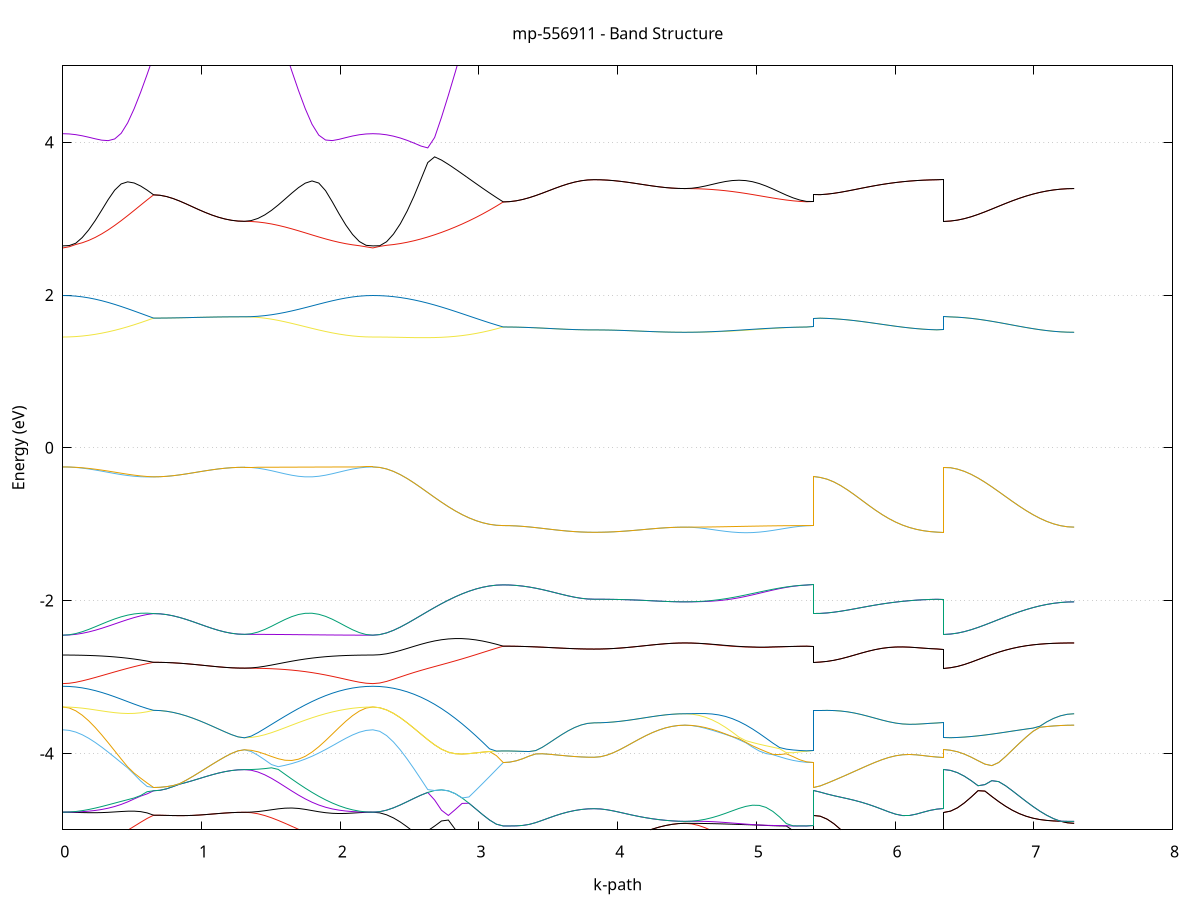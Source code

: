 set title 'mp-556911 - Band Structure'
set xlabel 'k-path'
set ylabel 'Energy (eV)'
set grid y
set yrange [-5:5]
set terminal png size 800,600
set output 'mp-556911_bands_gnuplot.png'
plot '-' using 1:2 with lines notitle, '-' using 1:2 with lines notitle, '-' using 1:2 with lines notitle, '-' using 1:2 with lines notitle, '-' using 1:2 with lines notitle, '-' using 1:2 with lines notitle, '-' using 1:2 with lines notitle, '-' using 1:2 with lines notitle, '-' using 1:2 with lines notitle, '-' using 1:2 with lines notitle, '-' using 1:2 with lines notitle, '-' using 1:2 with lines notitle, '-' using 1:2 with lines notitle, '-' using 1:2 with lines notitle, '-' using 1:2 with lines notitle, '-' using 1:2 with lines notitle, '-' using 1:2 with lines notitle, '-' using 1:2 with lines notitle, '-' using 1:2 with lines notitle, '-' using 1:2 with lines notitle, '-' using 1:2 with lines notitle, '-' using 1:2 with lines notitle, '-' using 1:2 with lines notitle, '-' using 1:2 with lines notitle, '-' using 1:2 with lines notitle, '-' using 1:2 with lines notitle, '-' using 1:2 with lines notitle, '-' using 1:2 with lines notitle, '-' using 1:2 with lines notitle, '-' using 1:2 with lines notitle, '-' using 1:2 with lines notitle, '-' using 1:2 with lines notitle, '-' using 1:2 with lines notitle, '-' using 1:2 with lines notitle, '-' using 1:2 with lines notitle, '-' using 1:2 with lines notitle, '-' using 1:2 with lines notitle, '-' using 1:2 with lines notitle, '-' using 1:2 with lines notitle, '-' using 1:2 with lines notitle, '-' using 1:2 with lines notitle, '-' using 1:2 with lines notitle, '-' using 1:2 with lines notitle, '-' using 1:2 with lines notitle, '-' using 1:2 with lines notitle, '-' using 1:2 with lines notitle, '-' using 1:2 with lines notitle, '-' using 1:2 with lines notitle, '-' using 1:2 with lines notitle, '-' using 1:2 with lines notitle, '-' using 1:2 with lines notitle, '-' using 1:2 with lines notitle, '-' using 1:2 with lines notitle, '-' using 1:2 with lines notitle, '-' using 1:2 with lines notitle, '-' using 1:2 with lines notitle, '-' using 1:2 with lines notitle, '-' using 1:2 with lines notitle, '-' using 1:2 with lines notitle, '-' using 1:2 with lines notitle, '-' using 1:2 with lines notitle, '-' using 1:2 with lines notitle, '-' using 1:2 with lines notitle, '-' using 1:2 with lines notitle, '-' using 1:2 with lines notitle, '-' using 1:2 with lines notitle, '-' using 1:2 with lines notitle, '-' using 1:2 with lines notitle, '-' using 1:2 with lines notitle, '-' using 1:2 with lines notitle, '-' using 1:2 with lines notitle, '-' using 1:2 with lines notitle, '-' using 1:2 with lines notitle, '-' using 1:2 with lines notitle, '-' using 1:2 with lines notitle, '-' using 1:2 with lines notitle, '-' using 1:2 with lines notitle, '-' using 1:2 with lines notitle, '-' using 1:2 with lines notitle, '-' using 1:2 with lines notitle, '-' using 1:2 with lines notitle, '-' using 1:2 with lines notitle, '-' using 1:2 with lines notitle, '-' using 1:2 with lines notitle, '-' using 1:2 with lines notitle, '-' using 1:2 with lines notitle, '-' using 1:2 with lines notitle, '-' using 1:2 with lines notitle, '-' using 1:2 with lines notitle, '-' using 1:2 with lines notitle, '-' using 1:2 with lines notitle, '-' using 1:2 with lines notitle, '-' using 1:2 with lines notitle, '-' using 1:2 with lines notitle, '-' using 1:2 with lines notitle, '-' using 1:2 with lines notitle
0.000000 -53.035109
0.046766 -53.035109
0.093531 -53.035109
0.140297 -53.035109
0.187062 -53.035109
0.233828 -53.035109
0.280593 -53.035109
0.327359 -53.035109
0.374124 -53.035109
0.420890 -53.035109
0.467655 -53.035109
0.514421 -53.035109
0.561186 -53.035109
0.607952 -53.035109
0.654717 -53.035109
0.654717 -53.035109
0.701483 -53.035109
0.748248 -53.035109
0.795014 -53.035109
0.841779 -53.035109
0.888545 -53.035109
0.935310 -53.035109
0.982076 -53.035109
1.028841 -53.035109
1.075607 -53.035109
1.122372 -53.035109
1.169138 -53.035109
1.215903 -53.035109
1.262669 -53.035109
1.309434 -53.035109
1.309434 -53.035109
1.358166 -53.035109
1.406898 -53.035109
1.455631 -53.035109
1.504363 -53.035109
1.553095 -53.035109
1.601827 -53.035109
1.650559 -53.035109
1.699291 -53.035109
1.748023 -53.035109
1.796755 -53.035109
1.845487 -53.035109
1.894219 -53.035109
1.942951 -53.035109
1.991684 -53.035109
2.040416 -53.035109
2.089148 -53.035109
2.137880 -53.035109
2.186612 -53.035109
2.235344 -53.035109
2.235344 -53.035109
2.284823 -53.035109
2.334302 -53.035009
2.383782 -53.035009
2.433261 -53.034909
2.482740 -53.034809
2.532219 -53.034709
2.581698 -53.034609
2.631178 -53.034509
2.680657 -53.034409
2.730136 -53.034209
2.779615 -53.034109
2.829094 -53.034009
2.878574 -53.033909
2.928053 -53.033809
2.977532 -53.033709
3.027011 -53.033709
3.076490 -53.033609
3.125969 -53.033609
3.175449 -53.033609
3.175449 -53.033609
3.222214 -53.033609
3.268980 -53.033609
3.315745 -53.033609
3.362511 -53.033609
3.409276 -53.033609
3.456042 -53.033609
3.502807 -53.033609
3.549573 -53.033609
3.596338 -53.033609
3.643104 -53.033609
3.689869 -53.033609
3.736635 -53.033609
3.783400 -53.033609
3.830166 -53.033609
3.830166 -53.033609
3.876931 -53.033609
3.923697 -53.033609
3.970462 -53.033609
4.017228 -53.033609
4.063993 -53.033609
4.110759 -53.033609
4.157524 -53.033609
4.204290 -53.033609
4.251055 -53.033609
4.297821 -53.033609
4.344586 -53.033609
4.391352 -53.033609
4.438117 -53.033609
4.484883 -53.033609
4.484883 -53.033609
4.533615 -53.033609
4.582347 -53.033609
4.631079 -53.033609
4.679811 -53.033609
4.728543 -53.033609
4.777275 -53.033609
4.826008 -53.033609
4.874740 -53.033609
4.923472 -53.033609
4.972204 -53.033609
5.020936 -53.033609
5.069668 -53.033609
5.118400 -53.033609
5.167132 -53.033609
5.215864 -53.033609
5.264596 -53.033609
5.313329 -53.033609
5.362061 -53.033609
5.410793 -53.033609
5.410793 -53.035109
5.460272 -53.035109
5.509751 -53.035009
5.559230 -53.035009
5.608709 -53.034909
5.658189 -53.034809
5.707668 -53.034709
5.757147 -53.034609
5.806626 -53.034509
5.856105 -53.034409
5.905585 -53.034309
5.955064 -53.034109
6.004543 -53.034009
6.054022 -53.033909
6.103501 -53.033809
6.152981 -53.033709
6.202460 -53.033709
6.251939 -53.033609
6.301418 -53.033609
6.350897 -53.033609
6.350897 -53.035109
6.400377 -53.035109
6.449856 -53.035009
6.499335 -53.035009
6.548814 -53.034909
6.598293 -53.034809
6.647772 -53.034809
6.697252 -53.034609
6.746731 -53.034509
6.796210 -53.034409
6.845689 -53.034309
6.895168 -53.034209
6.944648 -53.034009
6.994127 -53.033909
7.043606 -53.033809
7.093085 -53.033709
7.142564 -53.033709
7.192044 -53.033609
7.241523 -53.033609
7.291002 -53.033609
e
0.000000 -53.035109
0.046766 -53.035109
0.093531 -53.035109
0.140297 -53.035109
0.187062 -53.035109
0.233828 -53.035109
0.280593 -53.035109
0.327359 -53.035109
0.374124 -53.035109
0.420890 -53.035109
0.467655 -53.035109
0.514421 -53.035109
0.561186 -53.035109
0.607952 -53.035109
0.654717 -53.035109
0.654717 -53.035109
0.701483 -53.035109
0.748248 -53.035109
0.795014 -53.035109
0.841779 -53.035109
0.888545 -53.035109
0.935310 -53.035109
0.982076 -53.035109
1.028841 -53.035109
1.075607 -53.035109
1.122372 -53.035109
1.169138 -53.035109
1.215903 -53.035109
1.262669 -53.035109
1.309434 -53.035109
1.309434 -53.035109
1.358166 -53.035109
1.406898 -53.035109
1.455631 -53.035109
1.504363 -53.035109
1.553095 -53.035109
1.601827 -53.035109
1.650559 -53.035109
1.699291 -53.035109
1.748023 -53.035109
1.796755 -53.035109
1.845487 -53.035109
1.894219 -53.035109
1.942951 -53.035109
1.991684 -53.035109
2.040416 -53.035109
2.089148 -53.035109
2.137880 -53.035109
2.186612 -53.035109
2.235344 -53.035109
2.235344 -53.035109
2.284823 -53.035009
2.334302 -53.035009
2.383782 -53.035009
2.433261 -53.034909
2.482740 -53.034809
2.532219 -53.034709
2.581698 -53.034609
2.631178 -53.034509
2.680657 -53.034409
2.730136 -53.034209
2.779615 -53.034109
2.829094 -53.034009
2.878574 -53.033909
2.928053 -53.033809
2.977532 -53.033709
3.027011 -53.033709
3.076490 -53.033609
3.125969 -53.033609
3.175449 -53.033609
3.175449 -53.033609
3.222214 -53.033609
3.268980 -53.033609
3.315745 -53.033609
3.362511 -53.033609
3.409276 -53.033609
3.456042 -53.033609
3.502807 -53.033609
3.549573 -53.033609
3.596338 -53.033609
3.643104 -53.033609
3.689869 -53.033609
3.736635 -53.033609
3.783400 -53.033609
3.830166 -53.033609
3.830166 -53.033609
3.876931 -53.033609
3.923697 -53.033609
3.970462 -53.033609
4.017228 -53.033609
4.063993 -53.033609
4.110759 -53.033609
4.157524 -53.033609
4.204290 -53.033609
4.251055 -53.033609
4.297821 -53.033609
4.344586 -53.033609
4.391352 -53.033609
4.438117 -53.033609
4.484883 -53.033609
4.484883 -53.033609
4.533615 -53.033609
4.582347 -53.033609
4.631079 -53.033609
4.679811 -53.033609
4.728543 -53.033609
4.777275 -53.033609
4.826008 -53.033609
4.874740 -53.033609
4.923472 -53.033609
4.972204 -53.033609
5.020936 -53.033609
5.069668 -53.033609
5.118400 -53.033609
5.167132 -53.033609
5.215864 -53.033609
5.264596 -53.033609
5.313329 -53.033609
5.362061 -53.033609
5.410793 -53.033609
5.410793 -53.035109
5.460272 -53.035109
5.509751 -53.035009
5.559230 -53.035009
5.608709 -53.034909
5.658189 -53.034809
5.707668 -53.034709
5.757147 -53.034609
5.806626 -53.034509
5.856105 -53.034409
5.905585 -53.034309
5.955064 -53.034109
6.004543 -53.034009
6.054022 -53.033909
6.103501 -53.033809
6.152981 -53.033709
6.202460 -53.033709
6.251939 -53.033609
6.301418 -53.033609
6.350897 -53.033609
6.350897 -53.035109
6.400377 -53.035109
6.449856 -53.035009
6.499335 -53.035009
6.548814 -53.034909
6.598293 -53.034809
6.647772 -53.034809
6.697252 -53.034609
6.746731 -53.034509
6.796210 -53.034409
6.845689 -53.034309
6.895168 -53.034209
6.944648 -53.034009
6.994127 -53.033909
7.043606 -53.033809
7.093085 -53.033709
7.142564 -53.033709
7.192044 -53.033609
7.241523 -53.033609
7.291002 -53.033609
e
0.000000 -52.700009
0.046766 -52.700009
0.093531 -52.700009
0.140297 -52.700009
0.187062 -52.700009
0.233828 -52.700009
0.280593 -52.700009
0.327359 -52.700009
0.374124 -52.700009
0.420890 -52.700009
0.467655 -52.700009
0.514421 -52.700009
0.561186 -52.700009
0.607952 -52.700009
0.654717 -52.700009
0.654717 -52.700009
0.701483 -52.700009
0.748248 -52.700009
0.795014 -52.700009
0.841779 -52.700009
0.888545 -52.700009
0.935310 -52.700009
0.982076 -52.700009
1.028841 -52.700009
1.075607 -52.700009
1.122372 -52.700009
1.169138 -52.700009
1.215903 -52.700009
1.262669 -52.700009
1.309434 -52.700009
1.309434 -52.700009
1.358166 -52.700009
1.406898 -52.700009
1.455631 -52.700009
1.504363 -52.700009
1.553095 -52.700009
1.601827 -52.700009
1.650559 -52.700009
1.699291 -52.700009
1.748023 -52.700009
1.796755 -52.700009
1.845487 -52.700009
1.894219 -52.700009
1.942951 -52.700009
1.991684 -52.700009
2.040416 -52.700009
2.089148 -52.700009
2.137880 -52.700009
2.186612 -52.700009
2.235344 -52.700009
2.235344 -52.700009
2.284823 -52.700009
2.334302 -52.700009
2.383782 -52.700009
2.433261 -52.699909
2.482740 -52.699909
2.532219 -52.699809
2.581698 -52.699809
2.631178 -52.699809
2.680657 -52.699709
2.730136 -52.699709
2.779615 -52.699609
2.829094 -52.699509
2.878574 -52.699509
2.928053 -52.699509
2.977532 -52.699409
3.027011 -52.699409
3.076490 -52.699409
3.125969 -52.699409
3.175449 -52.699409
3.175449 -52.699409
3.222214 -52.699409
3.268980 -52.699409
3.315745 -52.699409
3.362511 -52.699409
3.409276 -52.699409
3.456042 -52.699409
3.502807 -52.699409
3.549573 -52.699409
3.596338 -52.699409
3.643104 -52.699409
3.689869 -52.699409
3.736635 -52.699409
3.783400 -52.699409
3.830166 -52.699409
3.830166 -52.699409
3.876931 -52.699409
3.923697 -52.699409
3.970462 -52.699409
4.017228 -52.699409
4.063993 -52.699409
4.110759 -52.699409
4.157524 -52.699409
4.204290 -52.699409
4.251055 -52.699409
4.297821 -52.699409
4.344586 -52.699409
4.391352 -52.699409
4.438117 -52.699409
4.484883 -52.699409
4.484883 -52.699409
4.533615 -52.699409
4.582347 -52.699409
4.631079 -52.699409
4.679811 -52.699409
4.728543 -52.699409
4.777275 -52.699409
4.826008 -52.699409
4.874740 -52.699409
4.923472 -52.699409
4.972204 -52.699409
5.020936 -52.699409
5.069668 -52.699409
5.118400 -52.699409
5.167132 -52.699409
5.215864 -52.699409
5.264596 -52.699409
5.313329 -52.699409
5.362061 -52.699409
5.410793 -52.699409
5.410793 -52.700009
5.460272 -52.700009
5.509751 -52.700009
5.559230 -52.700009
5.608709 -52.700009
5.658189 -52.699909
5.707668 -52.699909
5.757147 -52.699809
5.806626 -52.699809
5.856105 -52.699709
5.905585 -52.699709
5.955064 -52.699609
6.004543 -52.699609
6.054022 -52.699509
6.103501 -52.699509
6.152981 -52.699409
6.202460 -52.699409
6.251939 -52.699409
6.301418 -52.699409
6.350897 -52.699409
6.350897 -52.700009
6.400377 -52.700009
6.449856 -52.700009
6.499335 -52.700009
6.548814 -52.700009
6.598293 -52.699909
6.647772 -52.699909
6.697252 -52.699809
6.746731 -52.699809
6.796210 -52.699709
6.845689 -52.699709
6.895168 -52.699609
6.944648 -52.699609
6.994127 -52.699509
7.043606 -52.699509
7.093085 -52.699509
7.142564 -52.699409
7.192044 -52.699409
7.241523 -52.699409
7.291002 -52.699409
e
0.000000 -52.700009
0.046766 -52.700009
0.093531 -52.700009
0.140297 -52.700009
0.187062 -52.700009
0.233828 -52.700009
0.280593 -52.700009
0.327359 -52.700009
0.374124 -52.700009
0.420890 -52.700009
0.467655 -52.700009
0.514421 -52.700009
0.561186 -52.700009
0.607952 -52.700009
0.654717 -52.700009
0.654717 -52.700009
0.701483 -52.700009
0.748248 -52.700009
0.795014 -52.700009
0.841779 -52.700009
0.888545 -52.700009
0.935310 -52.700009
0.982076 -52.700009
1.028841 -52.700009
1.075607 -52.700009
1.122372 -52.700009
1.169138 -52.700009
1.215903 -52.700009
1.262669 -52.700009
1.309434 -52.700009
1.309434 -52.700009
1.358166 -52.700009
1.406898 -52.700009
1.455631 -52.700009
1.504363 -52.700009
1.553095 -52.700009
1.601827 -52.700009
1.650559 -52.700009
1.699291 -52.700009
1.748023 -52.700009
1.796755 -52.700009
1.845487 -52.700009
1.894219 -52.700009
1.942951 -52.700009
1.991684 -52.700009
2.040416 -52.700009
2.089148 -52.700009
2.137880 -52.700009
2.186612 -52.700009
2.235344 -52.700009
2.235344 -52.700009
2.284823 -52.700009
2.334302 -52.700009
2.383782 -52.700009
2.433261 -52.699909
2.482740 -52.699909
2.532219 -52.699809
2.581698 -52.699809
2.631178 -52.699709
2.680657 -52.699709
2.730136 -52.699709
2.779615 -52.699609
2.829094 -52.699509
2.878574 -52.699509
2.928053 -52.699509
2.977532 -52.699409
3.027011 -52.699409
3.076490 -52.699409
3.125969 -52.699409
3.175449 -52.699409
3.175449 -52.699409
3.222214 -52.699409
3.268980 -52.699409
3.315745 -52.699409
3.362511 -52.699409
3.409276 -52.699409
3.456042 -52.699409
3.502807 -52.699409
3.549573 -52.699409
3.596338 -52.699409
3.643104 -52.699409
3.689869 -52.699409
3.736635 -52.699409
3.783400 -52.699409
3.830166 -52.699409
3.830166 -52.699409
3.876931 -52.699409
3.923697 -52.699409
3.970462 -52.699409
4.017228 -52.699409
4.063993 -52.699409
4.110759 -52.699409
4.157524 -52.699409
4.204290 -52.699409
4.251055 -52.699409
4.297821 -52.699409
4.344586 -52.699409
4.391352 -52.699409
4.438117 -52.699409
4.484883 -52.699409
4.484883 -52.699409
4.533615 -52.699409
4.582347 -52.699409
4.631079 -52.699409
4.679811 -52.699409
4.728543 -52.699409
4.777275 -52.699409
4.826008 -52.699409
4.874740 -52.699409
4.923472 -52.699409
4.972204 -52.699409
5.020936 -52.699409
5.069668 -52.699409
5.118400 -52.699409
5.167132 -52.699409
5.215864 -52.699409
5.264596 -52.699409
5.313329 -52.699409
5.362061 -52.699409
5.410793 -52.699409
5.410793 -52.700009
5.460272 -52.700009
5.509751 -52.700009
5.559230 -52.700009
5.608709 -52.700009
5.658189 -52.699909
5.707668 -52.699909
5.757147 -52.699809
5.806626 -52.699809
5.856105 -52.699709
5.905585 -52.699709
5.955064 -52.699609
6.004543 -52.699609
6.054022 -52.699509
6.103501 -52.699509
6.152981 -52.699409
6.202460 -52.699409
6.251939 -52.699409
6.301418 -52.699409
6.350897 -52.699409
6.350897 -52.700009
6.400377 -52.700009
6.449856 -52.700009
6.499335 -52.700009
6.548814 -52.700009
6.598293 -52.699909
6.647772 -52.699909
6.697252 -52.699809
6.746731 -52.699809
6.796210 -52.699709
6.845689 -52.699709
6.895168 -52.699609
6.944648 -52.699609
6.994127 -52.699509
7.043606 -52.699509
7.093085 -52.699509
7.142564 -52.699409
7.192044 -52.699409
7.241523 -52.699409
7.291002 -52.699409
e
0.000000 -51.919809
0.046766 -51.919809
0.093531 -51.919809
0.140297 -51.919809
0.187062 -51.919809
0.233828 -51.919709
0.280593 -51.919709
0.327359 -51.919609
0.374124 -51.919609
0.420890 -51.919509
0.467655 -51.919409
0.514421 -51.919409
0.561186 -51.919309
0.607952 -51.919209
0.654717 -51.919109
0.654717 -51.919109
0.701483 -51.919109
0.748248 -51.919109
0.795014 -51.919109
0.841779 -51.919109
0.888545 -51.919109
0.935310 -51.919109
0.982076 -51.919109
1.028841 -51.919109
1.075607 -51.919109
1.122372 -51.919109
1.169138 -51.919109
1.215903 -51.919109
1.262669 -51.919109
1.309434 -51.919109
1.309434 -51.919109
1.358166 -51.919109
1.406898 -51.919209
1.455631 -51.919209
1.504363 -51.919209
1.553095 -51.919309
1.601827 -51.919309
1.650559 -51.919309
1.699291 -51.919409
1.748023 -51.919509
1.796755 -51.919509
1.845487 -51.919609
1.894219 -51.919609
1.942951 -51.919709
1.991684 -51.919709
2.040416 -51.919809
2.089148 -51.919809
2.137880 -51.919809
2.186612 -51.919809
2.235344 -51.919809
2.235344 -51.919809
2.284823 -51.919909
2.334302 -51.920109
2.383782 -51.920509
2.433261 -51.921009
2.482740 -51.921609
2.532219 -51.922309
2.581698 -51.923109
2.631178 -51.923909
2.680657 -51.924809
2.730136 -51.925709
2.779615 -51.926509
2.829094 -51.927409
2.878574 -51.928109
2.928053 -51.928809
2.977532 -51.929409
3.027011 -51.929909
3.076490 -51.930209
3.125969 -51.930309
3.175449 -51.930409
3.175449 -51.930409
3.222214 -51.930409
3.268980 -51.930409
3.315745 -51.930409
3.362511 -51.930409
3.409276 -51.930409
3.456042 -51.930409
3.502807 -51.930409
3.549573 -51.930409
3.596338 -51.930409
3.643104 -51.930409
3.689869 -51.930409
3.736635 -51.930409
3.783400 -51.930409
3.830166 -51.930409
3.830166 -51.930409
3.876931 -51.930409
3.923697 -51.930409
3.970462 -51.930409
4.017228 -51.930409
4.063993 -51.930409
4.110759 -51.930409
4.157524 -51.930409
4.204290 -51.930409
4.251055 -51.930409
4.297821 -51.930409
4.344586 -51.930409
4.391352 -51.930409
4.438117 -51.930409
4.484883 -51.930409
4.484883 -51.930409
4.533615 -51.930409
4.582347 -51.930409
4.631079 -51.930409
4.679811 -51.930409
4.728543 -51.930409
4.777275 -51.930409
4.826008 -51.930409
4.874740 -51.930409
4.923472 -51.930409
4.972204 -51.930409
5.020936 -51.930409
5.069668 -51.930409
5.118400 -51.930309
5.167132 -51.930409
5.215864 -51.930409
5.264596 -51.930409
5.313329 -51.930409
5.362061 -51.930409
5.410793 -51.930409
5.410793 -51.919109
5.460272 -51.919209
5.509751 -51.919409
5.559230 -51.919809
5.608709 -51.920309
5.658189 -51.921009
5.707668 -51.921709
5.757147 -51.922509
5.806626 -51.923409
5.856105 -51.924309
5.905585 -51.925209
5.955064 -51.926109
6.004543 -51.927009
6.054022 -51.927809
6.103501 -51.928509
6.152981 -51.929209
6.202460 -51.929709
6.251939 -51.930009
6.301418 -51.930309
6.350897 -51.930409
6.350897 -51.919109
6.400377 -51.919209
6.449856 -51.919509
6.499335 -51.919809
6.548814 -51.920309
6.598293 -51.921009
6.647772 -51.921709
6.697252 -51.922509
6.746731 -51.923409
6.796210 -51.924309
6.845689 -51.925209
6.895168 -51.926109
6.944648 -51.927009
6.994127 -51.927809
7.043606 -51.928509
7.093085 -51.929209
7.142564 -51.929709
7.192044 -51.930109
7.241523 -51.930309
7.291002 -51.930409
e
0.000000 -51.918509
0.046766 -51.918509
0.093531 -51.918509
0.140297 -51.918509
0.187062 -51.918509
0.233828 -51.918609
0.280593 -51.918609
0.327359 -51.918709
0.374124 -51.918709
0.420890 -51.918809
0.467655 -51.918909
0.514421 -51.918909
0.561186 -51.919009
0.607952 -51.919109
0.654717 -51.919109
0.654717 -51.919109
0.701483 -51.919109
0.748248 -51.919109
0.795014 -51.919109
0.841779 -51.919109
0.888545 -51.919109
0.935310 -51.919109
0.982076 -51.919109
1.028841 -51.919109
1.075607 -51.919109
1.122372 -51.919109
1.169138 -51.919109
1.215903 -51.919109
1.262669 -51.919109
1.309434 -51.919109
1.309434 -51.919109
1.358166 -51.919109
1.406898 -51.919109
1.455631 -51.919109
1.504363 -51.919109
1.553095 -51.919009
1.601827 -51.919009
1.650559 -51.918909
1.699291 -51.918909
1.748023 -51.918809
1.796755 -51.918809
1.845487 -51.918709
1.894219 -51.918709
1.942951 -51.918609
1.991684 -51.918609
2.040416 -51.918509
2.089148 -51.918509
2.137880 -51.918509
2.186612 -51.918509
2.235344 -51.918509
2.235344 -51.918509
2.284823 -51.918509
2.334302 -51.918809
2.383782 -51.919209
2.433261 -51.919709
2.482740 -51.920309
2.532219 -51.921109
2.581698 -51.921909
2.631178 -51.922809
2.680657 -51.923809
2.730136 -51.924809
2.779615 -51.925709
2.829094 -51.926609
2.878574 -51.927509
2.928053 -51.928309
2.977532 -51.929009
3.027011 -51.929509
3.076490 -51.929909
3.125969 -51.930209
3.175449 -51.930409
3.175449 -51.930409
3.222214 -51.930409
3.268980 -51.930409
3.315745 -51.930409
3.362511 -51.930409
3.409276 -51.930409
3.456042 -51.930409
3.502807 -51.930409
3.549573 -51.930409
3.596338 -51.930409
3.643104 -51.930409
3.689869 -51.930409
3.736635 -51.930409
3.783400 -51.930409
3.830166 -51.930409
3.830166 -51.930409
3.876931 -51.930409
3.923697 -51.930409
3.970462 -51.930409
4.017228 -51.930409
4.063993 -51.930409
4.110759 -51.930409
4.157524 -51.930409
4.204290 -51.930409
4.251055 -51.930409
4.297821 -51.930409
4.344586 -51.930409
4.391352 -51.930409
4.438117 -51.930409
4.484883 -51.930409
4.484883 -51.930409
4.533615 -51.930409
4.582347 -51.930409
4.631079 -51.930409
4.679811 -51.930409
4.728543 -51.930409
4.777275 -51.930409
4.826008 -51.930409
4.874740 -51.930409
4.923472 -51.930409
4.972204 -51.930409
5.020936 -51.930409
5.069668 -51.930409
5.118400 -51.930309
5.167132 -51.930409
5.215864 -51.930409
5.264596 -51.930409
5.313329 -51.930409
5.362061 -51.930409
5.410793 -51.930409
5.410793 -51.919109
5.460272 -51.919209
5.509751 -51.919409
5.559230 -51.919809
5.608709 -51.920309
5.658189 -51.921009
5.707668 -51.921709
5.757147 -51.922509
5.806626 -51.923409
5.856105 -51.924309
5.905585 -51.925209
5.955064 -51.926109
6.004543 -51.927009
6.054022 -51.927809
6.103501 -51.928509
6.152981 -51.929209
6.202460 -51.929709
6.251939 -51.930009
6.301418 -51.930309
6.350897 -51.930409
6.350897 -51.919109
6.400377 -51.919209
6.449856 -51.919509
6.499335 -51.919809
6.548814 -51.920309
6.598293 -51.921009
6.647772 -51.921709
6.697252 -51.922509
6.746731 -51.923409
6.796210 -51.924309
6.845689 -51.925209
6.895168 -51.926109
6.944648 -51.927009
6.994127 -51.927809
7.043606 -51.928509
7.093085 -51.929209
7.142564 -51.929709
7.192044 -51.930109
7.241523 -51.930309
7.291002 -51.930409
e
0.000000 -23.272509
0.046766 -23.270909
0.093531 -23.266109
0.140297 -23.258209
0.187062 -23.247109
0.233828 -23.233009
0.280593 -23.216209
0.327359 -23.196809
0.374124 -23.175109
0.420890 -23.151009
0.467655 -23.125209
0.514421 -23.097409
0.561186 -23.068509
0.607952 -23.038309
0.654717 -23.007709
0.654717 -23.007709
0.701483 -23.007109
0.748248 -23.005109
0.795014 -23.001709
0.841779 -22.997309
0.888545 -22.991809
0.935310 -22.985509
0.982076 -22.978709
1.028841 -22.971209
1.075607 -22.963909
1.122372 -22.957109
1.169138 -22.951009
1.215903 -22.946109
1.262669 -22.943109
1.309434 -22.942109
1.309434 -22.942109
1.358166 -22.945709
1.406898 -22.956109
1.455631 -22.972609
1.504363 -22.993009
1.553095 -23.016309
1.601827 -23.041509
1.650559 -23.067709
1.699291 -23.094309
1.748023 -23.120709
1.796755 -23.146109
1.845487 -23.170109
1.894219 -23.192509
1.942951 -23.212609
1.991684 -23.230309
2.040416 -23.245109
2.089148 -23.257009
2.137880 -23.265509
2.186612 -23.270809
2.235344 -23.272509
2.235344 -23.272509
2.284823 -23.270709
2.334302 -23.265909
2.383782 -23.257609
2.433261 -23.246209
2.482740 -23.231909
2.532219 -23.214609
2.581698 -23.194909
2.631178 -23.173109
2.680657 -23.149209
2.730136 -23.123409
2.779615 -23.096309
2.829094 -23.068109
2.878574 -23.039309
2.928053 -23.010309
2.977532 -22.980809
3.027011 -22.952009
3.076490 -22.923709
3.125969 -22.896309
3.175449 -22.870409
3.175449 -22.870409
3.222214 -22.869809
3.268980 -22.868209
3.315745 -22.865709
3.362511 -22.862309
3.409276 -22.858009
3.456042 -22.852909
3.502807 -22.847209
3.549573 -22.840909
3.596338 -22.834009
3.643104 -22.827209
3.689869 -22.820409
3.736635 -22.814409
3.783400 -22.810109
3.830166 -22.808409
3.830166 -22.808409
3.876931 -22.808909
3.923697 -22.810309
3.970462 -22.812409
4.017228 -22.814909
4.063993 -22.817609
4.110759 -22.820409
4.157524 -22.823309
4.204290 -22.825809
4.251055 -22.828009
4.297821 -22.829909
4.344586 -22.831509
4.391352 -22.832609
4.438117 -22.833309
4.484883 -22.833409
4.484883 -22.833409
4.533615 -22.833709
4.582347 -22.834409
4.631079 -22.835709
4.679811 -22.837309
4.728543 -22.839309
4.777275 -22.841709
4.826008 -22.844409
4.874740 -22.847009
4.923472 -22.850109
4.972204 -22.853109
5.020936 -22.856109
5.069668 -22.859009
5.118400 -22.861709
5.167132 -22.864009
5.215864 -22.866009
5.264596 -22.867809
5.313329 -22.869209
5.362061 -22.870109
5.410793 -22.870409
5.410793 -23.007709
5.460272 -23.006809
5.509751 -23.003809
5.559230 -22.999109
5.608709 -22.992509
5.658189 -22.984209
5.707668 -22.974409
5.757147 -22.963209
5.806626 -22.950909
5.856105 -22.937409
5.905585 -22.923209
5.955064 -22.908409
6.004543 -22.893409
6.054022 -22.878209
6.103501 -22.863009
6.152981 -22.848309
6.202460 -22.834409
6.251939 -22.821809
6.301418 -22.812309
6.350897 -22.808409
6.350897 -22.942109
6.400377 -22.941309
6.449856 -22.939109
6.499335 -22.935509
6.548814 -22.930609
6.598293 -22.924709
6.647772 -22.917809
6.697252 -22.909909
6.746731 -22.901409
6.796210 -22.892609
6.845689 -22.883509
6.895168 -22.874609
6.944648 -22.866309
6.994127 -22.858309
7.043606 -22.850909
7.093085 -22.844909
7.142564 -22.840009
7.192044 -22.836509
7.241523 -22.834309
7.291002 -22.833409
e
0.000000 -22.682809
0.046766 -22.689009
0.093531 -22.701509
0.140297 -22.717109
0.187062 -22.735009
0.233828 -22.755109
0.280593 -22.777409
0.327359 -22.801709
0.374124 -22.827909
0.420890 -22.855909
0.467655 -22.884909
0.514421 -22.914909
0.561186 -22.945609
0.607952 -22.976709
0.654717 -23.007709
0.654717 -23.007709
0.701483 -23.007109
0.748248 -23.005109
0.795014 -23.001709
0.841779 -22.997309
0.888545 -22.991809
0.935310 -22.985509
0.982076 -22.978709
1.028841 -22.971209
1.075607 -22.963909
1.122372 -22.957109
1.169138 -22.951009
1.215903 -22.946109
1.262669 -22.943109
1.309434 -22.942109
1.309434 -22.942109
1.358166 -22.940609
1.406898 -22.936509
1.455631 -22.929709
1.504363 -22.920309
1.553095 -22.908509
1.601827 -22.894709
1.650559 -22.879009
1.699291 -22.861909
1.748023 -22.843809
1.796755 -22.825009
1.845487 -22.805709
1.894219 -22.786309
1.942951 -22.767309
1.991684 -22.749109
2.040416 -22.731709
2.089148 -22.715709
2.137880 -22.701109
2.186612 -22.689009
2.235344 -22.682809
2.235344 -22.682809
2.284823 -22.682709
2.334302 -22.683109
2.383782 -22.683609
2.433261 -22.684109
2.482740 -22.685009
2.532219 -22.686009
2.581698 -22.687109
2.631178 -22.690709
2.680657 -22.698709
2.730136 -22.708109
2.779615 -22.718909
2.829094 -22.731709
2.878574 -22.746509
2.928053 -22.762709
2.977532 -22.780509
3.027011 -22.800509
3.076490 -22.822109
3.125969 -22.845509
3.175449 -22.870409
3.175449 -22.870409
3.222214 -22.869809
3.268980 -22.868209
3.315745 -22.865709
3.362511 -22.862309
3.409276 -22.858009
3.456042 -22.852909
3.502807 -22.847209
3.549573 -22.840909
3.596338 -22.834009
3.643104 -22.827209
3.689869 -22.820409
3.736635 -22.814409
3.783400 -22.810109
3.830166 -22.808409
3.830166 -22.808409
3.876931 -22.808909
3.923697 -22.810309
3.970462 -22.812409
4.017228 -22.814909
4.063993 -22.817609
4.110759 -22.820409
4.157524 -22.823309
4.204290 -22.825809
4.251055 -22.828009
4.297821 -22.829909
4.344586 -22.831509
4.391352 -22.832609
4.438117 -22.833309
4.484883 -22.833409
4.484883 -22.833409
4.533615 -22.832709
4.582347 -22.830509
4.631079 -22.827109
4.679811 -22.822409
4.728543 -22.817209
4.777275 -22.812009
4.826008 -22.808209
4.874740 -22.807509
4.923472 -22.810909
4.972204 -22.817509
5.020936 -22.825709
5.069668 -22.834309
5.118400 -22.842809
5.167132 -22.850409
5.215864 -22.857309
5.264596 -22.862909
5.313329 -22.866909
5.362061 -22.869409
5.410793 -22.870409
5.410793 -23.007709
5.460272 -23.006809
5.509751 -23.003809
5.559230 -22.999109
5.608709 -22.992509
5.658189 -22.984209
5.707668 -22.974409
5.757147 -22.963209
5.806626 -22.950909
5.856105 -22.937409
5.905585 -22.923209
5.955064 -22.908409
6.004543 -22.893409
6.054022 -22.878209
6.103501 -22.863009
6.152981 -22.848309
6.202460 -22.834409
6.251939 -22.821809
6.301418 -22.812309
6.350897 -22.808409
6.350897 -22.942109
6.400377 -22.941309
6.449856 -22.939109
6.499335 -22.935509
6.548814 -22.930609
6.598293 -22.924709
6.647772 -22.917809
6.697252 -22.909909
6.746731 -22.901409
6.796210 -22.892609
6.845689 -22.883509
6.895168 -22.874609
6.944648 -22.866309
6.994127 -22.858309
7.043606 -22.850909
7.093085 -22.844909
7.142564 -22.840009
7.192044 -22.836509
7.241523 -22.834309
7.291002 -22.833409
e
0.000000 -22.682809
0.046766 -22.682509
0.093531 -22.682009
0.140297 -22.680909
0.187062 -22.679409
0.233828 -22.677709
0.280593 -22.675509
0.327359 -22.673109
0.374124 -22.670409
0.420890 -22.667509
0.467655 -22.664309
0.514421 -22.660909
0.561186 -22.657809
0.607952 -22.654609
0.654717 -22.651509
0.654717 -22.651509
0.701483 -22.652309
0.748248 -22.654209
0.795014 -22.657509
0.841779 -22.662309
0.888545 -22.667909
0.935310 -22.674609
0.982076 -22.681809
1.028841 -22.689309
1.075607 -22.696909
1.122372 -22.704109
1.169138 -22.710309
1.215903 -22.715109
1.262669 -22.718309
1.309434 -22.719409
1.309434 -22.719409
1.358166 -22.719109
1.406898 -22.718409
1.455631 -22.717409
1.504363 -22.715809
1.553095 -22.713709
1.601827 -22.711209
1.650559 -22.708509
1.699291 -22.705609
1.748023 -22.702609
1.796755 -22.699709
1.845487 -22.696709
1.894219 -22.693709
1.942951 -22.691109
1.991684 -22.688809
2.040416 -22.686709
2.089148 -22.685009
2.137880 -22.683809
2.186612 -22.683009
2.235344 -22.682809
2.235344 -22.682809
2.284823 -22.682709
2.334302 -22.683109
2.383782 -22.683609
2.433261 -22.684109
2.482740 -22.685009
2.532219 -22.686009
2.581698 -22.687109
2.631178 -22.688409
2.680657 -22.689809
2.730136 -22.691109
2.779615 -22.692409
2.829094 -22.693609
2.878574 -22.694909
2.928053 -22.696009
2.977532 -22.696709
3.027011 -22.697509
3.076490 -22.698109
3.125969 -22.698509
3.175449 -22.698609
3.175449 -22.698609
3.222214 -22.699109
3.268980 -22.700509
3.315745 -22.702909
3.362511 -22.706209
3.409276 -22.710309
3.456042 -22.715209
3.502807 -22.720809
3.549573 -22.727109
3.596338 -22.733509
3.643104 -22.740509
3.689869 -22.747109
3.736635 -22.753109
3.783400 -22.757509
3.830166 -22.759109
3.830166 -22.759109
3.876931 -22.758609
3.923697 -22.757109
3.970462 -22.754909
4.017228 -22.752109
4.063993 -22.749009
4.110759 -22.745809
4.157524 -22.742609
4.204290 -22.739709
4.251055 -22.737009
4.297821 -22.734809
4.344586 -22.733109
4.391352 -22.731709
4.438117 -22.730909
4.484883 -22.730709
4.484883 -22.730709
4.533615 -22.731509
4.582347 -22.733709
4.631079 -22.737609
4.679811 -22.742509
4.728543 -22.748309
4.777275 -22.753909
4.826008 -22.758309
4.874740 -22.759209
4.923472 -22.756209
4.972204 -22.750109
5.020936 -22.742209
5.069668 -22.733909
5.118400 -22.725509
5.167132 -22.718009
5.215864 -22.711209
5.264596 -22.705809
5.313329 -22.701909
5.362061 -22.699409
5.410793 -22.698609
5.410793 -22.651509
5.460272 -22.651809
5.509751 -22.652809
5.559230 -22.654709
5.608709 -22.657209
5.658189 -22.660309
5.707668 -22.664309
5.757147 -22.668909
5.806626 -22.674209
5.856105 -22.680109
5.905585 -22.686709
5.955064 -22.693909
6.004543 -22.701909
6.054022 -22.710309
6.103501 -22.719409
6.152981 -22.728909
6.202460 -22.738809
6.251939 -22.748009
6.301418 -22.755909
6.350897 -22.759109
6.350897 -22.719409
6.400377 -22.719409
6.449856 -22.719709
6.499335 -22.720009
6.548814 -22.720409
6.598293 -22.721409
6.647772 -22.722309
6.697252 -22.723109
6.746731 -22.723809
6.796210 -22.724809
6.845689 -22.725509
6.895168 -22.726609
6.944648 -22.727609
6.994127 -22.728309
7.043606 -22.728909
7.093085 -22.729609
7.142564 -22.730109
7.192044 -22.730409
7.241523 -22.730709
7.291002 -22.730709
e
0.000000 -22.666009
0.046766 -22.661809
0.093531 -22.655409
0.140297 -22.649809
0.187062 -22.645409
0.233828 -22.642409
0.280593 -22.640409
0.327359 -22.639509
0.374124 -22.639509
0.420890 -22.640309
0.467655 -22.641609
0.514421 -22.643509
0.561186 -22.645809
0.607952 -22.648409
0.654717 -22.651509
0.654717 -22.651509
0.701483 -22.652309
0.748248 -22.654209
0.795014 -22.657509
0.841779 -22.662309
0.888545 -22.667909
0.935310 -22.674609
0.982076 -22.681809
1.028841 -22.689309
1.075607 -22.696909
1.122372 -22.704109
1.169138 -22.710309
1.215903 -22.715109
1.262669 -22.718309
1.309434 -22.719409
1.309434 -22.719409
1.358166 -22.717209
1.406898 -22.711509
1.455631 -22.703109
1.504363 -22.693309
1.553095 -22.683009
1.601827 -22.673009
1.650559 -22.664109
1.699291 -22.656209
1.748023 -22.649709
1.796755 -22.644709
1.845487 -22.641209
1.894219 -22.639409
1.942951 -22.639109
1.991684 -22.640609
2.040416 -22.643609
2.089148 -22.648309
2.137880 -22.654509
2.186612 -22.661409
2.235344 -22.666009
2.235344 -22.666009
2.284823 -22.666309
2.334302 -22.667209
2.383782 -22.668909
2.433261 -22.671409
2.482740 -22.674609
2.532219 -22.678809
2.581698 -22.684109
2.631178 -22.688409
2.680657 -22.689809
2.730136 -22.691109
2.779615 -22.692409
2.829094 -22.693609
2.878574 -22.694909
2.928053 -22.696009
2.977532 -22.696709
3.027011 -22.697509
3.076490 -22.698109
3.125969 -22.698509
3.175449 -22.698609
3.175449 -22.698609
3.222214 -22.699109
3.268980 -22.700509
3.315745 -22.702909
3.362511 -22.706209
3.409276 -22.710309
3.456042 -22.715209
3.502807 -22.720809
3.549573 -22.727109
3.596338 -22.733509
3.643104 -22.740509
3.689869 -22.747109
3.736635 -22.753109
3.783400 -22.757509
3.830166 -22.759109
3.830166 -22.759109
3.876931 -22.758609
3.923697 -22.757109
3.970462 -22.754909
4.017228 -22.752109
4.063993 -22.749009
4.110759 -22.745809
4.157524 -22.742609
4.204290 -22.739709
4.251055 -22.737009
4.297821 -22.734809
4.344586 -22.733109
4.391352 -22.731709
4.438117 -22.730909
4.484883 -22.730709
4.484883 -22.730709
4.533615 -22.730509
4.582347 -22.729709
4.631079 -22.728709
4.679811 -22.727209
4.728543 -22.725509
4.777275 -22.723309
4.826008 -22.721109
4.874740 -22.718409
4.923472 -22.715809
4.972204 -22.713309
5.020936 -22.710609
5.069668 -22.708109
5.118400 -22.705809
5.167132 -22.703709
5.215864 -22.702009
5.264596 -22.700609
5.313329 -22.699509
5.362061 -22.698809
5.410793 -22.698609
5.410793 -22.651509
5.460272 -22.651809
5.509751 -22.652809
5.559230 -22.654709
5.608709 -22.657209
5.658189 -22.660309
5.707668 -22.664309
5.757147 -22.668909
5.806626 -22.674209
5.856105 -22.680109
5.905585 -22.686709
5.955064 -22.693909
6.004543 -22.701909
6.054022 -22.710309
6.103501 -22.719409
6.152981 -22.728909
6.202460 -22.738809
6.251939 -22.748009
6.301418 -22.755909
6.350897 -22.759109
6.350897 -22.719409
6.400377 -22.719409
6.449856 -22.719709
6.499335 -22.720009
6.548814 -22.720409
6.598293 -22.721409
6.647772 -22.722309
6.697252 -22.723109
6.746731 -22.723809
6.796210 -22.724809
6.845689 -22.725509
6.895168 -22.726609
6.944648 -22.727609
6.994127 -22.728309
7.043606 -22.728909
7.093085 -22.729609
7.142564 -22.730109
7.192044 -22.730409
7.241523 -22.730709
7.291002 -22.730709
e
0.000000 -7.066309
0.046766 -7.060809
0.093531 -7.044609
0.140297 -7.017709
0.187062 -6.980509
0.233828 -6.933409
0.280593 -6.877009
0.327359 -6.812009
0.374124 -6.739109
0.420890 -6.659309
0.467655 -6.573609
0.514421 -6.483209
0.561186 -6.389209
0.607952 -6.292909
0.654717 -6.195609
0.654717 -6.195609
0.701483 -6.197609
0.748248 -6.203309
0.795014 -6.212409
0.841779 -6.224409
0.888545 -6.238309
0.935310 -6.253609
0.982076 -6.269309
1.028841 -6.284609
1.075607 -6.298909
1.122372 -6.311409
1.169138 -6.321709
1.215903 -6.329409
1.262669 -6.334109
1.309434 -6.335709
1.309434 -6.335709
1.358166 -6.339309
1.406898 -6.350209
1.455631 -6.368409
1.504363 -6.394209
1.553095 -6.427409
1.601827 -6.468109
1.650559 -6.515609
1.699291 -6.569309
1.748023 -6.627809
1.796755 -6.689609
1.845487 -6.752809
1.894219 -6.815109
1.942951 -6.874509
1.991684 -6.928709
2.040416 -6.975909
2.089148 -7.014409
2.137880 -7.042909
2.186612 -7.060409
2.235344 -7.066309
2.235344 -7.066309
2.284823 -7.061309
2.334302 -7.046309
2.383782 -7.021609
2.433261 -6.987409
2.482740 -6.944009
2.532219 -6.891909
2.581698 -6.831709
2.631178 -6.764009
2.680657 -6.689609
2.730136 -6.609409
2.779615 -6.524409
2.829094 -6.435509
2.878574 -6.343909
2.928053 -6.250809
2.977532 -6.157309
3.027011 -6.064709
3.076490 -5.974109
3.125969 -5.886809
3.175449 -5.803809
3.175449 -5.803809
3.222214 -5.804409
3.268980 -5.807109
3.315745 -5.814709
3.362511 -5.832209
3.409276 -5.862309
3.456042 -5.902009
3.502807 -5.945309
3.549573 -5.987609
3.596338 -6.026209
3.643104 -6.059309
3.689869 -6.085909
3.736635 -6.105409
3.783400 -6.117209
3.830166 -6.121209
3.830166 -6.121209
3.876931 -6.125209
3.923697 -6.136809
3.970462 -6.155009
4.017228 -6.178209
4.063993 -6.204709
4.110759 -6.232809
4.157524 -6.261009
4.204290 -6.287809
4.251055 -6.312309
4.297821 -6.333409
4.344586 -6.350409
4.391352 -6.363009
4.438117 -6.370709
4.484883 -6.373209
4.484883 -6.373209
4.533615 -6.373309
4.582347 -6.373209
4.631079 -6.372009
4.679811 -6.368109
4.728543 -6.360309
4.777275 -6.347209
4.826008 -6.327809
4.874740 -6.301509
4.923472 -6.267809
4.972204 -6.226509
5.020936 -6.177809
5.069668 -6.122309
5.118400 -6.061209
5.167132 -5.996709
5.215864 -5.932809
5.264596 -5.876109
5.313329 -5.834409
5.362061 -5.811009
5.410793 -5.803809
5.410793 -6.195609
5.460272 -6.193309
5.509751 -6.186409
5.559230 -6.175009
5.608709 -6.159309
5.658189 -6.139309
5.707668 -6.115409
5.757147 -6.087509
5.806626 -6.056109
5.856105 -6.021409
5.905585 -5.984009
5.955064 -5.946209
6.004543 -5.916009
6.054022 -5.923509
6.103501 -5.970409
6.152981 -6.021109
6.202460 -6.063809
6.251939 -6.095409
6.301418 -6.114709
6.350897 -6.121209
6.350897 -6.335709
6.400377 -6.334409
6.449856 -6.330609
6.499335 -6.324609
6.548814 -6.317109
6.598293 -6.308709
6.647772 -6.300409
6.697252 -6.293209
6.746731 -6.288209
6.796210 -6.286209
6.845689 -6.287909
6.895168 -6.293509
6.944648 -6.302709
6.994127 -6.314709
7.043606 -6.328309
7.093085 -6.342109
7.142564 -6.354709
7.192044 -6.364609
7.241523 -6.371009
7.291002 -6.373209
e
0.000000 -5.414309
0.046766 -5.414009
0.093531 -5.413109
0.140297 -5.417109
0.187062 -5.447809
0.233828 -5.488209
0.280593 -5.538209
0.327359 -5.597609
0.374124 -5.665609
0.420890 -5.741309
0.467655 -5.823609
0.514421 -5.911509
0.561186 -6.003609
0.607952 -6.098809
0.654717 -6.195609
0.654717 -6.195609
0.701483 -6.197609
0.748248 -6.203309
0.795014 -6.212409
0.841779 -6.224409
0.888545 -6.238309
0.935310 -6.253609
0.982076 -6.269309
1.028841 -6.284609
1.075607 -6.298909
1.122372 -6.311409
1.169138 -6.321709
1.215903 -6.329409
1.262669 -6.334109
1.309434 -6.335709
1.309434 -6.335709
1.358166 -6.328609
1.406898 -6.307609
1.455631 -6.273209
1.504363 -6.226409
1.553095 -6.168409
1.601827 -6.100909
1.650559 -6.025809
1.699291 -5.945409
1.748023 -5.862409
1.796755 -5.779409
1.845487 -5.699209
1.894219 -5.624609
1.942951 -5.558009
1.991684 -5.501309
2.040416 -5.455609
2.089148 -5.421009
2.137880 -5.415609
2.186612 -5.414609
2.235344 -5.414309
2.235344 -5.414309
2.284823 -5.418009
2.334302 -5.428209
2.383782 -5.443109
2.433261 -5.460009
2.482740 -5.476609
2.532219 -5.490909
2.581698 -5.501309
2.631178 -5.506509
2.680657 -5.505609
2.730136 -5.498109
2.779615 -5.483609
2.829094 -5.461909
2.878574 -5.495609
2.928053 -5.533309
2.977532 -5.559609
3.027011 -5.593009
3.076490 -5.655809
3.125969 -5.726509
3.175449 -5.803809
3.175449 -5.803809
3.222214 -5.804409
3.268980 -5.807109
3.315745 -5.814709
3.362511 -5.832209
3.409276 -5.862309
3.456042 -5.902009
3.502807 -5.945309
3.549573 -5.987609
3.596338 -6.026209
3.643104 -6.059309
3.689869 -6.085909
3.736635 -6.105409
3.783400 -6.117209
3.830166 -6.121209
3.830166 -6.121209
3.876931 -6.125209
3.923697 -6.136809
3.970462 -6.155009
4.017228 -6.178209
4.063993 -6.204709
4.110759 -6.232809
4.157524 -6.261009
4.204290 -6.287809
4.251055 -6.312309
4.297821 -6.333409
4.344586 -6.350409
4.391352 -6.363009
4.438117 -6.370709
4.484883 -6.373209
4.484883 -6.373209
4.533615 -6.367509
4.582347 -6.350409
4.631079 -6.322509
4.679811 -6.284409
4.728543 -6.237109
4.777275 -6.181909
4.826008 -6.120309
4.874740 -6.054109
4.923472 -5.985009
4.972204 -5.915209
5.020936 -5.846909
5.069668 -5.782109
5.118400 -5.723709
5.167132 -5.684509
5.215864 -5.714509
5.264596 -5.752109
5.313329 -5.780509
5.362061 -5.798009
5.410793 -5.803809
5.410793 -6.195609
5.460272 -6.193309
5.509751 -6.186409
5.559230 -6.175009
5.608709 -6.159309
5.658189 -6.139309
5.707668 -6.115409
5.757147 -6.087509
5.806626 -6.056109
5.856105 -6.021409
5.905585 -5.984009
5.955064 -5.946209
6.004543 -5.916009
6.054022 -5.923509
6.103501 -5.970409
6.152981 -6.021109
6.202460 -6.063809
6.251939 -6.095409
6.301418 -6.114709
6.350897 -6.121209
6.350897 -6.335709
6.400377 -6.334409
6.449856 -6.330609
6.499335 -6.324609
6.548814 -6.317109
6.598293 -6.308709
6.647772 -6.300409
6.697252 -6.293209
6.746731 -6.288209
6.796210 -6.286209
6.845689 -6.287909
6.895168 -6.293509
6.944648 -6.302709
6.994127 -6.314709
7.043606 -6.328309
7.093085 -6.342109
7.142564 -6.354709
7.192044 -6.364609
7.241523 -6.371009
7.291002 -6.373209
e
0.000000 -5.414309
0.046766 -5.413309
0.093531 -5.410609
0.140297 -5.411609
0.187062 -5.409609
0.233828 -5.406909
0.280593 -5.403809
0.327359 -5.400209
0.374124 -5.396209
0.420890 -5.391909
0.467655 -5.387409
0.514421 -5.382809
0.561186 -5.378409
0.607952 -5.374409
0.654717 -5.371009
0.654717 -5.371009
0.701483 -5.372309
0.748248 -5.376109
0.795014 -5.382209
0.841779 -5.390109
0.888545 -5.399309
0.935310 -5.409209
0.982076 -5.419309
1.028841 -5.429009
1.075607 -5.438009
1.122372 -5.445809
1.169138 -5.452209
1.215903 -5.456909
1.262669 -5.459809
1.309434 -5.460709
1.309434 -5.460709
1.358166 -5.460409
1.406898 -5.459509
1.455631 -5.458009
1.504363 -5.455909
1.553095 -5.453309
1.601827 -5.450309
1.650559 -5.446909
1.699291 -5.443309
1.748023 -5.439509
1.796755 -5.435709
1.845487 -5.431909
1.894219 -5.428209
1.942951 -5.424809
1.991684 -5.421809
2.040416 -5.419209
2.089148 -5.417109
2.137880 -5.407909
2.186612 -5.412609
2.235344 -5.414309
2.235344 -5.414309
2.284823 -5.418009
2.334302 -5.428209
2.383782 -5.443109
2.433261 -5.460009
2.482740 -5.476609
2.532219 -5.490909
2.581698 -5.501209
2.631178 -5.506409
2.680657 -5.505609
2.730136 -5.498109
2.779615 -5.483609
2.829094 -5.461909
2.878574 -5.454909
2.928053 -5.492709
2.977532 -5.538609
3.027011 -5.573809
3.076490 -5.575209
3.125969 -5.563609
3.175449 -5.538609
3.175449 -5.538609
3.222214 -5.550809
3.268980 -5.581109
3.315745 -5.616609
3.362511 -5.645209
3.409276 -5.659509
3.456042 -5.660009
3.502807 -5.651109
3.549573 -5.636409
3.596338 -5.618409
3.643104 -5.599009
3.689869 -5.580009
3.736635 -5.563509
3.783400 -5.552009
3.830166 -5.547809
3.830166 -5.547809
3.876931 -5.555609
3.923697 -5.576509
3.970462 -5.605909
4.017228 -5.639709
4.063993 -5.675609
4.110759 -5.711809
4.157524 -5.746909
4.204290 -5.779909
4.251055 -5.809609
4.297821 -5.835209
4.344586 -5.855909
4.391352 -5.871109
4.438117 -5.880409
4.484883 -5.883509
4.484883 -5.883509
4.533615 -5.880409
4.582347 -5.871109
4.631079 -5.855709
4.679811 -5.834209
4.728543 -5.812409
4.777275 -5.791109
4.826008 -5.770909
4.874740 -5.752809
4.923472 -5.737109
4.972204 -5.723609
5.020936 -5.712109
5.069668 -5.701709
5.118400 -5.691409
5.167132 -5.679509
5.215864 -5.663009
5.264596 -5.637609
5.313329 -5.600309
5.362061 -5.558909
5.410793 -5.538609
5.410793 -5.371009
5.460272 -5.369209
5.509751 -5.363909
5.559230 -5.355009
5.608709 -5.342409
5.658189 -5.326809
5.707668 -5.312409
5.757147 -5.331809
5.806626 -5.416009
5.856105 -5.514109
5.905585 -5.610109
5.955064 -5.698309
6.004543 -5.768109
6.054022 -5.788409
6.103501 -5.756409
6.152981 -5.707809
6.202460 -5.655209
6.251939 -5.604609
6.301418 -5.564309
6.350897 -5.547809
6.350897 -5.460709
6.400377 -5.471809
6.449856 -5.501809
6.499335 -5.544209
6.548814 -5.592609
6.598293 -5.642309
6.647772 -5.690209
6.697252 -5.734209
6.746731 -5.773209
6.796210 -5.806409
6.845689 -5.833609
6.895168 -5.854709
6.944648 -5.869909
6.994127 -5.879909
7.043606 -5.885409
7.093085 -5.887409
7.142564 -5.887009
7.192044 -5.885509
7.241523 -5.884109
7.291002 -5.883509
e
0.000000 -5.378809
0.046766 -5.383009
0.093531 -5.395609
0.140297 -5.406309
0.187062 -5.400809
0.233828 -5.394409
0.280593 -5.387809
0.327359 -5.381409
0.374124 -5.375809
0.420890 -5.371409
0.467655 -5.368409
0.514421 -5.366909
0.561186 -5.367009
0.607952 -5.368409
0.654717 -5.371009
0.654717 -5.371009
0.701483 -5.372309
0.748248 -5.376109
0.795014 -5.382209
0.841779 -5.390109
0.888545 -5.399309
0.935310 -5.409209
0.982076 -5.419309
1.028841 -5.429009
1.075607 -5.438009
1.122372 -5.445809
1.169138 -5.452209
1.215903 -5.456909
1.262669 -5.459809
1.309434 -5.460709
1.309434 -5.460709
1.358166 -5.458909
1.406898 -5.453709
1.455631 -5.445209
1.504363 -5.434209
1.553095 -5.421309
1.601827 -5.407509
1.650559 -5.394009
1.699291 -5.381909
1.748023 -5.372509
1.796755 -5.366709
1.845487 -5.365109
1.894219 -5.367609
1.942951 -5.373709
1.991684 -5.382209
2.040416 -5.391609
2.089148 -5.400609
2.137880 -5.397209
2.186612 -5.383409
2.235344 -5.378809
2.235344 -5.378809
2.284823 -5.378209
2.334302 -5.376509
2.383782 -5.374009
2.433261 -5.371009
2.482740 -5.368209
2.532219 -5.366209
2.581698 -5.366109
2.631178 -5.368609
2.680657 -5.374809
2.730136 -5.385609
2.779615 -5.402009
2.829094 -5.447709
2.878574 -5.433009
2.928053 -5.397309
2.977532 -5.355509
3.027011 -5.381709
3.076490 -5.447809
3.125969 -5.500009
3.175449 -5.538609
3.175449 -5.538609
3.222214 -5.550809
3.268980 -5.581109
3.315745 -5.616609
3.362511 -5.645209
3.409276 -5.659509
3.456042 -5.660009
3.502807 -5.651109
3.549573 -5.636409
3.596338 -5.618409
3.643104 -5.599009
3.689869 -5.580009
3.736635 -5.563509
3.783400 -5.552009
3.830166 -5.547809
3.830166 -5.547809
3.876931 -5.555609
3.923697 -5.576509
3.970462 -5.605909
4.017228 -5.639709
4.063993 -5.675609
4.110759 -5.711809
4.157524 -5.746909
4.204290 -5.779909
4.251055 -5.809609
4.297821 -5.835209
4.344586 -5.855909
4.391352 -5.871109
4.438117 -5.880409
4.484883 -5.883509
4.484883 -5.883509
4.533615 -5.879909
4.582347 -5.869409
4.631079 -5.853409
4.679811 -5.833809
4.728543 -5.806909
4.777275 -5.774009
4.826008 -5.735809
4.874740 -5.692609
4.923472 -5.645009
4.972204 -5.593609
5.020936 -5.539309
5.069668 -5.537809
5.118400 -5.600109
5.167132 -5.643509
5.215864 -5.617809
5.264596 -5.584109
5.313329 -5.559009
5.362061 -5.543709
5.410793 -5.538609
5.410793 -5.371009
5.460272 -5.369209
5.509751 -5.363909
5.559230 -5.355009
5.608709 -5.342409
5.658189 -5.326809
5.707668 -5.312409
5.757147 -5.331809
5.806626 -5.416009
5.856105 -5.514109
5.905585 -5.610109
5.955064 -5.698309
6.004543 -5.768109
6.054022 -5.788409
6.103501 -5.756409
6.152981 -5.707809
6.202460 -5.655209
6.251939 -5.604609
6.301418 -5.564309
6.350897 -5.547809
6.350897 -5.460709
6.400377 -5.471809
6.449856 -5.501809
6.499335 -5.544209
6.548814 -5.592609
6.598293 -5.642309
6.647772 -5.690209
6.697252 -5.734209
6.746731 -5.773209
6.796210 -5.806409
6.845689 -5.833609
6.895168 -5.854709
6.944648 -5.869909
6.994127 -5.879909
7.043606 -5.885409
7.093085 -5.887409
7.142564 -5.887009
7.192044 -5.885509
7.241523 -5.884109
7.291002 -5.883509
e
0.000000 -5.253009
0.046766 -5.250709
0.093531 -5.243709
0.140297 -5.232109
0.187062 -5.215509
0.233828 -5.193909
0.280593 -5.167009
0.327359 -5.134709
0.374124 -5.096909
0.420890 -5.053909
0.467655 -5.006109
0.514421 -4.954609
0.561186 -4.901909
0.607952 -4.851609
0.654717 -4.809109
0.654717 -4.809109
0.701483 -4.809909
0.748248 -4.811909
0.795014 -4.813909
0.841779 -4.814909
0.888545 -4.814309
0.935310 -4.811709
0.982076 -4.807209
1.028841 -4.801209
1.075607 -4.794309
1.122372 -4.787309
1.169138 -4.780809
1.215903 -4.775609
1.262669 -4.772209
1.309434 -4.771109
1.309434 -4.771109
1.358166 -4.776109
1.406898 -4.790609
1.455631 -4.813509
1.504363 -4.843009
1.553095 -4.877509
1.601827 -4.915009
1.650559 -4.954309
1.699291 -4.993909
1.748023 -5.032909
1.796755 -5.070309
1.845487 -5.105609
1.894219 -5.138009
1.942951 -5.167209
1.991684 -5.192609
2.040416 -5.213909
2.089148 -5.230809
2.137880 -5.243009
2.186612 -5.250509
2.235344 -5.253009
2.235344 -5.253009
2.284823 -5.249109
2.334302 -5.237409
2.383782 -5.218109
2.433261 -5.191209
2.482740 -5.156909
2.532219 -5.115509
2.581698 -5.106809
2.631178 -5.182209
2.680657 -5.256209
2.730136 -5.326409
2.779615 -5.390809
2.829094 -5.424909
2.878574 -5.433009
2.928053 -5.397309
2.977532 -5.355509
3.027011 -5.309109
3.076490 -5.261409
3.125969 -5.220109
3.175449 -5.201909
3.175449 -5.201909
3.222214 -5.191609
3.268980 -5.166809
3.315745 -5.140209
3.362511 -5.122409
3.409276 -5.118509
3.456042 -5.126809
3.502807 -5.143209
3.549573 -5.164509
3.596338 -5.188409
3.643104 -5.212909
3.689869 -5.236009
3.736635 -5.255509
3.783400 -5.268909
3.830166 -5.273709
3.830166 -5.273709
3.876931 -5.265009
3.923697 -5.241509
3.970462 -5.208609
4.017228 -5.170809
4.063993 -5.131309
4.110759 -5.092109
4.157524 -5.054909
4.204290 -5.020909
4.251055 -4.990809
4.297821 -4.965309
4.344586 -4.944609
4.391352 -4.929209
4.438117 -4.919109
4.484883 -4.915509
4.484883 -4.915509
4.533615 -4.923009
4.582347 -4.943009
4.631079 -4.973409
4.679811 -5.013609
4.728543 -5.062809
4.777275 -5.120009
4.826008 -5.183909
4.874740 -5.252809
4.923472 -5.324709
4.972204 -5.397609
5.020936 -5.469409
5.069668 -5.482909
5.118400 -5.425909
5.167132 -5.370009
5.215864 -5.317509
5.264596 -5.271109
5.313329 -5.234209
5.362061 -5.210309
5.410793 -5.201909
5.410793 -4.809109
5.460272 -4.822309
5.509751 -4.860709
5.559230 -4.921109
5.608709 -4.998509
5.658189 -5.087009
5.707668 -5.177609
5.757147 -5.234209
5.806626 -5.222609
5.856105 -5.191909
5.905585 -5.156709
5.955064 -5.121909
6.004543 -5.093709
6.054022 -5.081109
6.103501 -5.092109
6.152981 -5.124809
6.202460 -5.169909
6.251939 -5.217709
6.301418 -5.257309
6.350897 -5.273709
6.350897 -4.771109
6.400377 -4.755609
6.449856 -4.712409
6.499335 -4.648509
6.548814 -4.571509
6.598293 -4.488309
6.647772 -4.493609
6.697252 -4.563909
6.746731 -4.630709
6.796210 -4.691609
6.845689 -4.744509
6.895168 -4.788309
6.944648 -4.822709
6.994127 -4.848209
7.043606 -4.866009
7.093085 -4.877409
7.142564 -4.884309
7.192044 -4.887909
7.241523 -4.908409
7.291002 -4.915509
e
0.000000 -4.770109
0.046766 -4.770809
0.093531 -4.772609
0.140297 -4.774809
0.187062 -4.776409
0.233828 -4.776709
0.280593 -4.775109
0.327359 -4.771509
0.374124 -4.766409
0.420890 -4.761009
0.467655 -4.756809
0.514421 -4.756209
0.561186 -4.762409
0.607952 -4.779109
0.654717 -4.809109
0.654717 -4.809109
0.701483 -4.809909
0.748248 -4.811909
0.795014 -4.813909
0.841779 -4.814909
0.888545 -4.814309
0.935310 -4.811709
0.982076 -4.807209
1.028841 -4.801209
1.075607 -4.794309
1.122372 -4.787309
1.169138 -4.780809
1.215903 -4.775609
1.262669 -4.772209
1.309434 -4.771109
1.309434 -4.771109
1.358166 -4.768609
1.406898 -4.761609
1.455631 -4.750909
1.504363 -4.738109
1.553095 -4.725909
1.601827 -4.717209
1.650559 -4.715109
1.699291 -4.720809
1.748023 -4.733009
1.796755 -4.748509
1.845487 -4.763909
1.894219 -4.776409
1.942951 -4.784409
1.991684 -4.787409
2.040416 -4.785909
2.089148 -4.781409
2.137880 -4.775909
2.186612 -4.771709
2.235344 -4.770109
2.235344 -4.770109
2.284823 -4.778409
2.334302 -4.804009
2.383782 -4.844809
2.433261 -4.898509
2.482740 -4.962109
2.532219 -5.032509
2.581698 -5.067209
2.631178 -5.012309
2.680657 -4.951309
2.730136 -4.884509
2.779615 -4.872709
2.829094 -4.994309
2.878574 -5.107409
2.928053 -5.210509
2.977532 -5.302309
3.027011 -5.309109
3.076490 -5.261409
3.125969 -5.220109
3.175449 -5.201909
3.175449 -5.201909
3.222214 -5.191609
3.268980 -5.166809
3.315745 -5.140209
3.362511 -5.122409
3.409276 -5.118509
3.456042 -5.126809
3.502807 -5.143209
3.549573 -5.164509
3.596338 -5.188409
3.643104 -5.212909
3.689869 -5.236009
3.736635 -5.255509
3.783400 -5.268909
3.830166 -5.273709
3.830166 -5.273709
3.876931 -5.265009
3.923697 -5.241509
3.970462 -5.208609
4.017228 -5.170809
4.063993 -5.131309
4.110759 -5.092109
4.157524 -5.054909
4.204290 -5.020909
4.251055 -4.990809
4.297821 -4.965309
4.344586 -4.944609
4.391352 -4.929209
4.438117 -4.919109
4.484883 -4.915509
4.484883 -4.915509
4.533615 -4.915709
4.582347 -4.916509
4.631079 -4.917909
4.679811 -4.919709
4.728543 -4.921909
4.777275 -4.924409
4.826008 -4.927109
4.874740 -4.930009
4.923472 -4.933009
4.972204 -4.935909
5.020936 -4.938609
5.069668 -4.943109
5.118400 -4.946709
5.167132 -4.949109
5.215864 -4.950309
5.264596 -5.011109
5.313329 -5.100209
5.362061 -5.172009
5.410793 -5.201909
5.410793 -4.809109
5.460272 -4.822309
5.509751 -4.860709
5.559230 -4.921109
5.608709 -4.998509
5.658189 -5.087009
5.707668 -5.177609
5.757147 -5.234209
5.806626 -5.222609
5.856105 -5.191909
5.905585 -5.156709
5.955064 -5.121909
6.004543 -5.093709
6.054022 -5.081109
6.103501 -5.092109
6.152981 -5.124809
6.202460 -5.169909
6.251939 -5.217709
6.301418 -5.257309
6.350897 -5.273709
6.350897 -4.771109
6.400377 -4.755609
6.449856 -4.712409
6.499335 -4.648509
6.548814 -4.571509
6.598293 -4.488309
6.647772 -4.493609
6.697252 -4.563909
6.746731 -4.630709
6.796210 -4.691609
6.845689 -4.744509
6.895168 -4.788309
6.944648 -4.822709
6.994127 -4.848209
7.043606 -4.866009
7.093085 -4.877409
7.142564 -4.884309
7.192044 -4.887909
7.241523 -4.908409
7.291002 -4.915509
e
0.000000 -4.770109
0.046766 -4.768909
0.093531 -4.766709
0.140297 -4.762609
0.187062 -4.756309
0.233828 -4.747109
0.280593 -4.734309
0.327359 -4.717309
0.374124 -4.695409
0.420890 -4.668109
0.467655 -4.635109
0.514421 -4.596309
0.561186 -4.559509
0.607952 -4.529809
0.654717 -4.489309
0.654717 -4.489309
0.701483 -4.482809
0.748248 -4.464009
0.795014 -4.434509
0.841779 -4.403009
0.888545 -4.381109
0.935310 -4.356709
0.982076 -4.330909
1.028841 -4.304909
1.075607 -4.280209
1.122372 -4.257809
1.169138 -4.238909
1.215903 -4.224609
1.262669 -4.215609
1.309434 -4.212609
1.309434 -4.212609
1.358166 -4.220609
1.406898 -4.243809
1.455631 -4.280109
1.504363 -4.326309
1.553095 -4.379209
1.601827 -4.435409
1.650559 -4.491909
1.699291 -4.546109
1.748023 -4.595709
1.796755 -4.639309
1.845487 -4.675809
1.894219 -4.704909
1.942951 -4.727109
1.991684 -4.743209
2.040416 -4.754409
2.089148 -4.761809
2.137880 -4.766409
2.186612 -4.768909
2.235344 -4.770109
2.235344 -4.770109
2.284823 -4.763209
2.334302 -4.743309
2.383782 -4.712909
2.433261 -4.674809
2.482740 -4.632309
2.532219 -4.588609
2.581698 -4.546909
2.631178 -4.511109
2.680657 -4.610709
2.730136 -4.744209
2.779615 -4.812509
2.829094 -4.735809
2.878574 -4.655009
2.928053 -4.652209
2.977532 -4.727009
3.027011 -4.802209
3.076490 -4.872009
3.125969 -4.927109
3.175449 -4.950009
3.175449 -4.950009
3.222214 -4.949909
3.268980 -4.948609
3.315745 -4.943109
3.362511 -4.929509
3.409276 -4.906409
3.456042 -4.877009
3.502807 -4.845909
3.549573 -4.816109
3.596338 -4.789309
3.643104 -4.766409
3.689869 -4.748109
3.736635 -4.734709
3.783400 -4.726509
3.830166 -4.723809
3.830166 -4.723809
3.876931 -4.727509
3.923697 -4.738109
3.970462 -4.753609
4.017228 -4.771909
4.063993 -4.791109
4.110759 -4.809909
4.157524 -4.827209
4.204290 -4.842709
4.251055 -4.856009
4.297821 -4.867209
4.344586 -4.876209
4.391352 -4.883209
4.438117 -4.888109
4.484883 -4.890009
4.484883 -4.890009
4.533615 -4.889009
4.582347 -4.888509
4.631079 -4.890109
4.679811 -4.893609
4.728543 -4.898709
4.777275 -4.904809
4.826008 -4.911609
4.874740 -4.918709
4.923472 -4.925709
4.972204 -4.932309
5.020936 -4.938209
5.069668 -4.941209
5.118400 -4.943509
5.167132 -4.945409
5.215864 -4.947109
5.264596 -4.950709
5.313329 -4.950509
5.362061 -4.950109
5.410793 -4.950009
5.410793 -4.489309
5.460272 -4.506809
5.509751 -4.531809
5.559230 -4.553909
5.608709 -4.573809
5.658189 -4.593509
5.707668 -4.614909
5.757147 -4.639109
5.806626 -4.666709
5.856105 -4.697809
5.905585 -4.731609
5.955064 -4.765809
6.004543 -4.796009
6.054022 -4.814009
6.103501 -4.812809
6.152981 -4.795009
6.202460 -4.769909
6.251939 -4.746209
6.301418 -4.729709
6.350897 -4.723809
6.350897 -4.212609
6.400377 -4.222809
6.449856 -4.252409
6.499335 -4.298409
6.548814 -4.356909
6.598293 -4.423409
6.647772 -4.408709
6.697252 -4.357209
6.746731 -4.369409
6.796210 -4.423009
6.845689 -4.489509
6.895168 -4.559409
6.944648 -4.628809
6.994127 -4.695109
7.043606 -4.756109
7.093085 -4.809909
7.142564 -4.854309
7.192044 -4.887709
7.241523 -4.889609
7.291002 -4.890009
e
0.000000 -4.769609
0.046766 -4.767709
0.093531 -4.760809
0.140297 -4.749509
0.187062 -4.734409
0.233828 -4.716209
0.280593 -4.695609
0.327359 -4.673609
0.374124 -4.650909
0.420890 -4.628309
0.467655 -4.606009
0.514421 -4.583709
0.561186 -4.551709
0.607952 -4.501709
0.654717 -4.489309
0.654717 -4.489309
0.701483 -4.482809
0.748248 -4.464009
0.795014 -4.434509
0.841779 -4.403009
0.888545 -4.381109
0.935310 -4.356709
0.982076 -4.330909
1.028841 -4.304909
1.075607 -4.280209
1.122372 -4.257809
1.169138 -4.238909
1.215903 -4.224609
1.262669 -4.215609
1.309434 -4.212609
1.309434 -4.212609
1.358166 -4.211209
1.406898 -4.206809
1.455631 -4.199409
1.504363 -4.188709
1.553095 -4.209709
1.601827 -4.273209
1.650559 -4.335809
1.699291 -4.396709
1.748023 -4.455109
1.796755 -4.510209
1.845487 -4.561509
1.894219 -4.608209
1.942951 -4.649709
1.991684 -4.685709
2.040416 -4.715709
2.089148 -4.739309
2.137880 -4.756309
2.186612 -4.766609
2.235344 -4.769609
2.235344 -4.769609
2.284823 -4.763209
2.334302 -4.743309
2.383782 -4.712909
2.433261 -4.674809
2.482740 -4.632309
2.532219 -4.588609
2.581698 -4.546909
2.631178 -4.511109
2.680657 -4.486009
2.730136 -4.477209
2.779615 -4.490409
2.829094 -4.527109
2.878574 -4.583409
2.928053 -4.652209
2.977532 -4.727009
3.027011 -4.802209
3.076490 -4.872009
3.125969 -4.927109
3.175449 -4.950009
3.175449 -4.950009
3.222214 -4.949909
3.268980 -4.948609
3.315745 -4.943109
3.362511 -4.929509
3.409276 -4.906409
3.456042 -4.877009
3.502807 -4.845909
3.549573 -4.816109
3.596338 -4.789309
3.643104 -4.766409
3.689869 -4.748109
3.736635 -4.734709
3.783400 -4.726509
3.830166 -4.723809
3.830166 -4.723809
3.876931 -4.727509
3.923697 -4.738109
3.970462 -4.753609
4.017228 -4.771909
4.063993 -4.791109
4.110759 -4.809909
4.157524 -4.827209
4.204290 -4.842709
4.251055 -4.856009
4.297821 -4.867209
4.344586 -4.876209
4.391352 -4.883209
4.438117 -4.888109
4.484883 -4.890009
4.484883 -4.890009
4.533615 -4.887009
4.582347 -4.877809
4.631079 -4.862609
4.679811 -4.841609
4.728543 -4.815409
4.777275 -4.785009
4.826008 -4.752509
4.874740 -4.720609
4.923472 -4.693909
4.972204 -4.678209
5.020936 -4.680709
5.069668 -4.707109
5.118400 -4.759009
5.167132 -4.831909
5.215864 -4.918709
5.264596 -4.948409
5.313329 -4.949309
5.362061 -4.949809
5.410793 -4.950009
5.410793 -4.489309
5.460272 -4.506809
5.509751 -4.531809
5.559230 -4.553909
5.608709 -4.573809
5.658189 -4.593509
5.707668 -4.614909
5.757147 -4.639109
5.806626 -4.666709
5.856105 -4.697809
5.905585 -4.731609
5.955064 -4.765809
6.004543 -4.796009
6.054022 -4.814009
6.103501 -4.812809
6.152981 -4.795009
6.202460 -4.769909
6.251939 -4.746209
6.301418 -4.729709
6.350897 -4.723809
6.350897 -4.212609
6.400377 -4.222809
6.449856 -4.252409
6.499335 -4.298409
6.548814 -4.356909
6.598293 -4.423409
6.647772 -4.408709
6.697252 -4.357209
6.746731 -4.369409
6.796210 -4.423009
6.845689 -4.489509
6.895168 -4.559409
6.944648 -4.628809
6.994127 -4.695109
7.043606 -4.756109
7.093085 -4.809909
7.142564 -4.854309
7.192044 -4.887709
7.241523 -4.889609
7.291002 -4.890009
e
0.000000 -3.691309
0.046766 -3.698909
0.093531 -3.721009
0.140297 -3.756209
0.187062 -3.802309
0.233828 -3.857009
0.280593 -3.918009
0.327359 -3.983409
0.374124 -4.051509
0.420890 -4.120909
0.467655 -4.190109
0.514421 -4.273509
0.561186 -4.360409
0.607952 -4.433209
0.654717 -4.446709
0.654717 -4.446709
0.701483 -4.443809
0.748248 -4.435209
0.795014 -4.421409
0.841779 -4.396509
0.888545 -4.352209
0.935310 -4.303209
0.982076 -4.251509
1.028841 -4.198509
1.075607 -4.145409
1.122372 -4.093809
1.169138 -4.044909
1.215903 -4.001009
1.262669 -3.966809
1.309434 -3.952709
1.309434 -3.952709
1.358166 -3.975609
1.406898 -4.025209
1.455631 -4.084009
1.504363 -4.146309
1.553095 -4.174409
1.601827 -4.156209
1.650559 -4.133609
1.699291 -4.106509
1.748023 -4.074409
1.796755 -4.037409
1.845487 -3.995609
1.894219 -3.949809
1.942951 -3.901009
1.991684 -3.851009
2.040416 -3.802509
2.089148 -3.758509
2.137880 -3.722909
2.186612 -3.699509
2.235344 -3.691309
2.235344 -3.691309
2.284823 -3.711009
2.334302 -3.766709
2.383782 -3.850509
2.433261 -3.955009
2.482740 -4.074109
2.532219 -4.202809
2.581698 -4.337309
2.631178 -4.474209
2.680657 -4.486009
2.730136 -4.477209
2.779615 -4.490409
2.829094 -4.527109
2.878574 -4.583309
2.928053 -4.570609
2.977532 -4.483309
3.027011 -4.393909
3.076490 -4.303109
3.125969 -4.211509
3.175449 -4.120009
3.175449 -4.120009
3.222214 -4.114209
3.268980 -4.097109
3.315745 -4.069709
3.362511 -4.035209
3.409276 -4.007309
3.456042 -4.004809
3.502807 -4.010809
3.549573 -4.018609
3.596338 -4.026709
3.643104 -4.034509
3.689869 -4.041209
3.736635 -4.046409
3.783400 -4.049809
3.830166 -4.050909
3.830166 -4.050909
3.876931 -4.043509
3.923697 -4.022409
3.970462 -3.990109
4.017228 -3.949709
4.063993 -3.904509
4.110759 -3.857509
4.157524 -3.811009
4.204290 -3.767209
4.251055 -3.727609
4.297821 -3.693809
4.344586 -3.666509
4.391352 -3.646709
4.438117 -3.634609
4.484883 -3.630509
4.484883 -3.630509
4.533615 -3.635709
4.582347 -3.650009
4.631079 -3.670909
4.679811 -3.695909
4.728543 -3.723109
4.777275 -3.751309
4.826008 -3.781709
4.874740 -3.820509
4.923472 -3.860509
4.972204 -3.917809
5.020936 -3.969009
5.069668 -4.002509
5.118400 -4.016809
5.167132 -4.043809
5.215864 -4.070309
5.264596 -4.091609
5.313329 -4.107309
5.362061 -4.116809
5.410793 -4.120009
5.410793 -4.446709
5.460272 -4.425909
5.509751 -4.390809
5.559230 -4.353309
5.608709 -4.314709
5.658189 -4.275209
5.707668 -4.235109
5.757147 -4.194709
5.806626 -4.155109
5.856105 -4.117209
5.905585 -4.082609
5.955064 -4.053309
6.004543 -4.031209
6.054022 -4.018109
6.103501 -4.014409
6.152981 -4.018909
6.202460 -4.028509
6.251939 -4.039409
6.301418 -4.047809
6.350897 -4.050909
6.350897 -3.952709
6.400377 -3.959309
6.449856 -3.978509
6.499335 -4.009209
6.548814 -4.049409
6.598293 -4.095709
6.647772 -4.140509
6.697252 -4.160209
6.746731 -4.119809
6.796210 -4.042009
6.845689 -3.955209
6.895168 -3.868909
6.944648 -3.787009
6.994127 -3.711709
7.043606 -3.658209
7.093085 -3.648609
7.142564 -3.640909
7.192044 -3.635209
7.241523 -3.631709
7.291002 -3.630509
e
0.000000 -3.392509
0.046766 -3.405509
0.093531 -3.442709
0.140297 -3.500309
0.187062 -3.574309
0.233828 -3.661109
0.280593 -3.757609
0.327359 -3.860509
0.374124 -3.966809
0.420890 -4.073109
0.467655 -4.176509
0.514421 -4.258309
0.561186 -4.324309
0.607952 -4.387409
0.654717 -4.446709
0.654717 -4.446709
0.701483 -4.443809
0.748248 -4.435209
0.795014 -4.421409
0.841779 -4.396509
0.888545 -4.352209
0.935310 -4.303209
0.982076 -4.251509
1.028841 -4.198509
1.075607 -4.145409
1.122372 -4.093809
1.169138 -4.044909
1.215903 -4.001009
1.262669 -3.966809
1.309434 -3.952709
1.309434 -3.952709
1.358166 -3.959709
1.406898 -3.979209
1.455631 -4.007909
1.504363 -4.040309
1.553095 -4.069909
1.601827 -4.089509
1.650559 -4.092809
1.699291 -4.075909
1.748023 -4.038409
1.796755 -3.982709
1.845487 -3.912809
1.894219 -3.832909
1.942951 -3.747709
1.991684 -3.661609
2.040416 -3.579309
2.089148 -3.505809
2.137880 -3.446309
2.186612 -3.406609
2.235344 -3.392509
2.235344 -3.392509
2.284823 -3.402409
2.334302 -3.431009
2.383782 -3.475609
2.433261 -3.532909
2.482740 -3.599309
2.532219 -3.671709
2.581698 -3.746609
2.631178 -3.820509
2.680657 -3.888609
2.730136 -3.945109
2.779615 -3.984309
2.829094 -4.004309
2.878574 -4.008609
2.928053 -4.003309
2.977532 -3.993809
3.027011 -3.983709
3.076490 -3.975409
3.125969 -4.029409
3.175449 -4.120009
3.175449 -4.120009
3.222214 -4.114209
3.268980 -4.097109
3.315745 -4.069709
3.362511 -4.035209
3.409276 -4.007309
3.456042 -4.004809
3.502807 -4.010809
3.549573 -4.018609
3.596338 -4.026709
3.643104 -4.034509
3.689869 -4.041209
3.736635 -4.046409
3.783400 -4.049809
3.830166 -4.050909
3.830166 -4.050909
3.876931 -4.043509
3.923697 -4.022409
3.970462 -3.990109
4.017228 -3.949709
4.063993 -3.904509
4.110759 -3.857509
4.157524 -3.811009
4.204290 -3.767209
4.251055 -3.727609
4.297821 -3.693809
4.344586 -3.666509
4.391352 -3.646709
4.438117 -3.634609
4.484883 -3.630509
4.484883 -3.630509
4.533615 -3.634009
4.582347 -3.644409
4.631079 -3.661409
4.679811 -3.684409
4.728543 -3.712709
4.777275 -3.745509
4.826008 -3.779409
4.874740 -3.806809
4.923472 -3.854809
4.972204 -3.900809
5.020936 -3.940309
5.069668 -3.977909
5.118400 -4.012709
5.167132 -4.015709
5.215864 -4.005509
5.264596 -4.042209
5.313329 -4.083709
5.362061 -4.110709
5.410793 -4.120009
5.410793 -4.446709
5.460272 -4.425909
5.509751 -4.390809
5.559230 -4.353309
5.608709 -4.314709
5.658189 -4.275209
5.707668 -4.235109
5.757147 -4.194709
5.806626 -4.155109
5.856105 -4.117209
5.905585 -4.082609
5.955064 -4.053309
6.004543 -4.031209
6.054022 -4.018109
6.103501 -4.014409
6.152981 -4.018909
6.202460 -4.028509
6.251939 -4.039409
6.301418 -4.047809
6.350897 -4.050909
6.350897 -3.952709
6.400377 -3.959309
6.449856 -3.978509
6.499335 -4.009209
6.548814 -4.049409
6.598293 -4.095709
6.647772 -4.140509
6.697252 -4.160209
6.746731 -4.119809
6.796210 -4.042009
6.845689 -3.955209
6.895168 -3.868909
6.944648 -3.787009
6.994127 -3.711709
7.043606 -3.658209
7.093085 -3.648609
7.142564 -3.640909
7.192044 -3.635209
7.241523 -3.631709
7.291002 -3.630509
e
0.000000 -3.392509
0.046766 -3.394209
0.093531 -3.399409
0.140297 -3.407709
0.187062 -3.418409
0.233828 -3.430809
0.280593 -3.443809
0.327359 -3.456209
0.374124 -3.466909
0.420890 -3.474509
0.467655 -3.477909
0.514421 -3.476209
0.561186 -3.468809
0.607952 -3.455409
0.654717 -3.436409
0.654717 -3.436409
0.701483 -3.439509
0.748248 -3.448509
0.795014 -3.463309
0.841779 -3.483409
0.888545 -3.508309
0.935310 -3.537409
0.982076 -3.569909
1.028841 -3.605109
1.075607 -3.642209
1.122372 -3.680309
1.169138 -3.718309
1.215903 -3.754209
1.262669 -3.783509
1.309434 -3.796009
1.309434 -3.796009
1.358166 -3.791209
1.406898 -3.777509
1.455631 -3.756209
1.504363 -3.729009
1.553095 -3.697809
1.601827 -3.664509
1.650559 -3.630409
1.699291 -3.596809
1.748023 -3.564509
1.796755 -3.534009
1.845487 -3.505909
1.894219 -3.480409
1.942951 -3.457809
1.991684 -3.438309
2.040416 -3.422109
2.089148 -3.409209
2.137880 -3.400009
2.186612 -3.394409
2.235344 -3.392509
2.235344 -3.392509
2.284823 -3.402409
2.334302 -3.431009
2.383782 -3.475609
2.433261 -3.532909
2.482740 -3.599309
2.532219 -3.671609
2.581698 -3.746609
2.631178 -3.820509
2.680657 -3.888509
2.730136 -3.945009
2.779615 -3.984309
2.829094 -4.004309
2.878574 -4.008609
2.928053 -4.003209
2.977532 -3.993809
3.027011 -3.983709
3.076490 -3.975409
3.125969 -3.970009
3.175449 -3.968109
3.175449 -3.968109
3.222214 -3.968809
3.268980 -3.970809
3.315745 -3.973709
3.362511 -3.975509
3.409276 -3.963509
3.456042 -3.921109
3.502807 -3.867009
3.549573 -3.810509
3.596338 -3.755209
3.643104 -3.704509
3.689869 -3.661309
3.736635 -3.628209
3.783400 -3.607409
3.830166 -3.600309
3.830166 -3.600309
3.876931 -3.598909
3.923697 -3.595109
3.970462 -3.588709
4.017228 -3.580109
4.063993 -3.569609
4.110759 -3.557709
4.157524 -3.544709
4.204290 -3.531409
4.251055 -3.518309
4.297821 -3.506209
4.344586 -3.495909
4.391352 -3.487909
4.438117 -3.482809
4.484883 -3.481109
4.484883 -3.481109
4.533615 -3.486009
4.582347 -3.500709
4.631079 -3.525409
4.679811 -3.560209
4.728543 -3.604809
4.777275 -3.658809
4.826008 -3.720409
4.874740 -3.787109
4.923472 -3.832909
4.972204 -3.857409
5.020936 -3.880009
5.069668 -3.900409
5.118400 -3.918809
5.167132 -3.938809
5.215864 -3.990209
5.264596 -3.991909
5.313329 -3.979509
5.362061 -3.971109
5.410793 -3.968109
5.410793 -3.436409
5.460272 -3.436409
5.509751 -3.436909
5.559230 -3.439409
5.608709 -3.445409
5.658189 -3.456209
5.707668 -3.471809
5.757147 -3.491709
5.806626 -3.514709
5.856105 -3.539209
5.905585 -3.563609
5.955064 -3.585709
6.004543 -3.603309
6.054022 -3.614809
6.103501 -3.619309
6.152981 -3.617909
6.202460 -3.612809
6.251939 -3.606709
6.301418 -3.602009
6.350897 -3.600309
6.350897 -3.796009
6.400377 -3.794909
6.449856 -3.791609
6.499335 -3.786409
6.548814 -3.779109
6.598293 -3.770209
6.647772 -3.759709
6.697252 -3.747909
6.746731 -3.735209
6.796210 -3.721809
6.845689 -3.708109
6.895168 -3.694609
6.944648 -3.681509
6.994127 -3.669209
7.043606 -3.644709
7.093085 -3.587809
7.142564 -3.542009
7.192044 -3.508409
7.241523 -3.488009
7.291002 -3.481109
e
0.000000 -3.121609
0.046766 -3.124009
0.093531 -3.130909
0.140297 -3.142509
0.187062 -3.158409
0.233828 -3.178409
0.280593 -3.202209
0.327359 -3.229209
0.374124 -3.258809
0.420890 -3.290209
0.467655 -3.322409
0.514421 -3.354409
0.561186 -3.384809
0.607952 -3.412609
0.654717 -3.436409
0.654717 -3.436409
0.701483 -3.439509
0.748248 -3.448509
0.795014 -3.463309
0.841779 -3.483409
0.888545 -3.508309
0.935310 -3.537409
0.982076 -3.569909
1.028841 -3.605109
1.075607 -3.642209
1.122372 -3.680309
1.169138 -3.718309
1.215903 -3.754209
1.262669 -3.783509
1.309434 -3.796009
1.309434 -3.796009
1.358166 -3.774309
1.406898 -3.728409
1.455631 -3.675509
1.504363 -3.621109
1.553095 -3.566909
1.601827 -3.513709
1.650559 -3.462009
1.699291 -3.412409
1.748023 -3.365409
1.796755 -3.321409
1.845487 -3.280909
1.894219 -3.244509
1.942951 -3.212309
1.991684 -3.184809
2.040416 -3.162209
2.089148 -3.144509
2.137880 -3.131809
2.186612 -3.124209
2.235344 -3.121609
2.235344 -3.121609
2.284823 -3.124509
2.334302 -3.133109
2.383782 -3.147509
2.433261 -3.167809
2.482740 -3.193909
2.532219 -3.226009
2.581698 -3.264009
2.631178 -3.307909
2.680657 -3.357709
2.730136 -3.413409
2.779615 -3.474609
2.829094 -3.541209
2.878574 -3.612809
2.928053 -3.689109
2.977532 -3.769409
3.027011 -3.853409
3.076490 -3.940209
3.125969 -3.970009
3.175449 -3.968109
3.175449 -3.968109
3.222214 -3.968809
3.268980 -3.970809
3.315745 -3.973709
3.362511 -3.975509
3.409276 -3.963509
3.456042 -3.921109
3.502807 -3.867009
3.549573 -3.810509
3.596338 -3.755209
3.643104 -3.704509
3.689869 -3.661309
3.736635 -3.628209
3.783400 -3.607409
3.830166 -3.600309
3.830166 -3.600309
3.876931 -3.598909
3.923697 -3.595109
3.970462 -3.588709
4.017228 -3.580109
4.063993 -3.569609
4.110759 -3.557709
4.157524 -3.544709
4.204290 -3.531409
4.251055 -3.518309
4.297821 -3.506209
4.344586 -3.495909
4.391352 -3.487909
4.438117 -3.482809
4.484883 -3.481109
4.484883 -3.481109
4.533615 -3.480109
4.582347 -3.478509
4.631079 -3.478909
4.679811 -3.484209
4.728543 -3.496209
4.777275 -3.516209
4.826008 -3.544909
4.874740 -3.582309
4.923472 -3.627809
4.972204 -3.680409
5.020936 -3.738709
5.069668 -3.800909
5.118400 -3.864609
5.167132 -3.923309
5.215864 -3.944409
5.264596 -3.955009
5.313329 -3.962309
5.362061 -3.966609
5.410793 -3.968109
5.410793 -3.436409
5.460272 -3.436409
5.509751 -3.436909
5.559230 -3.439409
5.608709 -3.445409
5.658189 -3.456209
5.707668 -3.471809
5.757147 -3.491709
5.806626 -3.514709
5.856105 -3.539209
5.905585 -3.563609
5.955064 -3.585709
6.004543 -3.603309
6.054022 -3.614809
6.103501 -3.619309
6.152981 -3.617909
6.202460 -3.612809
6.251939 -3.606709
6.301418 -3.602009
6.350897 -3.600309
6.350897 -3.796009
6.400377 -3.794909
6.449856 -3.791609
6.499335 -3.786409
6.548814 -3.779109
6.598293 -3.770209
6.647772 -3.759709
6.697252 -3.747909
6.746731 -3.735209
6.796210 -3.721809
6.845689 -3.708109
6.895168 -3.694609
6.944648 -3.681509
6.994127 -3.669209
7.043606 -3.644709
7.093085 -3.587809
7.142564 -3.542009
7.192044 -3.508409
7.241523 -3.488009
7.291002 -3.481109
e
0.000000 -3.086609
0.046766 -3.081909
0.093531 -3.069009
0.140297 -3.050809
0.187062 -3.029509
0.233828 -3.006409
0.280593 -2.982309
0.327359 -2.957909
0.374124 -2.933509
0.420890 -2.909609
0.467655 -2.886509
0.514421 -2.864609
0.561186 -2.844009
0.607952 -2.824909
0.654717 -2.807409
0.654717 -2.807409
0.701483 -2.808209
0.748248 -2.810509
0.795014 -2.814309
0.841779 -2.819609
0.888545 -2.826009
0.935310 -2.833509
0.982076 -2.841709
1.028841 -2.850309
1.075607 -2.858909
1.122372 -2.867009
1.169138 -2.874009
1.215903 -2.879409
1.262669 -2.882909
1.309434 -2.884109
1.309434 -2.884109
1.358166 -2.884509
1.406898 -2.885909
1.455631 -2.888209
1.504363 -2.891609
1.553095 -2.896209
1.601827 -2.902109
1.650559 -2.909609
1.699291 -2.918809
1.748023 -2.929709
1.796755 -2.942509
1.845487 -2.957109
1.894219 -2.973509
1.942951 -2.991509
1.991684 -3.010609
2.040416 -3.030509
2.089148 -3.050209
2.137880 -3.068109
2.186612 -3.081509
2.235344 -3.086609
2.235344 -3.086609
2.284823 -3.078709
2.334302 -3.057709
2.383782 -3.029609
2.433261 -2.999209
2.482740 -2.969209
2.532219 -2.940609
2.581698 -2.913809
2.631178 -2.888209
2.680657 -2.863509
2.730136 -2.839009
2.779615 -2.814309
2.829094 -2.789009
2.878574 -2.762909
2.928053 -2.735909
2.977532 -2.708009
3.027011 -2.679609
3.076490 -2.651209
3.125969 -2.623209
3.175449 -2.596309
3.175449 -2.596309
3.222214 -2.596709
3.268980 -2.597909
3.315745 -2.600009
3.362511 -2.602709
3.409276 -2.606009
3.456042 -2.609709
3.502807 -2.613809
3.549573 -2.618009
3.596338 -2.622209
3.643104 -2.626109
3.689869 -2.629509
3.736635 -2.632209
3.783400 -2.633909
3.830166 -2.634509
3.830166 -2.634509
3.876931 -2.633609
3.923697 -2.631109
3.970462 -2.626909
4.017228 -2.621309
4.063993 -2.614409
4.110759 -2.606409
4.157524 -2.597809
4.204290 -2.588809
4.251055 -2.580009
4.297821 -2.571809
4.344586 -2.564609
4.391352 -2.559109
4.438117 -2.555609
4.484883 -2.554409
4.484883 -2.554409
4.533615 -2.555909
4.582347 -2.560009
4.631079 -2.566409
4.679811 -2.574209
4.728543 -2.582609
4.777275 -2.590609
4.826008 -2.597609
4.874740 -2.603009
4.923472 -2.606709
4.972204 -2.608609
5.020936 -2.609209
5.069668 -2.609209
5.118400 -2.607909
5.167132 -2.605709
5.215864 -2.603109
5.264596 -2.600509
5.313329 -2.598309
5.362061 -2.596809
5.410793 -2.596309
5.410793 -2.807409
5.460272 -2.804509
5.509751 -2.795709
5.559230 -2.781309
5.608709 -2.761809
5.658189 -2.738409
5.707668 -2.712809
5.757147 -2.686909
5.806626 -2.662609
5.856105 -2.641509
5.905585 -2.624909
5.955064 -2.613509
6.004543 -2.607509
6.054022 -2.606409
6.103501 -2.609509
6.152981 -2.615209
6.202460 -2.622109
6.251939 -2.628409
6.301418 -2.632909
6.350897 -2.634509
6.350897 -2.884109
6.400377 -2.878309
6.449856 -2.861709
6.499335 -2.836609
6.548814 -2.805809
6.598293 -2.772109
6.647772 -2.738109
6.697252 -2.705309
6.746731 -2.675209
6.796210 -2.648509
6.845689 -2.625609
6.895168 -2.606509
6.944648 -2.591109
6.994127 -2.579209
7.043606 -2.570209
7.093085 -2.563709
7.142564 -2.559309
7.192044 -2.556509
7.241523 -2.554909
7.291002 -2.554409
e
0.000000 -2.712609
0.046766 -2.712909
0.093531 -2.713909
0.140297 -2.715509
0.187062 -2.717909
0.233828 -2.721109
0.280593 -2.725309
0.327359 -2.730609
0.374124 -2.737109
0.420890 -2.744909
0.467655 -2.754209
0.514421 -2.765009
0.561186 -2.777509
0.607952 -2.791609
0.654717 -2.807409
0.654717 -2.807409
0.701483 -2.808209
0.748248 -2.810509
0.795014 -2.814309
0.841779 -2.819609
0.888545 -2.826009
0.935310 -2.833509
0.982076 -2.841709
1.028841 -2.850309
1.075607 -2.858909
1.122372 -2.867009
1.169138 -2.874009
1.215903 -2.879409
1.262669 -2.882909
1.309434 -2.884109
1.309434 -2.884109
1.358166 -2.881109
1.406898 -2.872509
1.455631 -2.859609
1.504363 -2.843909
1.553095 -2.826909
1.601827 -2.809709
1.650559 -2.793209
1.699291 -2.778009
1.748023 -2.764509
1.796755 -2.752709
1.845487 -2.742709
1.894219 -2.734409
1.942951 -2.727809
1.991684 -2.722609
2.040416 -2.718709
2.089148 -2.715909
2.137880 -2.714009
2.186612 -2.713009
2.235344 -2.712609
2.235344 -2.712609
2.284823 -2.708409
2.334302 -2.696109
2.383782 -2.677009
2.433261 -2.653009
2.482740 -2.626109
2.532219 -2.598509
2.581698 -2.572009
2.631178 -2.548009
2.680657 -2.527809
2.730136 -2.512309
2.779615 -2.501909
2.829094 -2.496909
2.878574 -2.497409
2.928053 -2.503309
2.977532 -2.514109
3.027011 -2.529409
3.076490 -2.548709
3.125969 -2.571209
3.175449 -2.596309
3.175449 -2.596309
3.222214 -2.596709
3.268980 -2.597909
3.315745 -2.600009
3.362511 -2.602709
3.409276 -2.606009
3.456042 -2.609709
3.502807 -2.613809
3.549573 -2.618009
3.596338 -2.622209
3.643104 -2.626109
3.689869 -2.629509
3.736635 -2.632209
3.783400 -2.633909
3.830166 -2.634509
3.830166 -2.634509
3.876931 -2.633609
3.923697 -2.631109
3.970462 -2.626909
4.017228 -2.621309
4.063993 -2.614409
4.110759 -2.606409
4.157524 -2.597809
4.204290 -2.588809
4.251055 -2.580009
4.297821 -2.571809
4.344586 -2.564609
4.391352 -2.559109
4.438117 -2.555609
4.484883 -2.554409
4.484883 -2.554409
4.533615 -2.555609
4.582347 -2.558909
4.631079 -2.564209
4.679811 -2.570809
4.728543 -2.578309
4.777275 -2.586009
4.826008 -2.593209
4.874740 -2.599509
4.923472 -2.604309
4.972204 -2.607609
5.020936 -2.609009
5.069668 -2.608109
5.118400 -2.606309
5.167132 -2.604109
5.215864 -2.601709
5.264596 -2.599609
5.313329 -2.597809
5.362061 -2.596709
5.410793 -2.596309
5.410793 -2.807409
5.460272 -2.804509
5.509751 -2.795709
5.559230 -2.781309
5.608709 -2.761809
5.658189 -2.738409
5.707668 -2.712809
5.757147 -2.686909
5.806626 -2.662609
5.856105 -2.641509
5.905585 -2.624909
5.955064 -2.613509
6.004543 -2.607509
6.054022 -2.606409
6.103501 -2.609509
6.152981 -2.615209
6.202460 -2.622109
6.251939 -2.628409
6.301418 -2.632909
6.350897 -2.634509
6.350897 -2.884109
6.400377 -2.878309
6.449856 -2.861709
6.499335 -2.836609
6.548814 -2.805809
6.598293 -2.772109
6.647772 -2.738109
6.697252 -2.705309
6.746731 -2.675209
6.796210 -2.648509
6.845689 -2.625609
6.895168 -2.606509
6.944648 -2.591109
6.994127 -2.579209
7.043606 -2.570209
7.093085 -2.563709
7.142564 -2.559309
7.192044 -2.556509
7.241523 -2.554909
7.291002 -2.554409
e
0.000000 -2.452509
0.046766 -2.449809
0.093531 -2.441509
0.140297 -2.428209
0.187062 -2.410109
0.233828 -2.388009
0.280593 -2.362509
0.327359 -2.334709
0.374124 -2.305709
0.420890 -2.276409
0.467655 -2.248209
0.514421 -2.222209
0.561186 -2.199709
0.607952 -2.181909
0.654717 -2.169909
0.654717 -2.169909
0.701483 -2.173209
0.748248 -2.183109
0.795014 -2.199109
0.841779 -2.220309
0.888545 -2.245809
0.935310 -2.274209
0.982076 -2.304209
1.028841 -2.334409
1.075607 -2.363209
1.122372 -2.389309
1.169138 -2.411209
1.215903 -2.427809
1.262669 -2.438209
1.309434 -2.441709
1.309434 -2.441709
1.358166 -2.441809
1.406898 -2.442009
1.455631 -2.442409
1.504363 -2.442909
1.553095 -2.443509
1.601827 -2.444209
1.650559 -2.445009
1.699291 -2.445909
1.748023 -2.446709
1.796755 -2.447609
1.845487 -2.448509
1.894219 -2.449309
1.942951 -2.450109
1.991684 -2.450809
2.040416 -2.451409
2.089148 -2.451909
2.137880 -2.452209
2.186612 -2.452409
2.235344 -2.452509
2.235344 -2.452509
2.284823 -2.444909
2.334302 -2.422909
2.383782 -2.389209
2.433261 -2.346809
2.482740 -2.298609
2.532219 -2.247209
2.581698 -2.194309
2.631178 -2.141509
2.680657 -2.089909
2.730136 -2.040409
2.779615 -1.993809
2.829094 -1.950709
2.878574 -1.911709
2.928053 -1.877409
2.977532 -1.848409
3.027011 -1.825109
3.076490 -1.808009
3.125969 -1.797609
3.175449 -1.794109
3.175449 -1.794109
3.222214 -1.795909
3.268980 -1.801309
3.315745 -1.810209
3.362511 -1.822309
3.409276 -1.837609
3.456042 -1.855409
3.502807 -1.875309
3.549573 -1.896409
3.596338 -1.917709
3.643104 -1.937909
3.689869 -1.955709
3.736635 -1.969709
3.783400 -1.978709
3.830166 -1.981809
3.830166 -1.981809
3.876931 -1.982009
3.923697 -1.982709
3.970462 -1.984009
4.017228 -1.985709
4.063993 -1.988109
4.110759 -1.991009
4.157524 -1.994509
4.204290 -1.998509
4.251055 -2.002709
4.297821 -2.006809
4.344586 -2.010609
4.391352 -2.013609
4.438117 -2.015609
4.484883 -2.016209
4.484883 -2.016209
4.533615 -2.015809
4.582347 -2.014409
4.631079 -2.011609
4.679811 -2.007009
4.728543 -2.000109
4.777275 -1.990509
4.826008 -1.978009
4.874740 -1.962609
4.923472 -1.944709
4.972204 -1.925009
5.020936 -1.904109
5.069668 -1.882909
5.118400 -1.862309
5.167132 -1.843309
5.215864 -1.826509
5.264596 -1.812809
5.313329 -1.802609
5.362061 -1.796209
5.410793 -1.794109
5.410793 -2.169909
5.460272 -2.167709
5.509751 -2.161509
5.559230 -2.151609
5.608709 -2.138809
5.658189 -2.123909
5.707668 -2.107709
5.757147 -2.091009
5.806626 -2.074509
5.856105 -2.058809
5.905585 -2.044209
5.955064 -2.031109
6.004543 -2.019509
6.054022 -2.009409
6.103501 -2.001009
6.152981 -1.994109
6.202460 -1.988709
6.251939 -1.984909
6.301418 -1.982609
6.350897 -1.981809
6.350897 -2.441709
6.400377 -2.437609
6.449856 -2.425509
6.499335 -2.406109
6.548814 -2.380909
6.598293 -2.351009
6.647772 -2.318009
6.697252 -2.283209
6.746731 -2.247709
6.796210 -2.212609
6.845689 -2.178809
6.895168 -2.147009
6.944648 -2.117909
6.994127 -2.091809
7.043606 -2.069209
7.093085 -2.050409
7.142564 -2.035609
7.192044 -2.024909
7.241523 -2.018409
7.291002 -2.016209
e
0.000000 -2.452509
0.046766 -2.447109
0.093531 -2.431509
0.140297 -2.407309
0.187062 -2.376909
0.233828 -2.342609
0.280593 -2.307009
0.327359 -2.272209
0.374124 -2.240109
0.420890 -2.212309
0.467655 -2.190109
0.514421 -2.174409
0.561186 -2.165709
0.607952 -2.164309
0.654717 -2.169909
0.654717 -2.169909
0.701483 -2.173209
0.748248 -2.183109
0.795014 -2.199109
0.841779 -2.220309
0.888545 -2.245809
0.935310 -2.274209
0.982076 -2.304209
1.028841 -2.334409
1.075607 -2.363209
1.122372 -2.389309
1.169138 -2.411209
1.215903 -2.427809
1.262669 -2.438209
1.309434 -2.441709
1.309434 -2.441709
1.358166 -2.434009
1.406898 -2.411909
1.455631 -2.378109
1.504363 -2.336409
1.553095 -2.291409
1.601827 -2.247809
1.650559 -2.209909
1.699291 -2.181709
1.748023 -2.166309
1.796755 -2.165309
1.845487 -2.179009
1.894219 -2.206109
1.942951 -2.243909
1.991684 -2.288909
2.040416 -2.336409
2.089148 -2.381509
2.137880 -2.418909
2.186612 -2.443809
2.235344 -2.452509
2.235344 -2.452509
2.284823 -2.444809
2.334302 -2.422909
2.383782 -2.389109
2.433261 -2.346709
2.482740 -2.298609
2.532219 -2.247109
2.581698 -2.194309
2.631178 -2.141509
2.680657 -2.089909
2.730136 -2.040409
2.779615 -1.993709
2.829094 -1.950609
2.878574 -1.911709
2.928053 -1.877409
2.977532 -1.848309
3.027011 -1.825109
3.076490 -1.808009
3.125969 -1.797609
3.175449 -1.794109
3.175449 -1.794109
3.222214 -1.795909
3.268980 -1.801309
3.315745 -1.810209
3.362511 -1.822309
3.409276 -1.837609
3.456042 -1.855409
3.502807 -1.875309
3.549573 -1.896409
3.596338 -1.917709
3.643104 -1.937909
3.689869 -1.955709
3.736635 -1.969709
3.783400 -1.978709
3.830166 -1.981809
3.830166 -1.981809
3.876931 -1.982009
3.923697 -1.982709
3.970462 -1.984009
4.017228 -1.985709
4.063993 -1.988109
4.110759 -1.991009
4.157524 -1.994509
4.204290 -1.998509
4.251055 -2.002709
4.297821 -2.006809
4.344586 -2.010609
4.391352 -2.013609
4.438117 -2.015609
4.484883 -2.016209
4.484883 -2.016209
4.533615 -2.015209
4.582347 -2.011909
4.631079 -2.006409
4.679811 -1.998509
4.728543 -1.988109
4.777275 -1.975509
4.826008 -1.960609
4.874740 -1.944009
4.923472 -1.926009
4.972204 -1.907209
5.020936 -1.888109
5.069668 -1.869409
5.118400 -1.851609
5.167132 -1.835409
5.215864 -1.821309
5.264596 -1.809709
5.313329 -1.801209
5.362061 -1.795909
5.410793 -1.794109
5.410793 -2.169909
5.460272 -2.167709
5.509751 -2.161509
5.559230 -2.151609
5.608709 -2.138809
5.658189 -2.123909
5.707668 -2.107709
5.757147 -2.091009
5.806626 -2.074509
5.856105 -2.058809
5.905585 -2.044209
5.955064 -2.031109
6.004543 -2.019509
6.054022 -2.009409
6.103501 -2.001009
6.152981 -1.994109
6.202460 -1.988709
6.251939 -1.984909
6.301418 -1.982609
6.350897 -1.981809
6.350897 -2.441709
6.400377 -2.437609
6.449856 -2.425509
6.499335 -2.406109
6.548814 -2.380909
6.598293 -2.351009
6.647772 -2.318009
6.697252 -2.283209
6.746731 -2.247709
6.796210 -2.212609
6.845689 -2.178809
6.895168 -2.147009
6.944648 -2.117909
6.994127 -2.091809
7.043606 -2.069209
7.093085 -2.050409
7.142564 -2.035609
7.192044 -2.024909
7.241523 -2.018409
7.291002 -2.016209
e
0.000000 -0.250009
0.046766 -0.251809
0.093531 -0.257109
0.140297 -0.265509
0.187062 -0.276809
0.233828 -0.290309
0.280593 -0.305209
0.327359 -0.320809
0.374124 -0.336209
0.420890 -0.350409
0.467655 -0.362609
0.514421 -0.372109
0.561186 -0.378309
0.607952 -0.380909
0.654717 -0.379909
0.654717 -0.379909
0.701483 -0.378109
0.748248 -0.373009
0.795014 -0.364909
0.841779 -0.354309
0.888545 -0.341809
0.935310 -0.328209
0.982076 -0.314209
1.028841 -0.300409
1.075607 -0.287609
1.122372 -0.276309
1.169138 -0.267009
1.215903 -0.260109
1.262669 -0.255909
1.309434 -0.254409
1.309434 -0.254409
1.358166 -0.257609
1.406898 -0.266709
1.455631 -0.281109
1.504363 -0.299409
1.553095 -0.319909
1.601827 -0.340509
1.650559 -0.358809
1.699291 -0.372709
1.748023 -0.380109
1.796755 -0.380009
1.845487 -0.372309
1.894219 -0.358209
1.942951 -0.339309
1.991684 -0.318009
2.040416 -0.296809
2.089148 -0.277709
2.137880 -0.262809
2.186612 -0.253309
2.235344 -0.250009
2.235344 -0.250009
2.284823 -0.256709
2.334302 -0.276509
2.383782 -0.308509
2.433261 -0.350909
2.482740 -0.402109
2.532219 -0.459709
2.581698 -0.521609
2.631178 -0.585609
2.680657 -0.649609
2.730136 -0.711809
2.779615 -0.770709
2.829094 -0.825209
2.878574 -0.874109
2.928053 -0.916709
2.977532 -0.952409
3.027011 -0.980709
3.076490 -1.001209
3.125969 -1.013609
3.175449 -1.017809
3.175449 -1.017809
3.222214 -1.019009
3.268980 -1.022509
3.315745 -1.028209
3.362511 -1.035609
3.409276 -1.044409
3.456042 -1.054009
3.502807 -1.063909
3.549573 -1.073609
3.596338 -1.082609
3.643104 -1.090509
3.689869 -1.097009
3.736635 -1.101809
3.783400 -1.104809
3.830166 -1.105809
3.830166 -1.105809
3.876931 -1.105109
3.923697 -1.103009
3.970462 -1.099509
4.017228 -1.094709
4.063993 -1.088809
4.110759 -1.082109
4.157524 -1.074709
4.204290 -1.067109
4.251055 -1.059609
4.297821 -1.052709
4.344586 -1.046709
4.391352 -1.042209
4.438117 -1.039309
4.484883 -1.038309
4.484883 -1.038309
4.533615 -1.040609
4.582347 -1.047209
4.631079 -1.057209
4.679811 -1.069209
4.728543 -1.081809
4.777275 -1.093409
4.826008 -1.102809
4.874740 -1.109009
4.923472 -1.111309
4.972204 -1.109409
5.020936 -1.103409
5.069668 -1.093709
5.118400 -1.081109
5.167132 -1.066809
5.215864 -1.052109
5.264596 -1.038509
5.313329 -1.027509
5.362061 -1.020309
5.410793 -1.017809
5.410793 -0.379909
5.460272 -0.387609
5.509751 -0.410409
5.559230 -0.446909
5.608709 -0.495009
5.658189 -0.552209
5.707668 -0.615409
5.757147 -0.681809
5.806626 -0.748509
5.856105 -0.812809
5.905585 -0.872609
5.955064 -0.926209
6.004543 -0.972709
6.054022 -1.011609
6.103501 -1.042809
6.152981 -1.066909
6.202460 -1.084709
6.251939 -1.096609
6.301418 -1.103609
6.350897 -1.105809
6.350897 -0.254409
6.400377 -0.260609
6.449856 -0.278709
6.499335 -0.308009
6.548814 -0.347409
6.598293 -0.395509
6.647772 -0.450309
6.697252 -0.510209
6.746731 -0.573109
6.796210 -0.637409
6.845689 -0.701309
6.895168 -0.763109
6.944648 -0.821409
6.994127 -0.874909
7.043606 -0.922309
7.093085 -0.962809
7.142564 -0.995209
7.192044 -1.019009
7.241523 -1.033509
7.291002 -1.038309
e
0.000000 -0.250009
0.046766 -0.251209
0.093531 -0.255009
0.140297 -0.261109
0.187062 -0.269409
0.233828 -0.279709
0.280593 -0.291609
0.327359 -0.304609
0.374124 -0.318309
0.420890 -0.332209
0.467655 -0.345509
0.514421 -0.357509
0.561186 -0.367709
0.607952 -0.375309
0.654717 -0.379909
0.654717 -0.379909
0.701483 -0.378109
0.748248 -0.373009
0.795014 -0.364909
0.841779 -0.354309
0.888545 -0.341809
0.935310 -0.328209
0.982076 -0.314209
1.028841 -0.300409
1.075607 -0.287609
1.122372 -0.276309
1.169138 -0.267009
1.215903 -0.260109
1.262669 -0.255909
1.309434 -0.254409
1.309434 -0.254409
1.358166 -0.254409
1.406898 -0.254309
1.455631 -0.254209
1.504363 -0.254009
1.553095 -0.253709
1.601827 -0.253409
1.650559 -0.253109
1.699291 -0.252709
1.748023 -0.252409
1.796755 -0.252009
1.845487 -0.251709
1.894219 -0.251309
1.942951 -0.251009
1.991684 -0.250709
2.040416 -0.250409
2.089148 -0.250209
2.137880 -0.250109
2.186612 -0.250009
2.235344 -0.250009
2.235344 -0.250009
2.284823 -0.256709
2.334302 -0.276509
2.383782 -0.308409
2.433261 -0.350909
2.482740 -0.402009
2.532219 -0.459709
2.581698 -0.521509
2.631178 -0.585509
2.680657 -0.649509
2.730136 -0.711709
2.779615 -0.770709
2.829094 -0.825109
2.878574 -0.874109
2.928053 -0.916709
2.977532 -0.952309
3.027011 -0.980709
3.076490 -1.001209
3.125969 -1.013609
3.175449 -1.017809
3.175449 -1.017809
3.222214 -1.019009
3.268980 -1.022509
3.315745 -1.028209
3.362511 -1.035609
3.409276 -1.044409
3.456042 -1.054009
3.502807 -1.063909
3.549573 -1.073609
3.596338 -1.082609
3.643104 -1.090509
3.689869 -1.097009
3.736635 -1.101809
3.783400 -1.104809
3.830166 -1.105809
3.830166 -1.105809
3.876931 -1.105109
3.923697 -1.103009
3.970462 -1.099509
4.017228 -1.094709
4.063993 -1.088809
4.110759 -1.082109
4.157524 -1.074709
4.204290 -1.067109
4.251055 -1.059609
4.297821 -1.052709
4.344586 -1.046709
4.391352 -1.042209
4.438117 -1.039309
4.484883 -1.038309
4.484883 -1.038309
4.533615 -1.038109
4.582347 -1.037609
4.631079 -1.036709
4.679811 -1.035609
4.728543 -1.034209
4.777275 -1.032609
4.826008 -1.030909
4.874740 -1.029109
4.923472 -1.027409
4.972204 -1.025809
5.020936 -1.024209
5.069668 -1.022709
5.118400 -1.021409
5.167132 -1.020309
5.215864 -1.019409
5.264596 -1.018709
5.313329 -1.018209
5.362061 -1.017909
5.410793 -1.017809
5.410793 -0.379909
5.460272 -0.387609
5.509751 -0.410409
5.559230 -0.446909
5.608709 -0.495009
5.658189 -0.552209
5.707668 -0.615409
5.757147 -0.681809
5.806626 -0.748509
5.856105 -0.812809
5.905585 -0.872609
5.955064 -0.926209
6.004543 -0.972709
6.054022 -1.011609
6.103501 -1.042809
6.152981 -1.066909
6.202460 -1.084709
6.251939 -1.096609
6.301418 -1.103609
6.350897 -1.105809
6.350897 -0.254409
6.400377 -0.260609
6.449856 -0.278709
6.499335 -0.308009
6.548814 -0.347409
6.598293 -0.395509
6.647772 -0.450309
6.697252 -0.510209
6.746731 -0.573109
6.796210 -0.637409
6.845689 -0.701309
6.895168 -0.763109
6.944648 -0.821409
6.994127 -0.874909
7.043606 -0.922309
7.093085 -0.962809
7.142564 -0.995209
7.192044 -1.019009
7.241523 -1.033509
7.291002 -1.038309
e
0.000000 1.450591
0.046766 1.451991
0.093531 1.456291
0.140297 1.463491
0.187062 1.473291
0.233828 1.485791
0.280593 1.500891
0.327359 1.518391
0.374124 1.538291
0.420890 1.560391
0.467655 1.584691
0.514421 1.610891
0.561186 1.638791
0.607952 1.667991
0.654717 1.698191
0.654717 1.698191
0.701483 1.698491
0.748248 1.699291
0.795014 1.700591
0.841779 1.702191
0.888545 1.703991
0.935310 1.705991
0.982076 1.707991
1.028841 1.709791
1.075607 1.711491
1.122372 1.712891
1.169138 1.713891
1.215903 1.714691
1.262669 1.715191
1.309434 1.715291
1.309434 1.715291
1.358166 1.713291
1.406898 1.707291
1.455631 1.697491
1.504363 1.684391
1.553095 1.668191
1.601827 1.649691
1.650559 1.629291
1.699291 1.607791
1.748023 1.585791
1.796755 1.563891
1.845487 1.542691
1.894219 1.522891
1.942951 1.504791
1.991684 1.488791
2.040416 1.475391
2.089148 1.464591
2.137880 1.456891
2.186612 1.452091
2.235344 1.450591
2.235344 1.450591
2.284823 1.450191
2.334302 1.449291
2.383782 1.447891
2.433261 1.446191
2.482740 1.444391
2.532219 1.442891
2.581698 1.442091
2.631178 1.442191
2.680657 1.443691
2.730136 1.446791
2.779615 1.451991
2.829094 1.459391
2.878574 1.469191
2.928053 1.481691
2.977532 1.496791
3.027011 1.514491
3.076490 1.534691
3.125969 1.557291
3.175449 1.581991
3.175449 1.581991
3.222214 1.581491
3.268980 1.580091
3.315745 1.577791
3.362511 1.574791
3.409276 1.571191
3.456042 1.567191
3.502807 1.562991
3.549573 1.558691
3.596338 1.554591
3.643104 1.550891
3.689869 1.547891
3.736635 1.545591
3.783400 1.544091
3.830166 1.543591
3.830166 1.543591
3.876931 1.543191
3.923697 1.542091
3.970462 1.540291
4.017228 1.537791
4.063993 1.534891
4.110759 1.531591
4.157524 1.528091
4.204290 1.524691
4.251055 1.521391
4.297821 1.518491
4.344586 1.515991
4.391352 1.514191
4.438117 1.512991
4.484883 1.512591
4.484883 1.512591
4.533615 1.512991
4.582347 1.513991
4.631079 1.515691
4.679811 1.517991
4.728543 1.521091
4.777275 1.524791
4.826008 1.529191
4.874740 1.534191
4.923472 1.539691
4.972204 1.545491
5.020936 1.551491
5.069668 1.557391
5.118400 1.563091
5.167132 1.568391
5.215864 1.572991
5.264596 1.576791
5.313329 1.579591
5.362061 1.581391
5.410793 1.581991
5.410793 1.698191
5.460272 1.697291
5.509751 1.694391
5.559230 1.689691
5.608709 1.683191
5.658189 1.674991
5.707668 1.665291
5.757147 1.654291
5.806626 1.642291
5.856105 1.629691
5.905585 1.616791
5.955064 1.603991
6.004543 1.591591
6.054022 1.579991
6.103501 1.569591
6.152981 1.560591
6.202460 1.553291
6.251939 1.547991
6.301418 1.544691
6.350897 1.543591
6.350897 1.715291
6.400377 1.713991
6.449856 1.710091
6.499335 1.703591
6.548814 1.694691
6.598293 1.683691
6.647772 1.670791
6.697252 1.656391
6.746731 1.640791
6.796210 1.624391
6.845689 1.607691
6.895168 1.590991
6.944648 1.574991
6.994127 1.559991
7.043606 1.546491
7.093085 1.534791
7.142564 1.525291
7.192044 1.518391
7.241523 1.514091
7.291002 1.512591
e
0.000000 1.993891
0.046766 1.991891
0.093531 1.985991
0.140297 1.976291
0.187062 1.962891
0.233828 1.945991
0.280593 1.925991
0.327359 1.903091
0.374124 1.877691
0.420890 1.850191
0.467655 1.821191
0.514421 1.790991
0.561186 1.760191
0.607952 1.729091
0.654717 1.698191
0.654717 1.698191
0.701483 1.698491
0.748248 1.699291
0.795014 1.700591
0.841779 1.702191
0.888545 1.703991
0.935310 1.705991
0.982076 1.707991
1.028841 1.709791
1.075607 1.711491
1.122372 1.712891
1.169138 1.713891
1.215903 1.714691
1.262669 1.715191
1.309434 1.715291
1.309434 1.715291
1.358166 1.716991
1.406898 1.722091
1.455631 1.730391
1.504363 1.741791
1.553095 1.756091
1.601827 1.772891
1.650559 1.791991
1.699291 1.812891
1.748023 1.834991
1.796755 1.857891
1.845487 1.880991
1.894219 1.903491
1.942951 1.924791
1.991684 1.944291
2.040416 1.961191
2.089148 1.975091
2.137880 1.985391
2.186612 1.991791
2.235344 1.993891
2.235344 1.993891
2.284823 1.992291
2.334302 1.987291
2.383782 1.979091
2.433261 1.967691
2.482740 1.953391
2.532219 1.936091
2.581698 1.916191
2.631178 1.893891
2.680657 1.869391
2.730136 1.843091
2.779615 1.815191
2.829094 1.786091
2.878574 1.756191
2.928053 1.725891
2.977532 1.695591
3.027011 1.665691
3.076490 1.636491
3.125969 1.608491
3.175449 1.581991
3.175449 1.581991
3.222214 1.581491
3.268980 1.580091
3.315745 1.577791
3.362511 1.574791
3.409276 1.571191
3.456042 1.567191
3.502807 1.562991
3.549573 1.558691
3.596338 1.554591
3.643104 1.550891
3.689869 1.547891
3.736635 1.545591
3.783400 1.544091
3.830166 1.543591
3.830166 1.543591
3.876931 1.543191
3.923697 1.542091
3.970462 1.540291
4.017228 1.537791
4.063993 1.534891
4.110759 1.531591
4.157524 1.528091
4.204290 1.524691
4.251055 1.521391
4.297821 1.518491
4.344586 1.515991
4.391352 1.514191
4.438117 1.512991
4.484883 1.512591
4.484883 1.512591
4.533615 1.513191
4.582347 1.514691
4.631079 1.517191
4.679811 1.520591
4.728543 1.524691
4.777275 1.529391
4.826008 1.534591
4.874740 1.540191
4.923472 1.545891
4.972204 1.551491
5.020936 1.557091
5.069668 1.562391
5.118400 1.567191
5.167132 1.571491
5.215864 1.575091
5.264596 1.578091
5.313329 1.580191
5.362061 1.581491
5.410793 1.581991
5.410793 1.698191
5.460272 1.697291
5.509751 1.694391
5.559230 1.689691
5.608709 1.683191
5.658189 1.674991
5.707668 1.665291
5.757147 1.654291
5.806626 1.642291
5.856105 1.629691
5.905585 1.616791
5.955064 1.603991
6.004543 1.591591
6.054022 1.579991
6.103501 1.569591
6.152981 1.560591
6.202460 1.553291
6.251939 1.547991
6.301418 1.544691
6.350897 1.543591
6.350897 1.715291
6.400377 1.713991
6.449856 1.710091
6.499335 1.703591
6.548814 1.694691
6.598293 1.683691
6.647772 1.670791
6.697252 1.656391
6.746731 1.640791
6.796210 1.624391
6.845689 1.607691
6.895168 1.590991
6.944648 1.574991
6.994127 1.559991
7.043606 1.546491
7.093085 1.534791
7.142564 1.525291
7.192044 1.518391
7.241523 1.514091
7.291002 1.512591
e
0.000000 2.616591
0.046766 2.632191
0.093531 2.661691
0.140297 2.684291
0.187062 2.715291
0.233828 2.754291
0.280593 2.800491
0.327359 2.853091
0.374124 2.911191
0.420890 2.973691
0.467655 3.039591
0.514421 3.107691
0.561186 3.176791
0.607952 3.245391
0.654717 3.311691
0.654717 3.311691
0.701483 3.305991
0.748248 3.289291
0.795014 3.263591
0.841779 3.230891
0.888545 3.193991
0.935310 3.155091
0.982076 3.116591
1.028841 3.080091
1.075607 3.046991
1.122372 3.018591
1.169138 2.995591
1.215903 2.978791
1.262669 2.968491
1.309434 2.965091
1.309434 2.965091
1.358166 2.962891
1.406898 2.956191
1.455631 2.945391
1.504363 2.930591
1.553095 2.912191
1.601827 2.890791
1.650559 2.866791
1.699291 2.841091
1.748023 2.814291
1.796755 2.787091
1.845487 2.760391
1.894219 2.734891
1.942951 2.711291
1.991684 2.690191
2.040416 2.672091
2.089148 2.657391
2.137880 2.645791
2.186612 2.631091
2.235344 2.616591
2.235344 2.616591
2.284823 2.637191
2.334302 2.651191
2.383782 2.660791
2.433261 2.674091
2.482740 2.690891
2.532219 2.710891
2.581698 2.733991
2.631178 2.759991
2.680657 2.788791
2.730136 2.820091
2.779615 2.853991
2.829094 2.890491
2.878574 2.929391
2.928053 2.970991
2.977532 3.015191
3.027011 3.062191
3.076490 3.111791
3.125969 3.164191
3.175449 3.219191
3.175449 3.219191
3.222214 3.222891
3.268980 3.233691
3.315745 3.251191
3.362511 3.274391
3.409276 3.302091
3.456042 3.332891
3.502807 3.365391
3.549573 3.397691
3.596338 3.428391
3.643104 3.455791
3.689869 3.478691
3.736635 3.495891
3.783400 3.506491
3.830166 3.510191
3.830166 3.510191
3.876931 3.508691
3.923697 3.504691
3.970462 3.497991
4.017228 3.489091
4.063993 3.478391
4.110759 3.466391
4.157524 3.453491
4.204290 3.440491
4.251055 3.428091
4.297821 3.416791
4.344586 3.407191
4.391352 3.400091
4.438117 3.395591
4.484883 3.393991
4.484883 3.393991
4.533615 3.393291
4.582347 3.390991
4.631079 3.387191
4.679811 3.381691
4.728543 3.374591
4.777275 3.365791
4.826008 3.355291
4.874740 3.343391
4.923472 3.329991
4.972204 3.315691
5.020936 3.300491
5.069668 3.285291
5.118400 3.270391
5.167132 3.256391
5.215864 3.243891
5.264596 3.233491
5.313329 3.225691
5.362061 3.220891
5.410793 3.219191
5.410793 3.311691
5.460272 3.314091
5.509751 3.320991
5.559230 3.331991
5.608709 3.346091
5.658189 3.362491
5.707668 3.380091
5.757147 3.397991
5.806626 3.415591
5.856105 3.432191
5.905585 3.447491
5.955064 3.461191
6.004543 3.473091
6.054022 3.483291
6.103501 3.491791
6.152981 3.498491
6.202460 3.503691
6.251939 3.507291
6.301418 3.509391
6.350897 3.510191
6.350897 2.965091
6.400377 2.969091
6.449856 2.980891
6.499335 2.999891
6.548814 3.025091
6.598293 3.055391
6.647772 3.089191
6.697252 3.125291
6.746731 3.162191
6.796210 3.198691
6.845689 3.233591
6.895168 3.266091
6.944648 3.295591
6.994127 3.321491
7.043606 3.343691
7.093085 3.361791
7.142564 3.375891
7.192044 3.385991
7.241523 3.391991
7.291002 3.393991
e
0.000000 2.643391
0.046766 2.647991
0.093531 2.678291
0.140297 2.753091
0.187062 2.853591
0.233828 2.975291
0.280593 3.111191
0.327359 3.250091
0.374124 3.373091
0.420890 3.454591
0.467655 3.481891
0.514421 3.467091
0.561186 3.427291
0.607952 3.373491
0.654717 3.311691
0.654717 3.311691
0.701483 3.305991
0.748248 3.289291
0.795014 3.263591
0.841779 3.230891
0.888545 3.193991
0.935310 3.155091
0.982076 3.116591
1.028841 3.080091
1.075607 3.046991
1.122372 3.018591
1.169138 2.995591
1.215903 2.978791
1.262669 2.968491
1.309434 2.965091
1.309434 2.965091
1.358166 2.974791
1.406898 3.003191
1.455631 3.048691
1.504363 3.108391
1.553095 3.178891
1.601827 3.255591
1.650559 3.333491
1.699291 3.406391
1.748023 3.464991
1.796755 3.493591
1.845487 3.466191
1.894219 3.366791
1.942951 3.220391
1.991684 3.062991
2.040416 2.916491
2.089148 2.792991
2.137880 2.700591
2.186612 2.650791
2.235344 2.643391
2.235344 2.643391
2.284823 2.645391
2.334302 2.697991
2.383782 2.797491
2.433261 2.932791
2.482740 3.100291
2.532219 3.295991
2.581698 3.513891
2.631178 3.734591
2.680657 3.808891
2.730136 3.766791
2.779615 3.710891
2.829094 3.650491
2.878574 3.587891
2.928053 3.524291
2.977532 3.460791
3.027011 3.397891
3.076490 3.336391
3.125969 3.276691
3.175449 3.219191
3.175449 3.219191
3.222214 3.222891
3.268980 3.233691
3.315745 3.251191
3.362511 3.274391
3.409276 3.302091
3.456042 3.332891
3.502807 3.365391
3.549573 3.397691
3.596338 3.428391
3.643104 3.455791
3.689869 3.478691
3.736635 3.495891
3.783400 3.506491
3.830166 3.510191
3.830166 3.510191
3.876931 3.508691
3.923697 3.504691
3.970462 3.497991
4.017228 3.489091
4.063993 3.478391
4.110759 3.466391
4.157524 3.453491
4.204290 3.440491
4.251055 3.428091
4.297821 3.416791
4.344586 3.407191
4.391352 3.400091
4.438117 3.395591
4.484883 3.393991
4.484883 3.393991
4.533615 3.398091
4.582347 3.409591
4.631079 3.426891
4.679811 3.447491
4.728543 3.468391
4.777275 3.486391
4.826008 3.498691
4.874740 3.503191
4.923472 3.498291
4.972204 3.483591
5.020936 3.459491
5.069668 3.427291
5.118400 3.389391
5.167132 3.348591
5.215864 3.308391
5.264596 3.272391
5.313329 3.243891
5.362061 3.225491
5.410793 3.219191
5.410793 3.311691
5.460272 3.314091
5.509751 3.320991
5.559230 3.331991
5.608709 3.346091
5.658189 3.362491
5.707668 3.380091
5.757147 3.397991
5.806626 3.415591
5.856105 3.432191
5.905585 3.447491
5.955064 3.461191
6.004543 3.473091
6.054022 3.483291
6.103501 3.491791
6.152981 3.498491
6.202460 3.503691
6.251939 3.507291
6.301418 3.509391
6.350897 3.510191
6.350897 2.965091
6.400377 2.969091
6.449856 2.980891
6.499335 2.999891
6.548814 3.025091
6.598293 3.055391
6.647772 3.089191
6.697252 3.125291
6.746731 3.162191
6.796210 3.198691
6.845689 3.233591
6.895168 3.266091
6.944648 3.295591
6.994127 3.321491
7.043606 3.343691
7.093085 3.361791
7.142564 3.375891
7.192044 3.385991
7.241523 3.391991
7.291002 3.393991
e
0.000000 4.112191
0.046766 4.108991
0.093531 4.099591
0.140297 4.084791
0.187062 4.065891
0.233828 4.045291
0.280593 4.027491
0.327359 4.021391
0.374124 4.043491
0.420890 4.117391
0.467655 4.253891
0.514421 4.439191
0.561186 4.654591
0.607952 4.888291
0.654717 5.132791
0.654717 5.132791
0.701483 5.146091
0.748248 5.185291
0.795014 5.248891
0.841779 5.334291
0.888545 5.438791
0.935310 5.559691
0.982076 5.694791
1.028841 5.841891
1.075607 5.998891
1.122372 6.163691
1.169138 6.333791
1.215903 6.504391
1.262669 6.661391
1.309434 6.743091
1.309434 6.743091
1.358166 6.585891
1.406898 6.321991
1.455631 6.042491
1.504363 5.760691
1.553095 5.480391
1.601827 5.204191
1.650559 4.935191
1.699291 4.677591
1.748023 4.439191
1.796755 4.235591
1.845487 4.093091
1.894219 4.029391
1.942951 4.021991
1.991684 4.038391
2.040416 4.060891
2.089148 4.082091
2.137880 4.098491
2.186612 4.108691
2.235344 4.112191
2.235344 4.112191
2.284823 4.108591
2.334302 4.097791
2.383782 4.079991
2.433261 4.055591
2.482740 4.024991
2.532219 3.989191
2.581698 3.950791
2.631178 3.926291
2.680657 4.062491
2.730136 4.326891
2.779615 4.615091
2.829094 4.916191
2.878574 5.226291
2.928053 5.543091
2.977532 5.864691
3.027011 6.188691
3.076490 6.513291
3.125969 6.836491
3.175449 7.155791
3.175449 7.155791
3.222214 7.161391
3.268980 7.178391
3.315745 7.206691
3.362511 7.246791
3.409276 7.299091
3.456042 7.363991
3.502807 7.441991
3.549573 7.533391
3.596338 7.638591
3.643104 7.757591
3.689869 7.890391
3.736635 8.035791
3.783400 8.189991
3.830166 8.303991
3.830166 8.303991
3.876931 8.294991
3.923697 8.275491
3.970462 8.254791
4.017228 8.236691
4.063993 8.222291
4.110759 8.211991
4.157524 8.205391
4.204290 8.202191
4.251055 8.201891
4.297821 8.203491
4.344586 8.206191
4.391352 8.208991
4.438117 8.211091
4.484883 8.211891
4.484883 8.211891
4.533615 8.198691
4.582347 8.160391
4.631079 8.101191
4.679811 8.026591
4.728543 7.942091
4.777275 7.852391
4.826008 7.761691
4.874740 7.672891
4.923472 7.588091
4.972204 7.508991
5.020936 7.436591
5.069668 7.371791
5.118400 7.314991
5.167132 7.266691
5.215864 7.226891
5.264596 7.195791
5.313329 7.173591
5.362061 7.160291
5.410793 7.155791
5.410793 5.132791
5.460272 5.145291
5.509751 5.182591
5.559230 5.244091
5.608709 5.328991
5.658189 5.435991
5.707668 5.563691
5.757147 5.710491
5.806626 5.874591
5.856105 6.054291
5.905585 6.247691
5.955064 6.453291
6.004543 6.669291
6.054022 6.894491
6.103501 7.127691
6.152981 7.367291
6.202460 7.612491
6.251939 7.861691
6.301418 8.111191
6.350897 8.303991
6.350897 6.743091
6.400377 6.749891
6.449856 6.770191
6.499335 6.803991
6.548814 6.850991
6.598293 6.910691
6.647772 6.982691
6.697252 7.066491
6.746731 7.160991
6.796210 7.264691
6.845689 7.376391
6.895168 7.493691
6.944648 7.614691
6.994127 7.736391
7.043606 7.855291
7.093085 7.966591
7.142564 8.064791
7.192044 8.143091
7.241523 8.194091
7.291002 8.211891
e
0.000000 8.015191
0.046766 7.979691
0.093531 7.880291
0.140297 7.732791
0.187062 7.551891
0.233828 7.347691
0.280593 7.126891
0.327359 6.893891
0.374124 6.651891
0.420890 6.403291
0.467655 6.150391
0.514421 5.894991
0.561186 5.638791
0.607952 5.383991
0.654717 5.132791
0.654717 5.132791
0.701483 5.146091
0.748248 5.185291
0.795014 5.248891
0.841779 5.334291
0.888545 5.438791
0.935310 5.559691
0.982076 5.694791
1.028841 5.841891
1.075607 5.998891
1.122372 6.163691
1.169138 6.333791
1.215903 6.504391
1.262669 6.661391
1.309434 6.743091
1.309434 6.743091
1.358166 6.747391
1.406898 6.760491
1.455631 6.782391
1.504363 6.813591
1.553095 6.854491
1.601827 6.905291
1.650559 6.966291
1.699291 7.037791
1.748023 7.119191
1.796755 7.210091
1.845487 7.309591
1.894219 7.415791
1.942951 7.526791
1.991684 7.639291
2.040416 7.749391
2.089148 7.851091
2.137880 7.936291
2.186612 7.994391
2.235344 8.015191
2.235344 8.015191
2.284823 8.032191
2.334302 8.082391
2.383782 8.164691
2.433261 8.277191
2.482740 8.417091
2.532219 8.581591
2.581698 8.767191
2.631178 8.970191
2.680657 9.186791
2.730136 9.202991
2.779615 9.106391
2.829094 8.969791
2.878574 8.792091
2.928053 8.577691
2.977532 8.332191
3.027011 8.061491
3.076490 7.772191
3.125969 7.468691
3.175449 7.155791
3.175449 7.155791
3.222214 7.161391
3.268980 7.178391
3.315745 7.206691
3.362511 7.246791
3.409276 7.299091
3.456042 7.363991
3.502807 7.441991
3.549573 7.533391
3.596338 7.638591
3.643104 7.757591
3.689869 7.890391
3.736635 8.035791
3.783400 8.189991
3.830166 8.303991
3.830166 8.303991
3.876931 8.294991
3.923697 8.275491
3.970462 8.254791
4.017228 8.236691
4.063993 8.222291
4.110759 8.211991
4.157524 8.205391
4.204290 8.202191
4.251055 8.201891
4.297821 8.203491
4.344586 8.206191
4.391352 8.208991
4.438117 8.211091
4.484883 8.211891
4.484883 8.211891
4.533615 8.223491
4.582347 8.257291
4.631079 8.309391
4.679811 8.367891
4.728543 8.397091
4.777275 8.342091
4.826008 8.217891
4.874740 8.071591
4.923472 7.923991
4.972204 7.783691
5.020936 7.654291
5.069668 7.538191
5.118400 7.436791
5.167132 7.350691
5.215864 7.280291
5.264596 7.225691
5.313329 7.186791
5.362061 7.163491
5.410793 7.155791
5.410793 5.132791
5.460272 5.145291
5.509751 5.182591
5.559230 5.244091
5.608709 5.328991
5.658189 5.435991
5.707668 5.563691
5.757147 5.710491
5.806626 5.874591
5.856105 6.054291
5.905585 6.247691
5.955064 6.453291
6.004543 6.669291
6.054022 6.894491
6.103501 7.127691
6.152981 7.367291
6.202460 7.612491
6.251939 7.861691
6.301418 8.111191
6.350897 8.303991
6.350897 6.743091
6.400377 6.749891
6.449856 6.770191
6.499335 6.803991
6.548814 6.850991
6.598293 6.910691
6.647772 6.982691
6.697252 7.066491
6.746731 7.160991
6.796210 7.264691
6.845689 7.376391
6.895168 7.493691
6.944648 7.614691
6.994127 7.736391
7.043606 7.855291
7.093085 7.966591
7.142564 8.064791
7.192044 8.143091
7.241523 8.194091
7.291002 8.211891
e
0.000000 8.015191
0.046766 8.024591
0.093531 8.052391
0.140297 8.098191
0.187062 8.161191
0.233828 8.240191
0.280593 8.333691
0.327359 8.439891
0.374124 8.556491
0.420890 8.680891
0.467655 8.809891
0.514421 8.940191
0.561186 9.067491
0.607952 9.187691
0.654717 9.296691
0.654717 9.296691
0.701483 9.269591
0.748248 9.192291
0.795014 9.073791
0.841779 8.924591
0.888545 8.753991
0.935310 8.568791
0.982076 8.374391
1.028841 8.174591
1.075607 7.972191
1.122372 7.769691
1.169138 7.570391
1.215903 7.378891
1.262669 7.209391
1.309434 7.123491
1.309434 7.123491
1.358166 7.128591
1.406898 7.143991
1.455631 7.169291
1.504363 7.204091
1.553095 7.247591
1.601827 7.298891
1.650559 7.356991
1.699291 7.420791
1.748023 7.488791
1.796755 7.559791
1.845487 7.632291
1.894219 7.704291
1.942951 7.774091
1.991684 7.839291
2.040416 7.897691
2.089148 7.946691
2.137880 7.983991
2.186612 8.007291
2.235344 8.015191
2.235344 8.015191
2.284823 8.032191
2.334302 8.082391
2.383782 8.164691
2.433261 8.277191
2.482740 8.417091
2.532219 8.581691
2.581698 8.767191
2.631178 8.970191
2.680657 9.186791
2.730136 9.412791
2.779615 9.644191
2.829094 9.875991
2.878574 10.103291
2.928053 10.319791
2.977532 10.518491
3.027011 10.689991
3.076490 10.824391
3.125969 10.910991
3.175449 10.940991
3.175449 10.940991
3.222214 10.901691
3.268980 10.799891
3.315745 10.656391
3.362511 10.482691
3.409276 10.287091
3.456042 10.076491
3.502807 9.856891
3.549573 9.633391
3.596338 9.410191
3.643104 9.190191
3.689869 8.976591
3.736635 8.771891
3.783400 8.581691
3.830166 8.455691
3.830166 8.455691
3.876931 8.471791
3.923697 8.512791
3.970462 8.569191
4.017228 8.636991
4.063993 8.714391
4.110759 8.800591
4.157524 8.894491
4.204290 8.994891
4.251055 9.099491
4.297821 9.204591
4.344586 9.303491
4.391352 9.386491
4.438117 9.441891
4.484883 9.461191
4.484883 9.461191
4.533615 9.408591
4.582347 9.280491
4.631079 9.123491
4.679811 8.973291
4.728543 8.875991
4.777275 8.891091
4.826008 9.005691
4.874740 9.173291
4.923472 9.371791
4.972204 9.591291
5.020936 9.825591
5.069668 10.068791
5.118400 10.314791
5.167132 10.413191
5.215864 10.517191
5.264596 10.632791
5.313329 10.756891
5.362061 10.877291
5.410793 10.940991
5.410793 9.296691
5.460272 9.308591
5.509751 9.343891
5.559230 9.401291
5.608709 9.478591
5.658189 9.572491
5.707668 9.678091
5.757147 9.788791
5.806626 9.894791
5.856105 9.982291
5.905585 10.032791
5.955064 10.026191
6.004543 9.950391
6.054022 9.809291
6.103501 9.618391
6.152981 9.395191
6.202460 9.153191
6.251939 8.901991
6.301418 8.649491
6.350897 8.455691
6.350897 7.123491
6.400377 7.134591
6.449856 7.167591
6.499335 7.221791
6.548814 7.295891
6.598293 7.388191
6.647772 7.496991
6.697252 7.620391
6.746731 7.756491
6.796210 7.903391
6.845689 8.059591
6.895168 8.223091
6.944648 8.392791
6.994127 8.567491
7.043606 8.745691
7.093085 8.925091
7.142564 9.102291
7.192044 9.268791
7.241523 9.403891
7.291002 9.461191
e
0.000000 9.242891
0.046766 9.261791
0.093531 9.311091
0.140297 9.375191
0.187062 9.440391
0.233828 9.497891
0.280593 9.542791
0.327359 9.572891
0.374124 9.587091
0.420890 9.584391
0.467655 9.564191
0.514421 9.525391
0.561186 9.467591
0.607952 9.390891
0.654717 9.296691
0.654717 9.296691
0.701483 9.269591
0.748248 9.192291
0.795014 9.073791
0.841779 8.924591
0.888545 8.753991
0.935310 8.568791
0.982076 8.374391
1.028841 8.174591
1.075607 7.972191
1.122372 7.769691
1.169138 7.570391
1.215903 7.378891
1.262669 7.209391
1.309434 7.123491
1.309434 7.123491
1.358166 7.280291
1.406898 7.542891
1.455631 7.819691
1.504363 8.097291
1.553095 8.371191
1.601827 8.636991
1.650559 8.889991
1.699291 9.123591
1.748023 9.328391
1.796755 9.491591
1.845487 9.599891
1.894219 9.645391
1.942951 9.631891
1.991684 9.574391
2.040416 9.491891
2.089148 9.401991
2.137880 9.320991
2.186612 9.263791
2.235344 9.242891
2.235344 9.242891
2.284823 9.245791
2.334302 9.253991
2.383782 9.266391
2.433261 9.281291
2.482740 9.295791
2.532219 9.306491
2.581698 9.308891
2.631178 9.296991
2.680657 9.264191
2.730136 9.412791
2.779615 9.644191
2.829094 9.876091
2.878574 10.103291
2.928053 10.319791
2.977532 10.518491
3.027011 10.689991
3.076490 10.824391
3.125969 10.910991
3.175449 10.940991
3.175449 10.940991
3.222214 10.901691
3.268980 10.799891
3.315745 10.656391
3.362511 10.482691
3.409276 10.287091
3.456042 10.076491
3.502807 9.856891
3.549573 9.633391
3.596338 9.410191
3.643104 9.190191
3.689869 8.976591
3.736635 8.771891
3.783400 8.581691
3.830166 8.455691
3.830166 8.455691
3.876931 8.471791
3.923697 8.512791
3.970462 8.569191
4.017228 8.636991
4.063993 8.714391
4.110759 8.800591
4.157524 8.894491
4.204290 8.994891
4.251055 9.099491
4.297821 9.204591
4.344586 9.303491
4.391352 9.386491
4.438117 9.441891
4.484883 9.461191
4.484883 9.461191
4.533615 9.475091
4.582347 9.516691
4.631079 9.585291
4.679811 9.680091
4.728543 9.799791
4.777275 9.942991
4.826008 10.014591
4.874740 10.037891
4.923472 10.072391
4.972204 10.117591
5.020936 10.173991
5.069668 10.241791
5.118400 10.321491
5.167132 10.556891
5.215864 10.784791
5.264596 10.845191
5.313329 10.895291
5.362061 10.929091
5.410793 10.940991
5.410793 9.296691
5.460272 9.308591
5.509751 9.343891
5.559230 9.401291
5.608709 9.478591
5.658189 9.572491
5.707668 9.678091
5.757147 9.788791
5.806626 9.894791
5.856105 9.982291
5.905585 10.032791
5.955064 10.026191
6.004543 9.950391
6.054022 9.809291
6.103501 9.618391
6.152981 9.395191
6.202460 9.153191
6.251939 8.901991
6.301418 8.649491
6.350897 8.455691
6.350897 7.123491
6.400377 7.134591
6.449856 7.167591
6.499335 7.221791
6.548814 7.295891
6.598293 7.388191
6.647772 7.496991
6.697252 7.620391
6.746731 7.756491
6.796210 7.903391
6.845689 8.059591
6.895168 8.223091
6.944648 8.392791
6.994127 8.567491
7.043606 8.745691
7.093085 8.925091
7.142564 9.102291
7.192044 9.268791
7.241523 9.403891
7.291002 9.461191
e
0.000000 11.315591
0.046766 11.331991
0.093531 11.380591
0.140297 11.459291
0.187062 11.563691
0.233828 11.683191
0.280593 11.796291
0.327359 11.866891
0.374124 11.761891
0.420890 11.671591
0.467655 11.599891
0.514421 11.547791
0.561186 11.516691
0.607952 11.507491
0.654717 11.520691
0.654717 11.520691
0.701483 11.548491
0.748248 11.628491
0.795014 11.751691
0.841779 11.907991
0.888545 12.088791
0.935310 12.286991
0.982076 12.497191
1.028841 12.713891
1.075607 12.930191
1.122372 13.136991
1.169138 13.320091
1.215903 13.461591
1.262669 13.547691
1.309434 13.575891
1.309434 13.575891
1.358166 13.520691
1.406898 13.374191
1.455631 13.171891
1.504363 12.942491
1.553095 12.704291
1.601827 12.469491
1.650559 12.248091
1.699291 12.050291
1.748023 11.887491
1.796755 11.773591
1.845487 11.722491
1.894219 11.742191
1.942951 11.828591
1.991684 11.728791
2.040416 11.586891
2.089148 11.471291
2.137880 11.385991
2.186612 11.333391
2.235344 11.315591
2.235344 11.315591
2.284823 11.318891
2.334302 11.328491
2.383782 11.344491
2.433261 11.367191
2.482740 11.396591
2.532219 11.432791
2.581698 11.476191
2.631178 11.526991
2.680657 11.565591
2.730136 11.416891
2.779615 11.291491
2.829094 11.195891
2.878574 11.132891
2.928053 11.102491
2.977532 11.100791
3.027011 11.123491
3.076490 11.167291
3.125969 11.229291
3.175449 11.307791
3.175449 11.307791
3.222214 11.330691
3.268980 11.384491
3.315745 11.452091
3.362511 11.527691
3.409276 11.610791
3.456042 11.701491
3.502807 11.800091
3.549573 11.906491
3.596338 12.020191
3.643104 12.139791
3.689869 12.264191
3.736635 12.389891
3.783400 12.507191
3.830166 12.570391
3.830166 12.570391
3.876931 12.299591
3.923697 11.994391
3.970462 11.704491
4.017228 11.433091
4.063993 11.182091
4.110759 10.953191
4.157524 10.748191
4.204290 10.569191
4.251055 10.418891
4.297821 10.300791
4.344586 10.219891
4.391352 10.181491
4.438117 10.184591
4.484883 10.199191
4.484883 10.199191
4.533615 10.160491
4.582347 10.099291
4.631079 10.050691
4.679811 10.019291
4.728543 10.003991
4.777275 10.002891
4.826008 10.107791
4.874740 10.292491
4.923472 10.418291
4.972204 10.469991
5.020936 10.526891
5.069668 10.588291
5.118400 10.653191
5.167132 10.719491
5.215864 10.786191
5.264596 10.991391
5.313329 11.157891
5.362061 11.268591
5.410793 11.307791
5.410793 11.520691
5.460272 11.522791
5.509751 11.529091
5.559230 11.539691
5.608709 11.554391
5.658189 11.573491
5.707668 11.596791
5.757147 11.624191
5.806626 11.655591
5.856105 11.690791
5.905585 11.730791
5.955064 11.779591
6.004543 11.846891
6.054022 11.941791
6.103501 12.062991
6.152981 12.199591
6.202460 12.336891
6.251939 12.457291
6.301418 12.540191
6.350897 12.570391
6.350897 13.575891
6.400377 13.556991
6.449856 13.500591
6.499335 13.407791
6.548814 13.280691
6.598293 13.122591
6.647772 12.938191
6.697252 12.732191
6.746731 12.509791
6.796210 12.275291
6.845689 12.033491
6.895168 11.758391
6.944648 11.490691
6.994127 11.243891
7.043606 11.020691
7.093085 10.824791
7.142564 10.611091
7.192044 10.415291
7.241523 10.262391
7.291002 10.199191
e
0.000000 12.591991
0.046766 12.588091
0.093531 12.535691
0.140297 12.406791
0.187062 12.265291
0.233828 12.123991
0.280593 11.990391
0.327359 11.868691
0.374124 11.871191
0.420890 11.824391
0.467655 11.753791
0.514421 11.678291
0.561186 11.609591
0.607952 11.555491
0.654717 11.520691
0.654717 11.520691
0.701483 11.548491
0.748248 11.628491
0.795014 11.751691
0.841779 11.907991
0.888545 12.088791
0.935310 12.286991
0.982076 12.497191
1.028841 12.713891
1.075607 12.930191
1.122372 13.136991
1.169138 13.320091
1.215903 13.461591
1.262669 13.547691
1.309434 13.575891
1.309434 13.575891
1.358166 13.572191
1.406898 13.559391
1.455631 13.531191
1.504363 13.477491
1.553095 13.386491
1.601827 13.253391
1.650559 13.084691
1.699291 12.892391
1.748023 12.687291
1.796755 12.478491
1.845487 12.272991
1.894219 12.076291
1.942951 11.893491
1.991684 11.965791
2.040416 12.133891
2.089148 12.311791
2.137880 12.475791
2.186612 12.579891
2.235344 12.591991
2.235344 12.591991
2.284823 12.575591
2.334302 12.526491
2.383782 12.446791
2.433261 12.339291
2.482740 12.207791
2.532219 12.057891
2.581698 11.895591
2.631178 11.728691
2.680657 11.585391
2.730136 11.651891
2.779615 11.726791
2.829094 11.810491
2.878574 11.903091
2.928053 11.911291
2.977532 11.765391
3.027011 11.630991
3.076490 11.509391
3.125969 11.401491
3.175449 11.307791
3.175449 11.307791
3.222214 11.330691
3.268980 11.384491
3.315745 11.452091
3.362511 11.527691
3.409276 11.610791
3.456042 11.701491
3.502807 11.800091
3.549573 11.906491
3.596338 12.020191
3.643104 12.139791
3.689869 12.264191
3.736635 12.389891
3.783400 12.507191
3.830166 12.570391
3.830166 12.570391
3.876931 12.299591
3.923697 11.994391
3.970462 11.704491
4.017228 11.433091
4.063993 11.182091
4.110759 10.953191
4.157524 10.748191
4.204290 10.569191
4.251055 10.418891
4.297821 10.300791
4.344586 10.219891
4.391352 10.181491
4.438117 10.184591
4.484883 10.199191
4.484883 10.199191
4.533615 10.201891
4.582347 10.209891
4.631079 10.223191
4.679811 10.241991
4.728543 10.266091
4.777275 10.295691
4.826008 10.330891
4.874740 10.371891
4.923472 10.494591
4.972204 10.711991
5.020936 10.942391
5.069668 11.182991
5.118400 11.430991
5.167132 11.683391
5.215864 11.935991
5.264596 11.759191
5.313329 11.555791
5.362061 11.387591
5.410793 11.307791
5.410793 11.520691
5.460272 11.522791
5.509751 11.529091
5.559230 11.539691
5.608709 11.554391
5.658189 11.573491
5.707668 11.596791
5.757147 11.624191
5.806626 11.655591
5.856105 11.690791
5.905585 11.730791
5.955064 11.779591
6.004543 11.846891
6.054022 11.941791
6.103501 12.062991
6.152981 12.199591
6.202460 12.336891
6.251939 12.457291
6.301418 12.540191
6.350897 12.570391
6.350897 13.575891
6.400377 13.556991
6.449856 13.500591
6.499335 13.407791
6.548814 13.280691
6.598293 13.122591
6.647772 12.938191
6.697252 12.732191
6.746731 12.509791
6.796210 12.275291
6.845689 12.033491
6.895168 11.758391
6.944648 11.490691
6.994127 11.243891
7.043606 11.020691
7.093085 10.824791
7.142564 10.611091
7.192044 10.415291
7.241523 10.262391
7.291002 10.199191
e
0.000000 12.667291
0.046766 12.631091
0.093531 12.576191
0.140297 12.556791
0.187062 12.532391
0.233828 12.510391
0.280593 12.510891
0.327359 12.568691
0.374124 12.708091
0.420890 12.916091
0.467655 13.167691
0.514421 13.446291
0.561186 13.740891
0.607952 14.042791
0.654717 14.342691
0.654717 14.342691
0.701483 14.338091
0.748248 14.324891
0.795014 14.305091
0.841779 14.280891
0.888545 14.255091
0.935310 14.230191
0.982076 14.208691
1.028841 14.193491
1.075607 14.188091
1.122372 14.197591
1.169138 14.228791
1.215903 14.285291
1.262669 14.352291
1.309434 14.385391
1.309434 14.385391
1.358166 14.327691
1.406898 14.190391
1.455631 14.022791
1.504363 13.850391
1.553095 13.683891
1.601827 13.527691
1.650559 13.383791
1.699291 13.252991
1.748023 13.135191
1.796755 13.030291
1.845487 12.938191
1.894219 12.858091
1.942951 12.789891
1.991684 12.732991
2.040416 12.687191
2.089148 12.652391
2.137880 12.630191
2.186612 12.636291
2.235344 12.667291
2.235344 12.667291
2.284823 12.671591
2.334302 12.684391
2.383782 12.704491
2.433261 12.730091
2.482740 12.757091
2.532219 12.778591
2.581698 12.781791
2.631178 12.749091
2.680657 12.667491
2.730136 12.542191
2.779615 12.390491
2.829094 12.228591
2.878574 12.066891
2.928053 12.005591
2.977532 12.118491
3.027011 12.241691
3.076490 12.376291
3.125969 12.522491
3.175449 12.680991
3.175449 12.680991
3.222214 12.654991
3.268980 12.595991
3.315745 12.533891
3.362511 12.486091
3.409276 12.458391
3.456042 12.450991
3.502807 12.461391
3.549573 12.486691
3.596338 12.523491
3.643104 12.567291
3.689869 12.613091
3.736635 12.653391
3.783400 12.679091
3.830166 12.683491
3.830166 12.683491
3.876931 12.822291
3.923697 12.686791
3.970462 12.502191
4.017228 12.292891
4.063993 12.072191
4.110759 11.847091
4.157524 11.622591
4.204290 11.401891
4.251055 11.188191
4.297821 10.984291
4.344586 10.794391
4.391352 10.625291
4.438117 10.491291
4.484883 10.432091
4.484883 10.432091
4.533615 10.494191
4.582347 10.646191
4.631079 10.831991
4.679811 11.047091
4.728543 11.286691
4.777275 11.547291
4.826008 11.826391
4.874740 12.121591
4.923472 12.429991
4.972204 12.691591
5.020936 12.937891
5.069668 12.755691
5.118400 12.485091
5.167132 12.227191
5.215864 11.984391
5.264596 12.182791
5.313329 12.413291
5.362061 12.600391
5.410793 12.680991
5.410793 14.342691
5.460272 14.313691
5.509751 14.219991
5.559230 14.052191
5.608709 13.819191
5.658189 13.546191
5.707668 13.257491
5.757147 12.971691
5.806626 12.704691
5.856105 12.472991
5.905585 12.294791
5.955064 12.185391
6.004543 12.145591
6.054022 12.160491
6.103501 12.211791
6.152981 12.287691
6.202460 12.381391
6.251939 12.489891
6.301418 12.606791
6.350897 12.683491
6.350897 14.385391
6.400377 14.391991
6.449856 14.411991
6.499335 14.387391
6.548814 14.031191
6.598293 13.677691
6.647772 13.330191
6.697252 12.991091
6.746731 12.662491
6.796210 12.346191
6.845689 12.044291
6.895168 11.787791
6.944648 11.541491
6.994127 11.297691
7.043606 11.059191
7.093085 10.828691
7.142564 10.661591
7.192044 10.537391
7.241523 10.458991
7.291002 10.432091
e
0.000000 14.116491
0.046766 14.119391
0.093531 14.128791
0.140297 14.147891
0.187062 14.180691
0.233828 14.231791
0.280593 14.304791
0.327359 14.402591
0.374124 14.526791
0.420890 14.678191
0.467655 14.857291
0.514421 15.064291
0.561186 14.891091
0.607952 14.629991
0.654717 14.342691
0.654717 14.342691
0.701483 14.338091
0.748248 14.324891
0.795014 14.305091
0.841779 14.280891
0.888545 14.255091
0.935310 14.230191
0.982076 14.208691
1.028841 14.193491
1.075607 14.188091
1.122372 14.197591
1.169138 14.228791
1.215903 14.285291
1.262669 14.352291
1.309434 14.385391
1.309434 14.385391
1.358166 14.367591
1.406898 14.317391
1.455631 14.244991
1.504363 14.166491
1.553095 14.100391
1.601827 14.057291
1.650559 14.036891
1.699291 14.032691
1.748023 14.037891
1.796755 14.047991
1.845487 14.060191
1.894219 14.072591
1.942951 14.084291
1.991684 14.094191
2.040416 14.102391
2.089148 14.108591
2.137880 14.112991
2.186612 14.115691
2.235344 14.116491
2.235344 14.116491
2.284823 14.116891
2.334302 14.117891
2.383782 14.119091
2.433261 14.119991
2.482740 14.119891
2.532219 13.957791
2.581698 13.813491
2.631178 13.715091
2.680657 13.681391
2.730136 13.711691
2.779615 13.791891
2.829094 13.908291
2.878574 13.886491
2.928053 13.674691
2.977532 13.447691
3.027011 13.235091
3.076490 13.036791
3.125969 12.852191
3.175449 12.680991
3.175449 12.680991
3.222214 12.654991
3.268980 12.595991
3.315745 12.533891
3.362511 12.486091
3.409276 12.458391
3.456042 12.450991
3.502807 12.461391
3.549573 12.486691
3.596338 12.523491
3.643104 12.567291
3.689869 12.613091
3.736635 12.653391
3.783400 12.679091
3.830166 12.683491
3.830166 12.683491
3.876931 12.822291
3.923697 12.686791
3.970462 12.502191
4.017228 12.292891
4.063993 12.072191
4.110759 11.847091
4.157524 11.622591
4.204290 11.401891
4.251055 11.188191
4.297821 10.984291
4.344586 10.794391
4.391352 10.625291
4.438117 10.491291
4.484883 10.432091
4.484883 10.432091
4.533615 10.499691
4.582347 10.651491
4.631079 10.860991
4.679811 11.098591
4.728543 11.352791
4.777275 11.617391
4.826008 11.887791
4.874740 12.160391
4.923472 12.430091
4.972204 12.748491
5.020936 13.009891
5.069668 13.159091
5.118400 13.342891
5.167132 13.278391
5.215864 13.078791
5.264596 12.912991
5.313329 12.787291
5.362061 12.708091
5.410793 12.680991
5.410793 14.342691
5.460272 14.313691
5.509751 14.219991
5.559230 14.052191
5.608709 13.819191
5.658189 13.546191
5.707668 13.257491
5.757147 12.971691
5.806626 12.704691
5.856105 12.472991
5.905585 12.294791
5.955064 12.185391
6.004543 12.145591
6.054022 12.160491
6.103501 12.211791
6.152981 12.287691
6.202460 12.381391
6.251939 12.489891
6.301418 12.606791
6.350897 12.683491
6.350897 14.385391
6.400377 14.391991
6.449856 14.411991
6.499335 14.387391
6.548814 14.031191
6.598293 13.677691
6.647772 13.330191
6.697252 12.991091
6.746731 12.662491
6.796210 12.346191
6.845689 12.044291
6.895168 11.787791
6.944648 11.541491
6.994127 11.297691
7.043606 11.059191
7.093085 10.828691
7.142564 10.661591
7.192044 10.537391
7.241523 10.458991
7.291002 10.432091
e
0.000000 14.116491
0.046766 14.164691
0.093531 14.294691
0.140297 14.477791
0.187062 14.686991
0.233828 14.813291
0.280593 14.877591
0.327359 14.950691
0.374124 15.031291
0.420890 15.117791
0.467655 15.208191
0.514421 15.109891
0.561186 15.299191
0.607952 15.483591
0.654717 15.569891
0.654717 15.569891
0.701483 15.571291
0.748248 15.575591
0.795014 15.582391
0.841779 15.591491
0.888545 15.602591
0.935310 15.615091
0.982076 15.628691
1.028841 15.642691
1.075607 15.656391
1.122372 15.668691
1.169138 15.651091
1.215903 15.486491
1.262669 15.349491
1.309434 15.292891
1.309434 15.292891
1.358166 15.351891
1.406898 15.501991
1.455631 15.630191
1.504363 15.582391
1.553095 15.523391
1.601827 15.454891
1.650559 15.378891
1.699291 15.297491
1.748023 15.212991
1.796755 15.127591
1.845487 15.043891
1.894219 14.963791
1.942951 14.889591
1.991684 14.823191
2.040416 14.766391
2.089148 14.529691
2.137880 14.321191
2.186612 14.172291
2.235344 14.116491
2.235344 14.116491
2.284823 14.116891
2.334302 14.117891
2.383782 14.119191
2.433261 14.119991
2.482740 14.119891
2.532219 14.117491
2.581698 14.111391
2.631178 14.099791
2.680657 14.080291
2.730136 14.050891
2.779615 14.009791
2.829094 13.954991
2.878574 13.886491
2.928053 13.807191
2.977532 13.721491
3.027011 13.636891
3.076490 13.564091
3.125969 13.514191
3.175449 13.496291
3.175449 13.496291
3.222214 13.539891
3.268980 13.648291
3.315745 13.780191
3.362511 13.898691
3.409276 13.969191
3.456042 13.960991
3.502807 13.870191
3.549573 13.727291
3.596338 13.562691
3.643104 13.392791
3.689869 13.226791
3.736635 13.070991
3.783400 12.938391
3.830166 12.875191
3.830166 12.875191
3.876931 12.967391
3.923697 13.308291
3.970462 13.654391
4.017228 13.996491
4.063993 14.323191
4.110759 14.622191
4.157524 14.885991
4.204290 15.114191
4.251055 15.309991
4.297821 15.474591
4.344586 15.607191
4.391352 15.705391
4.438117 15.765891
4.484883 15.786391
4.484883 15.786391
4.533615 15.739391
4.582347 15.605791
4.631079 15.403691
4.679811 15.153191
4.728543 14.871791
4.777275 14.572291
4.826008 14.263791
4.874740 13.953091
4.923472 13.644791
4.972204 13.343491
5.020936 13.116891
5.069668 13.422891
5.118400 13.507691
5.167132 13.475991
5.215864 13.548891
5.264596 13.564091
5.313329 13.541491
5.362061 13.510291
5.410793 13.496291
5.410793 15.569891
5.460272 15.435991
5.509751 15.247691
5.559230 15.105491
5.608709 15.018991
5.658189 14.971291
5.707668 14.943791
5.757147 14.922991
5.806626 14.897691
5.856105 14.851191
5.905585 14.715091
5.955064 14.473291
6.004543 14.218291
6.054022 13.971291
6.103501 13.737191
6.152981 13.517891
6.202460 13.314591
6.251939 13.129091
6.301418 12.966791
6.350897 12.875191
6.350897 15.292891
6.400377 15.080191
6.449856 14.741591
6.499335 14.445591
6.548814 14.492991
6.598293 14.553591
6.647772 14.626691
6.697252 14.711191
6.746731 14.805791
6.796210 14.908691
6.845689 15.018291
6.895168 15.132191
6.944648 15.248091
6.994127 15.362991
7.043606 15.473091
7.093085 15.574191
7.142564 15.661091
7.192044 15.728591
7.241523 15.771591
7.291002 15.786391
e
0.000000 14.659391
0.046766 14.665791
0.093531 14.684791
0.140297 14.716091
0.187062 14.759191
0.233828 14.899691
0.280593 15.094491
0.327359 15.248491
0.374124 15.338491
0.420890 15.346591
0.467655 15.267491
0.514421 15.300791
0.561186 15.393191
0.607952 15.562591
0.654717 15.569891
0.654717 15.569891
0.701483 15.571291
0.748248 15.575591
0.795014 15.582391
0.841779 15.591491
0.888545 15.602591
0.935310 15.615091
0.982076 15.628691
1.028841 15.642691
1.075607 15.656391
1.122372 15.668691
1.169138 15.651091
1.215903 15.486491
1.262669 15.349491
1.309434 15.292891
1.309434 15.292891
1.358166 15.358491
1.406898 15.526791
1.455631 15.688391
1.504363 15.746391
1.553095 15.772991
1.601827 15.802691
1.650559 15.834391
1.699291 15.867391
1.748023 15.900391
1.796755 15.932291
1.845487 15.792891
1.894219 15.554491
1.942951 15.296391
1.991684 15.031691
2.040416 14.772091
2.089148 14.720491
2.137880 14.686891
2.186612 14.666391
2.235344 14.659391
2.235344 14.659391
2.284823 14.633091
2.334302 14.556791
2.383782 14.438291
2.433261 14.289291
2.482740 14.123391
2.532219 14.117491
2.581698 14.111391
2.631178 14.099791
2.680657 14.080291
2.730136 14.050891
2.779615 14.009791
2.829094 13.954991
2.878574 13.916791
2.928053 13.807191
2.977532 13.721491
3.027011 13.636891
3.076490 13.564091
3.125969 13.514191
3.175449 13.496291
3.175449 13.496291
3.222214 13.539891
3.268980 13.648291
3.315745 13.780191
3.362511 13.898691
3.409276 13.969191
3.456042 13.960991
3.502807 13.870191
3.549573 13.727291
3.596338 13.562691
3.643104 13.392791
3.689869 13.226791
3.736635 13.070991
3.783400 12.938391
3.830166 12.875191
3.830166 12.875191
3.876931 12.967391
3.923697 13.308291
3.970462 13.654391
4.017228 13.996491
4.063993 14.323191
4.110759 14.622191
4.157524 14.885991
4.204290 15.114191
4.251055 15.309991
4.297821 15.474591
4.344586 15.607191
4.391352 15.705391
4.438117 15.765891
4.484883 15.786391
4.484883 15.786391
4.533615 15.789291
4.582347 15.796891
4.631079 15.804391
4.679811 15.798891
4.728543 15.743691
4.777275 15.573791
4.826008 15.294891
4.874740 14.975491
4.923472 14.651991
4.972204 14.338291
5.020936 14.040591
5.069668 13.762791
5.118400 13.761391
5.167132 14.100891
5.215864 14.197991
5.264596 13.967991
5.313329 13.751591
5.362061 13.573691
5.410793 13.496291
5.410793 15.569891
5.460272 15.435991
5.509751 15.247691
5.559230 15.105491
5.608709 15.018991
5.658189 14.971291
5.707668 14.943791
5.757147 14.922991
5.806626 14.897691
5.856105 14.851191
5.905585 14.715091
5.955064 14.473291
6.004543 14.218291
6.054022 13.971291
6.103501 13.737191
6.152981 13.517891
6.202460 13.314591
6.251939 13.129091
6.301418 12.966791
6.350897 12.875191
6.350897 15.292891
6.400377 15.080191
6.449856 14.741591
6.499335 14.445591
6.548814 14.492991
6.598293 14.553591
6.647772 14.626691
6.697252 14.711191
6.746731 14.805791
6.796210 14.908691
6.845689 15.018291
6.895168 15.132191
6.944648 15.248091
6.994127 15.362991
7.043606 15.473091
7.093085 15.574191
7.142564 15.661091
7.192044 15.728591
7.241523 15.771591
7.291002 15.786391
e
0.000000 16.090191
0.046766 16.088191
0.093531 16.082091
0.140297 16.071991
0.187062 16.057391
0.233828 16.037891
0.280593 16.013291
0.327359 15.982691
0.374124 15.945791
0.420890 15.901891
0.467655 15.850691
0.514421 15.791891
0.561186 15.725191
0.607952 15.650991
0.654717 15.855391
0.654717 15.855391
0.701483 15.865291
0.748248 15.893291
0.795014 15.934591
0.841779 15.981391
0.888545 16.024091
0.935310 16.051191
0.982076 16.050991
1.028841 16.012891
1.075607 15.930891
1.122372 15.806591
1.169138 15.679291
1.215903 15.687591
1.262669 15.692691
1.309434 15.694391
1.309434 15.694391
1.358166 15.687091
1.406898 15.665491
1.455631 15.724491
1.504363 15.875191
1.553095 16.039891
1.601827 16.163791
1.650559 16.229891
1.699291 16.224791
1.748023 16.144391
1.796755 15.995391
1.845487 15.962591
1.894219 15.990791
1.942951 16.016191
1.991684 16.038091
2.040416 16.056491
2.089148 16.071091
2.137880 16.081591
2.186612 16.087991
2.235344 16.090191
2.235344 16.090191
2.284823 16.101891
2.334302 16.136991
2.383782 16.195791
2.433261 16.278691
2.482740 16.328691
2.532219 15.998591
2.581698 15.669091
2.631178 15.345991
2.680657 15.033091
2.730136 14.732591
2.779615 14.445891
2.829094 14.173791
2.878574 14.052591
2.928053 14.219891
2.977532 14.407891
3.027011 14.614891
3.076490 14.840091
3.125969 15.082991
3.175449 15.342691
3.175449 15.342691
3.222214 15.300791
3.268980 15.189091
3.315745 15.036791
3.362511 14.872391
3.409276 14.722391
3.456042 14.611091
3.502807 14.539691
3.549573 14.481591
3.596338 14.416491
3.643104 14.341091
3.689869 14.263491
3.736635 14.194691
3.783400 14.147091
3.830166 14.129991
3.830166 14.129991
3.876931 14.183591
3.923697 14.325191
3.970462 14.522491
4.017228 14.756991
4.063993 15.023891
4.110759 15.324991
4.157524 15.659191
4.204290 16.018491
4.251055 16.389991
4.297821 16.759891
4.344586 17.111391
4.391352 17.420391
4.438117 17.646891
4.484883 17.733691
4.484883 17.733691
4.533615 17.634791
4.582347 17.384091
4.631079 17.060291
4.679811 16.724591
4.728543 16.437591
4.777275 16.275791
4.826008 16.147591
4.874740 15.891991
4.923472 15.640991
4.972204 15.393991
5.020936 15.150491
5.069668 14.909591
5.118400 14.670491
5.167132 14.432991
5.215864 14.434391
5.264596 14.752891
5.313329 15.038791
5.362061 15.256291
5.410793 15.342691
5.410793 15.855391
5.460272 15.984691
5.509751 16.155691
5.559230 16.251091
5.608709 16.229891
5.658189 16.095591
5.707668 15.882991
5.757147 15.627891
5.806626 15.355791
5.856105 15.091591
5.905585 14.907491
5.955064 14.821191
6.004543 14.741891
6.054022 14.650991
6.103501 14.547591
6.152981 14.436191
6.202460 14.324891
6.251939 14.226091
6.301418 14.155791
6.350897 14.129991
6.350897 15.694391
6.400377 15.902591
6.449856 16.227591
6.499335 16.559791
6.548814 16.885691
6.598293 17.201491
6.647772 17.505091
6.697252 17.795691
6.746731 18.035491
6.796210 18.133691
6.845689 18.097891
6.895168 18.030691
6.944648 17.967291
6.994127 17.909291
7.043606 17.857991
7.093085 17.814491
7.142564 17.779691
7.192044 17.754291
7.241523 17.738891
7.291002 17.733691
e
0.000000 17.431991
0.046766 17.433991
0.093531 17.440291
0.140297 17.450991
0.187062 17.466591
0.233828 17.487691
0.280593 17.515191
0.327359 17.549891
0.374124 17.592891
0.420890 17.645591
0.467655 17.329791
0.514421 16.916091
0.561186 16.531791
0.607952 16.178291
0.654717 15.855391
0.654717 15.855391
0.701483 15.865291
0.748248 15.893291
0.795014 15.934591
0.841779 15.981391
0.888545 16.024091
0.935310 16.051191
0.982076 16.050991
1.028841 16.012891
1.075607 15.930891
1.122372 15.806591
1.169138 15.679291
1.215903 15.687591
1.262669 15.692691
1.309434 15.694391
1.309434 15.694391
1.358166 15.697891
1.406898 15.708091
1.455631 15.764291
1.504363 16.048991
1.553095 16.366691
1.601827 16.709991
1.650559 17.074191
1.699291 17.455991
1.748023 17.617791
1.796755 17.587891
1.845487 17.559091
1.894219 17.531991
1.942951 17.507091
1.991684 17.485091
2.040416 17.466491
2.089148 17.451591
2.137880 17.440791
2.186612 17.434191
2.235344 17.431991
2.235344 17.431991
2.284823 17.369791
2.334302 17.197591
2.383782 16.947091
2.433261 16.649891
2.482740 16.385491
2.532219 16.515691
2.581698 16.668291
2.631178 16.838691
2.680657 17.017991
2.730136 17.184691
2.779615 17.291091
2.829094 17.224491
2.878574 17.065391
2.928053 16.818891
2.977532 16.517691
3.027011 16.210191
3.076490 15.908591
3.125969 15.618391
3.175449 15.342691
3.175449 15.342691
3.222214 15.300791
3.268980 15.189091
3.315745 15.036791
3.362511 14.872391
3.409276 14.722391
3.456042 14.611091
3.502807 14.539691
3.549573 14.481591
3.596338 14.416491
3.643104 14.341091
3.689869 14.263491
3.736635 14.194691
3.783400 14.147091
3.830166 14.129991
3.830166 14.129991
3.876931 14.183591
3.923697 14.325191
3.970462 14.522491
4.017228 14.756991
4.063993 15.023891
4.110759 15.324991
4.157524 15.659191
4.204290 16.018491
4.251055 16.389991
4.297821 16.759891
4.344586 17.111391
4.391352 17.420391
4.438117 17.646891
4.484883 17.733691
4.484883 17.733691
4.533615 17.648291
4.582347 17.447391
4.631079 17.200191
4.679811 16.937691
4.728543 16.671891
4.777275 16.407791
4.826008 16.239091
4.874740 16.261391
4.923472 16.307391
4.972204 16.320291
5.020936 16.069891
5.069668 15.843791
5.118400 15.650891
5.167132 15.501391
5.215864 15.402891
5.264596 15.353491
5.313329 15.339091
5.362061 15.340491
5.410793 15.342691
5.410793 15.855391
5.460272 15.984691
5.509751 16.155691
5.559230 16.251091
5.608709 16.229891
5.658189 16.095591
5.707668 15.882991
5.757147 15.627891
5.806626 15.355791
5.856105 15.091591
5.905585 14.907491
5.955064 14.821191
6.004543 14.741891
6.054022 14.650991
6.103501 14.547591
6.152981 14.436191
6.202460 14.324891
6.251939 14.226091
6.301418 14.155791
6.350897 14.129991
6.350897 15.694391
6.400377 15.902591
6.449856 16.227591
6.499335 16.559791
6.548814 16.885691
6.598293 17.201491
6.647772 17.505091
6.697252 17.795691
6.746731 18.035491
6.796210 18.133691
6.845689 18.097891
6.895168 18.030691
6.944648 17.967291
6.994127 17.909291
7.043606 17.857991
7.093085 17.814491
7.142564 17.779691
7.192044 17.754291
7.241523 17.738891
7.291002 17.733691
e
0.000000 20.544091
0.046766 20.507791
0.093531 20.404591
0.140297 20.248691
0.187062 20.056991
0.233828 19.691491
0.280593 19.205691
0.327359 18.715191
0.374124 18.234091
0.420890 17.770391
0.467655 17.709091
0.514421 17.784991
0.561186 17.874691
0.607952 17.979591
0.654717 18.100791
0.654717 18.100791
0.701483 18.096791
0.748248 18.085391
0.795014 18.067091
0.841779 18.042691
0.888545 18.013591
0.935310 17.981191
0.982076 17.947191
1.028841 17.913391
1.075607 17.881091
1.122372 17.852191
1.169138 17.827991
1.215903 17.809691
1.262669 17.798391
1.309434 17.794491
1.309434 17.794491
1.358166 17.791791
1.406898 17.783491
1.455631 17.770091
1.504363 17.751991
1.553095 17.729991
1.601827 17.704691
1.650559 17.676991
1.699291 17.647691
1.748023 17.852191
1.796755 18.259191
1.845487 18.671991
1.894219 19.084291
1.942951 19.487591
1.991684 19.798991
2.040416 20.023691
2.089148 20.227291
2.137880 20.393891
2.186612 20.504891
2.235344 20.544091
2.235344 20.544091
2.284823 20.451591
2.334302 20.213291
2.383782 19.897191
2.433261 19.549391
2.482740 19.194091
2.532219 18.845291
2.581698 18.510991
2.631178 18.196891
2.680657 17.907691
2.730136 17.647191
2.779615 17.418691
2.829094 17.224491
2.878574 17.065391
2.928053 16.941291
2.977532 16.849491
3.027011 16.785491
3.076490 16.744791
3.125969 16.722491
3.175449 16.715591
3.175449 16.715591
3.222214 16.748791
3.268980 16.835591
3.315745 16.951591
3.362511 17.080591
3.409276 17.219491
3.456042 17.374191
3.502807 17.552091
3.549573 17.755791
3.596338 17.980191
3.643104 18.212691
3.689869 18.434991
3.736635 18.623291
3.783400 18.751491
3.830166 18.797391
3.830166 18.797391
3.876931 18.797291
3.923697 18.797091
3.970462 18.796891
4.017228 18.797191
4.063993 18.798091
4.110759 18.799991
4.157524 18.803091
4.204290 18.807591
4.251055 18.812991
4.297821 18.817591
4.344586 18.818391
4.391352 18.810791
4.438117 18.794191
4.484883 18.783891
4.484883 18.783891
4.533615 18.717091
4.582347 18.543491
4.631079 18.306791
4.679811 18.036391
4.728543 17.749091
4.777275 17.454791
4.826008 17.160091
4.874740 16.870091
4.923472 16.588691
4.972204 16.363191
5.020936 16.422591
5.069668 16.481691
5.118400 16.537691
5.167132 16.588691
5.215864 16.632491
5.264596 16.667991
5.313329 16.694191
5.362061 16.710191
5.410793 16.715591
5.410793 18.100791
5.460272 18.077691
5.509751 18.027591
5.559230 17.997091
5.608709 18.029491
5.658189 18.127691
5.707668 18.259091
5.757147 18.388791
5.806626 18.494791
5.856105 18.569691
5.905585 18.617291
5.955064 18.647091
6.004543 18.668391
6.054022 18.688391
6.103501 18.710191
6.152981 18.734091
6.202460 18.757891
6.251939 18.778491
6.301418 18.792391
6.350897 18.797391
6.350897 17.794491
6.400377 17.794191
6.449856 17.794591
6.499335 17.799791
6.548814 17.814491
6.598293 17.842991
6.647772 17.888791
6.697252 17.953191
6.746731 18.072791
6.796210 18.167191
6.845689 18.244091
6.895168 18.361391
6.944648 18.478491
6.994127 18.587091
7.043606 18.677491
7.093085 18.741391
7.142564 18.775891
7.192044 18.786591
7.241523 18.785491
7.291002 18.783891
e
0.000000 20.544091
0.046766 20.556691
0.093531 20.593991
0.140297 20.500891
0.187062 20.140491
0.233828 19.843491
0.280593 19.619591
0.327359 19.393391
0.374124 19.170991
0.420890 18.956991
0.467655 18.754691
0.514421 18.566591
0.561186 18.394391
0.607952 18.238891
0.654717 18.100791
0.654717 18.100791
0.701483 18.096791
0.748248 18.085391
0.795014 18.067091
0.841779 18.042691
0.888545 18.013591
0.935310 17.981191
0.982076 17.947191
1.028841 17.913391
1.075607 17.881091
1.122372 17.852191
1.169138 17.827991
1.215903 17.809691
1.262669 17.798391
1.309434 17.794491
1.309434 17.794491
1.358166 17.805691
1.406898 17.839291
1.455631 17.895191
1.504363 17.973591
1.553095 18.074191
1.601827 18.196691
1.650559 18.340691
1.699291 18.504991
1.748023 18.688491
1.796755 18.889391
1.845487 19.104991
1.894219 19.331991
1.942951 19.565491
1.991684 19.872991
2.040416 20.232191
2.089148 20.557591
2.137880 20.597591
2.186612 20.557491
2.235344 20.544091
2.235344 20.544091
2.284823 20.451591
2.334302 20.213291
2.383782 19.897291
2.433261 19.549391
2.482740 19.194091
2.532219 18.845291
2.581698 18.510991
2.631178 18.196891
2.680657 17.907691
2.730136 17.647191
2.779615 17.418691
2.829094 17.264791
2.878574 17.086591
2.928053 16.941291
2.977532 16.849491
3.027011 16.785491
3.076490 16.744791
3.125969 16.722491
3.175449 16.715591
3.175449 16.715591
3.222214 16.748791
3.268980 16.835591
3.315745 16.951591
3.362511 17.080591
3.409276 17.219491
3.456042 17.374191
3.502807 17.552091
3.549573 17.755791
3.596338 17.980191
3.643104 18.212691
3.689869 18.434991
3.736635 18.623291
3.783400 18.751491
3.830166 18.797391
3.830166 18.797391
3.876931 18.797291
3.923697 18.797091
3.970462 18.796891
4.017228 18.797191
4.063993 18.798091
4.110759 18.799991
4.157524 18.803091
4.204290 18.807591
4.251055 18.812991
4.297821 18.817591
4.344586 18.818391
4.391352 18.810791
4.438117 18.794191
4.484883 18.783891
4.484883 18.783891
4.533615 18.872991
4.582347 19.084091
4.631079 19.344691
4.679811 19.618091
4.728543 19.641091
4.777275 19.452391
4.826008 19.252891
4.874740 19.046291
4.923472 18.834691
4.972204 18.618991
5.020936 18.398791
5.069668 18.173191
5.118400 17.940891
5.167132 17.701191
5.215864 17.455391
5.264596 17.208691
5.313329 16.975891
5.362061 16.790991
5.410793 16.715591
5.410793 18.100791
5.460272 18.077691
5.509751 18.027591
5.559230 17.997091
5.608709 18.029491
5.658189 18.127691
5.707668 18.259091
5.757147 18.388791
5.806626 18.494791
5.856105 18.569691
5.905585 18.617291
5.955064 18.647091
6.004543 18.668391
6.054022 18.688391
6.103501 18.710191
6.152981 18.734091
6.202460 18.757891
6.251939 18.778491
6.301418 18.792391
6.350897 18.797391
6.350897 17.794491
6.400377 17.794191
6.449856 17.794591
6.499335 17.799791
6.548814 17.814491
6.598293 17.842991
6.647772 17.888791
6.697252 17.953191
6.746731 18.072791
6.796210 18.167191
6.845689 18.244091
6.895168 18.361391
6.944648 18.478491
6.994127 18.587091
7.043606 18.677491
7.093085 18.741391
7.142564 18.775891
7.192044 18.786591
7.241523 18.785491
7.291002 18.783891
e
0.000000 21.116191
0.046766 21.038691
0.093531 20.809791
0.140297 20.608291
0.187062 20.237891
0.233828 19.922091
0.280593 19.665191
0.327359 19.477491
0.374124 19.379391
0.420890 19.386191
0.467655 19.500891
0.514421 19.711191
0.561186 19.994791
0.607952 20.326191
0.654717 20.676991
0.654717 20.676991
0.701483 20.652091
0.748248 20.570991
0.795014 20.419891
0.841779 20.197091
0.888545 19.925691
0.935310 19.639591
0.982076 19.367291
1.028841 19.128191
1.075607 18.933891
1.122372 18.787791
1.169138 18.686191
1.215903 18.621891
1.262669 18.586991
1.309434 18.575891
1.309434 18.575891
1.358166 18.578791
1.406898 18.588091
1.455631 18.605991
1.504363 18.635691
1.553095 18.680691
1.601827 18.743991
1.650559 18.828091
1.699291 18.935191
1.748023 19.066491
1.796755 19.222891
1.845487 19.404491
1.894219 19.610591
1.942951 19.839791
1.991684 20.089491
2.040416 20.355691
2.089148 20.630791
2.137880 20.836091
2.186612 21.038691
2.235344 21.116191
2.235344 21.116191
2.284823 21.146491
2.334302 21.233891
2.383782 21.369791
2.433261 21.541891
2.482740 21.367691
2.532219 20.854491
2.581698 20.362191
2.631178 19.897291
2.680657 19.470991
2.730136 19.105291
2.779615 18.847891
2.829094 18.770391
2.878574 18.890091
2.928053 19.142791
2.977532 19.468891
3.027011 19.836591
3.076490 19.856491
3.125969 19.788191
3.175449 19.764991
3.175449 19.764991
3.222214 19.759291
3.268980 19.753191
3.315745 19.770491
3.362511 19.831191
3.409276 19.945591
3.456042 20.113791
3.502807 20.329391
3.549573 20.582791
3.596338 20.863691
3.643104 21.160291
3.689869 21.460291
3.736635 21.744791
3.783400 21.979991
3.830166 22.087691
3.830166 22.087691
3.876931 22.033391
3.923697 21.910791
3.970462 21.760591
4.017228 21.595791
4.063993 21.418891
4.110759 21.229791
4.157524 21.028991
4.204290 20.819591
4.251055 20.608391
4.297821 20.404391
4.344586 20.217291
4.391352 20.058091
4.438117 19.943891
4.484883 19.900791
4.484883 19.900791
4.533615 19.937191
4.582347 20.019891
4.631079 19.960491
4.679811 19.813091
4.728543 19.882791
4.777275 20.120291
4.826008 20.118591
4.874740 20.042091
4.923472 19.949291
4.972204 19.850691
5.020936 19.756591
5.069668 19.675891
5.118400 19.616591
5.167132 19.585591
5.215864 19.586991
5.264596 19.620691
5.313329 19.678391
5.362061 19.738191
5.410793 19.764991
5.410793 20.676991
5.460272 20.680191
5.509751 20.686891
5.559230 20.693691
5.608709 20.701991
5.658189 20.719291
5.707668 20.757791
5.757147 20.830891
5.806626 20.949191
5.856105 21.115891
5.905585 21.326091
5.955064 21.569591
6.004543 21.824491
6.054022 21.920391
6.103501 21.945691
6.152981 21.974391
6.202460 22.007991
6.251939 22.044191
6.301418 22.074691
6.350897 22.087691
6.350897 18.575891
6.400377 18.569591
6.449856 18.550691
6.499335 18.519891
6.548814 18.478491
6.598293 18.427391
6.647772 18.368691
6.697252 18.304591
6.746731 18.236891
6.796210 18.335891
6.845689 18.585191
6.895168 18.819691
6.944648 19.038991
6.994127 19.241591
7.043606 19.424891
7.093085 19.584891
7.142564 19.717391
7.192044 19.817191
7.241523 19.879491
7.291002 19.900791
e
0.000000 21.217791
0.046766 21.131491
0.093531 20.923391
0.140297 20.655791
0.187062 20.741291
0.233828 20.849391
0.280593 20.979091
0.327359 21.128691
0.374124 21.296591
0.420890 21.480891
0.467655 21.678691
0.514421 21.530191
0.561186 21.304791
0.607952 21.014591
0.654717 20.676991
0.654717 20.676991
0.701483 20.652091
0.748248 20.570991
0.795014 20.419891
0.841779 20.197091
0.888545 19.925691
0.935310 19.639591
0.982076 19.367291
1.028841 19.128191
1.075607 18.933891
1.122372 18.787791
1.169138 18.686191
1.215903 18.621891
1.262669 18.586991
1.309434 18.575891
1.309434 18.575891
1.358166 18.596691
1.406898 18.657991
1.455631 18.757591
1.504363 18.892391
1.553095 19.058891
1.601827 19.253791
1.650559 19.474591
1.699291 19.718691
1.748023 19.984091
1.796755 20.099491
1.845487 20.232691
1.894219 20.437191
1.942951 20.703191
1.991684 20.876491
2.040416 20.757391
2.089148 20.664291
2.137880 20.898891
2.186612 21.121891
2.235344 21.217791
2.235344 21.217791
2.284823 21.295291
2.334302 21.511891
2.383782 21.831191
2.433261 21.895691
2.482740 21.736491
2.532219 21.940191
2.581698 21.852091
2.631178 21.647191
2.680657 21.423991
2.730136 21.189791
2.779615 20.952391
2.829094 20.719091
2.878574 20.496791
2.928053 20.293091
2.977532 20.114391
3.027011 19.966791
3.076490 19.856491
3.125969 19.788191
3.175449 19.764991
3.175449 19.764991
3.222214 19.759291
3.268980 19.753191
3.315745 19.770491
3.362511 19.831191
3.409276 19.945591
3.456042 20.113791
3.502807 20.329391
3.549573 20.582791
3.596338 20.863691
3.643104 21.160291
3.689869 21.460291
3.736635 21.744791
3.783400 21.979991
3.830166 22.087691
3.830166 22.087691
3.876931 22.033391
3.923697 21.910791
3.970462 21.760591
4.017228 21.595791
4.063993 21.418891
4.110759 21.229791
4.157524 21.028991
4.204290 20.819591
4.251055 20.608391
4.297821 20.404391
4.344586 20.217291
4.391352 20.058091
4.438117 19.943891
4.484883 19.900791
4.484883 19.900791
4.533615 19.957091
4.582347 20.064291
4.631079 20.104591
4.679811 20.164291
4.728543 20.186491
4.777275 20.169691
4.826008 20.311391
4.874740 20.438591
4.923472 20.492491
4.972204 20.477691
5.020936 20.411191
5.069668 20.312091
5.118400 20.198291
5.167132 20.083391
5.215864 19.977491
5.264596 19.888191
5.313329 19.820991
5.362061 19.779191
5.410793 19.764991
5.410793 20.676991
5.460272 20.680191
5.509751 20.686891
5.559230 20.693691
5.608709 20.701991
5.658189 20.719291
5.707668 20.757791
5.757147 20.830891
5.806626 20.949191
5.856105 21.115891
5.905585 21.326091
5.955064 21.569591
6.004543 21.824491
6.054022 21.920391
6.103501 21.945691
6.152981 21.974391
6.202460 22.007991
6.251939 22.044191
6.301418 22.074691
6.350897 22.087691
6.350897 18.575891
6.400377 18.569591
6.449856 18.550691
6.499335 18.519891
6.548814 18.478491
6.598293 18.427391
6.647772 18.368691
6.697252 18.304591
6.746731 18.236891
6.796210 18.335891
6.845689 18.585191
6.895168 18.819691
6.944648 19.038991
6.994127 19.241591
7.043606 19.424891
7.093085 19.584891
7.142564 19.717391
7.192044 19.817191
7.241523 19.879491
7.291002 19.900791
e
0.000000 22.475791
0.046766 22.470091
0.093531 22.411891
0.140297 22.256691
0.187062 22.140891
0.233828 22.065891
0.280593 22.016991
0.327359 21.984991
0.374124 21.960591
0.420890 21.839591
0.467655 21.701391
0.514421 21.887691
0.561186 22.012191
0.607952 22.072491
0.654717 22.169691
0.654717 22.169691
0.701483 22.072091
0.748248 21.865791
0.795014 21.667791
0.841779 21.533291
0.888545 21.468391
0.935310 21.459591
0.982076 21.495991
1.028841 21.571791
1.075607 21.684391
1.122372 21.831191
1.169138 22.007591
1.215903 22.203491
1.262669 22.390891
1.309434 22.484391
1.309434 22.484391
1.358166 22.274591
1.406898 21.894791
1.455631 21.492691
1.504363 21.105191
1.553095 20.752891
1.601827 20.454691
1.650559 20.228891
1.699291 20.091091
1.748023 20.048991
1.796755 20.268891
1.845487 20.571491
1.894219 20.889391
1.942951 21.021291
1.991684 21.022591
2.040416 21.384191
2.089148 21.766591
2.137880 22.129291
2.186612 22.392791
2.235344 22.475791
2.235344 22.475791
2.284823 22.467891
2.334302 22.438591
2.383782 22.382791
2.433261 22.212991
2.482740 22.180691
2.532219 22.031391
2.581698 21.852091
2.631178 21.647191
2.680657 21.423991
2.730136 21.189791
2.779615 20.952391
2.829094 20.719091
2.878574 20.496791
2.928053 20.293091
2.977532 20.114391
3.027011 19.966791
3.076490 20.228491
3.125969 20.631991
3.175449 21.035391
3.175449 21.035391
3.222214 21.082591
3.268980 21.213591
3.315745 21.406991
3.362511 21.642391
3.409276 21.905291
3.456042 22.185091
3.502807 22.473691
3.549573 22.761991
3.596338 23.032691
3.643104 23.188791
3.689869 23.028991
3.736635 22.802191
3.783400 22.618991
3.830166 22.535391
3.830166 22.535391
3.876931 22.584591
3.923697 22.684491
3.970462 22.736191
4.017228 22.555691
4.063993 22.252691
4.110759 21.938591
4.157524 21.633691
4.204290 21.342191
4.251055 21.063891
4.297821 20.800091
4.344586 20.558791
4.391352 20.359391
4.438117 20.227591
4.484883 20.181891
4.484883 20.181891
4.533615 20.157491
4.582347 20.141391
4.631079 20.383291
4.679811 20.703491
4.728543 21.071991
4.777275 21.470891
4.826008 21.882391
4.874740 22.279991
4.923472 22.603891
4.972204 22.719891
5.020936 22.566391
5.069668 22.288691
5.118400 21.992391
5.167132 21.717091
5.215864 21.479291
5.264596 21.287991
5.313329 21.148591
5.362061 21.063891
5.410793 21.035391
5.410793 22.169691
5.460272 22.201991
5.509751 22.248991
5.559230 22.231591
5.608709 22.171491
5.658189 22.102791
5.707668 22.040191
5.757147 21.989491
5.806626 21.952291
5.856105 21.927891
5.905585 21.915491
5.955064 21.914391
6.004543 21.933091
6.054022 22.127791
6.103501 22.388391
6.152981 22.592091
6.202460 22.657991
6.251939 22.616291
6.301418 22.559491
6.350897 22.535391
6.350897 22.484391
6.400377 22.515091
6.449856 22.600691
6.499335 22.718191
6.548814 22.815791
6.598293 22.805191
6.647772 22.638491
6.697252 22.370391
6.746731 22.062491
6.796210 21.746991
6.845689 21.439891
6.895168 21.151391
6.944648 20.889691
6.994127 20.662691
7.043606 20.478291
7.093085 20.341891
7.142564 20.254091
7.192044 20.206891
7.241523 20.186891
7.291002 20.181891
e
0.000000 22.475791
0.046766 22.498491
0.093531 22.450491
0.140297 22.411591
0.187062 22.350591
0.233828 22.270091
0.280593 22.175691
0.327359 22.071891
0.374124 21.965291
0.420890 21.956491
0.467655 21.959691
0.514421 21.976991
0.561186 22.104891
0.607952 22.322391
0.654717 22.169691
0.654717 22.169691
0.701483 22.072091
0.748248 21.865791
0.795014 21.667791
0.841779 21.533291
0.888545 21.468391
0.935310 21.459591
0.982076 21.495991
1.028841 21.571791
1.075607 21.684391
1.122372 21.831191
1.169138 22.007591
1.215903 22.203491
1.262669 22.390891
1.309434 22.484391
1.309434 22.484391
1.358166 22.518491
1.406898 22.619191
1.455631 22.781891
1.504363 23.000091
1.553095 23.020991
1.601827 22.698691
1.650559 22.394391
1.699291 22.109791
1.748023 21.845991
1.796755 21.604291
1.845487 21.385891
1.894219 21.191191
1.942951 21.220191
1.991684 21.560491
2.040416 21.905191
2.089148 22.245491
2.137880 22.560691
2.186612 22.581691
2.235344 22.475791
2.235344 22.475791
2.284823 22.467891
2.334302 22.438591
2.383782 22.382791
2.433261 22.297591
2.482740 22.180691
2.532219 22.031391
2.581698 22.141091
2.631178 22.328291
2.680657 22.491991
2.730136 22.622091
2.779615 22.707391
2.829094 22.735691
2.878574 22.694991
2.928053 22.577291
2.977532 22.381991
3.027011 22.115691
3.076490 21.792191
3.125969 21.427091
3.175449 21.035391
3.175449 21.035391
3.222214 21.082591
3.268980 21.213591
3.315745 21.406991
3.362511 21.642391
3.409276 21.905291
3.456042 22.185091
3.502807 22.473691
3.549573 22.761991
3.596338 23.032691
3.643104 23.188791
3.689869 23.028991
3.736635 22.802191
3.783400 22.618991
3.830166 22.535391
3.830166 22.535391
3.876931 22.584591
3.923697 22.684491
3.970462 22.736191
4.017228 22.555691
4.063993 22.252691
4.110759 21.938591
4.157524 21.633691
4.204290 21.342191
4.251055 21.063891
4.297821 20.800091
4.344586 20.558791
4.391352 20.359391
4.438117 20.227591
4.484883 20.181891
4.484883 20.181891
4.533615 20.301991
4.582347 20.617391
4.631079 21.053191
4.679811 21.559791
4.728543 22.110991
4.777275 22.692191
4.826008 23.292091
4.874740 23.454991
4.923472 23.553591
4.972204 23.689291
5.020936 23.372591
5.069668 23.022591
5.118400 22.653991
5.167132 22.281491
5.215864 21.920591
5.264596 21.588391
5.313329 21.307291
5.362061 21.109091
5.410793 21.035391
5.410793 22.169691
5.460272 22.201991
5.509751 22.248991
5.559230 22.231591
5.608709 22.171491
5.658189 22.102791
5.707668 22.040191
5.757147 21.989491
5.806626 21.952291
5.856105 21.927891
5.905585 21.915491
5.955064 21.914391
6.004543 21.933091
6.054022 22.127791
6.103501 22.388391
6.152981 22.592091
6.202460 22.657991
6.251939 22.616291
6.301418 22.559491
6.350897 22.535391
6.350897 22.484391
6.400377 22.515091
6.449856 22.600691
6.499335 22.718191
6.548814 22.815791
6.598293 22.805191
6.647772 22.638491
6.697252 22.370391
6.746731 22.062491
6.796210 21.746991
6.845689 21.439891
6.895168 21.151391
6.944648 20.889691
6.994127 20.662691
7.043606 20.478291
7.093085 20.341891
7.142564 20.254091
7.192044 20.206891
7.241523 20.186891
7.291002 20.181891
e
0.000000 22.940191
0.046766 22.889491
0.093531 22.927991
0.140297 22.926991
0.187062 22.942191
0.233828 22.975591
0.280593 23.023691
0.327359 23.080491
0.374124 23.137991
0.420890 23.179491
0.467655 23.124691
0.514421 22.850491
0.561186 22.550991
0.607952 22.327091
0.654717 22.550591
0.654717 22.550591
0.701483 22.564691
0.748248 22.607191
0.795014 22.677391
0.841779 22.774191
0.888545 22.896591
0.935310 23.043191
0.982076 23.212191
1.028841 23.401891
1.075607 23.609691
1.122372 23.833291
1.169138 23.796391
1.215903 23.522691
1.262669 23.286191
1.309434 23.175991
1.309434 23.175991
1.358166 23.191691
1.406898 23.238291
1.455631 23.314591
1.504363 23.359591
1.553095 23.265791
1.601827 23.569691
1.650559 23.852391
1.699291 24.015491
1.748023 24.172291
1.796755 24.310191
1.845487 24.304091
1.894219 24.229391
1.942951 24.148791
1.991684 23.941291
2.040416 23.560891
2.089148 23.193891
2.137880 22.862591
2.186612 22.835291
2.235344 22.940191
2.235344 22.940191
2.284823 23.046191
2.334302 22.956691
2.383782 22.430791
2.433261 22.297591
2.482740 22.619591
2.532219 23.015291
2.581698 23.370291
2.631178 23.671291
2.680657 23.925191
2.730136 24.148291
2.779615 24.355491
2.829094 24.557391
2.878574 24.760591
2.928053 24.969291
2.977532 25.186391
3.027011 25.413291
3.076490 25.651491
3.125969 25.901591
3.175449 26.164191
3.175449 26.164191
3.222214 26.109491
3.268980 25.951691
3.315745 25.712791
3.362511 25.421391
3.409276 25.099191
3.456042 24.760291
3.502807 24.415391
3.549573 24.074691
3.596338 23.757691
3.643104 23.562391
3.689869 23.690891
3.736635 23.885091
3.783400 23.986191
3.830166 23.958091
3.830166 23.958091
3.876931 23.710791
3.923697 23.391691
3.970462 23.137091
4.017228 23.125591
4.063993 23.248891
4.110759 23.397091
4.157524 23.551191
4.204290 23.704291
4.251055 23.852891
4.297821 23.992091
4.344586 24.116291
4.391352 24.217191
4.438117 24.282391
4.484883 24.278691
4.484883 24.278691
4.533615 24.260891
4.582347 24.132991
4.631079 23.965991
4.679811 23.791591
4.728543 23.632391
4.777275 23.509391
4.826008 23.443691
4.874740 23.895791
4.923472 23.959391
4.972204 23.735791
5.020936 23.986091
5.069668 24.284991
5.118400 24.613791
5.167132 24.956591
5.215864 25.297491
5.264596 25.618591
5.313329 25.895391
5.362061 26.091591
5.410793 26.164191
5.410793 22.550591
5.460272 22.556191
5.509751 22.619591
5.559230 22.805091
5.608709 23.057891
5.658189 23.297091
5.707668 23.483791
5.757147 23.621991
5.806626 23.721091
5.856105 23.777591
5.905585 23.777391
5.955064 23.711991
6.004543 23.593291
6.054022 23.450491
6.103501 23.318791
6.152981 23.254991
6.202460 23.341691
6.251939 23.551091
6.301418 23.790591
6.350897 23.958091
6.350897 23.175991
6.400377 23.191191
6.449856 23.236391
6.499335 23.310791
6.548814 23.412991
6.598293 23.540791
6.647772 23.691291
6.697252 23.859891
6.746731 24.040191
6.796210 24.222291
6.845689 24.392591
6.895168 24.413891
6.944648 24.389091
6.994127 24.368291
7.043606 24.350791
7.093085 24.336291
7.142564 24.325191
7.192044 24.317191
7.241523 24.297191
7.291002 24.278691
e
0.000000 22.940191
0.046766 22.935991
0.093531 22.948091
0.140297 23.121691
0.187062 23.283191
0.233828 23.400191
0.280593 23.475291
0.327359 23.520391
0.374124 23.545891
0.420890 23.543991
0.467655 23.376391
0.514421 23.188691
0.561186 22.985591
0.607952 22.771391
0.654717 22.550591
0.654717 22.550591
0.701483 22.564691
0.748248 22.607191
0.795014 22.677391
0.841779 22.774191
0.888545 22.896591
0.935310 23.043191
0.982076 23.212191
1.028841 23.401891
1.075607 23.609691
1.122372 23.833291
1.169138 23.796391
1.215903 23.522691
1.262669 23.286191
1.309434 23.175991
1.309434 23.175991
1.358166 23.372291
1.406898 23.711191
1.455631 23.712091
1.504363 23.418391
1.553095 23.546291
1.601827 23.693191
1.650559 23.901991
1.699291 24.250691
1.748023 24.448791
1.796755 24.376191
1.845487 24.408491
1.894219 24.405491
1.942951 24.231191
1.991684 23.964591
2.040416 23.671591
2.089148 23.383891
2.137880 23.134391
2.186612 22.976191
2.235344 22.940191
2.235344 22.940191
2.284823 23.046191
2.334302 23.328691
2.383782 23.720891
2.433261 24.171591
2.482740 24.635491
2.532219 24.972891
2.581698 25.137391
2.631178 25.240491
2.680657 25.362691
2.730136 25.512991
2.779615 25.690991
2.829094 25.894391
2.878574 26.119891
2.928053 26.363491
2.977532 26.619691
3.027011 26.703091
3.076490 26.707791
3.125969 26.439591
3.175449 26.164191
3.175449 26.164191
3.222214 26.109491
3.268980 25.951691
3.315745 25.712791
3.362511 25.421391
3.409276 25.099191
3.456042 24.760291
3.502807 24.415391
3.549573 24.074691
3.596338 23.757691
3.643104 23.562391
3.689869 23.690891
3.736635 23.885091
3.783400 23.986191
3.830166 23.958091
3.830166 23.958091
3.876931 23.710791
3.923697 23.391691
3.970462 23.137091
4.017228 23.125591
4.063993 23.248891
4.110759 23.397091
4.157524 23.551191
4.204290 23.704291
4.251055 23.852891
4.297821 23.992091
4.344586 24.116291
4.391352 24.217191
4.438117 24.282391
4.484883 24.278691
4.484883 24.278691
4.533615 24.286491
4.582347 24.309291
4.631079 24.344691
4.679811 24.384291
4.728543 24.409791
4.777275 24.395091
4.826008 24.318191
4.874740 24.171791
4.923472 24.142591
4.972204 24.056591
5.020936 24.266791
5.069668 24.625191
5.118400 25.023991
5.167132 25.420591
5.215864 25.679991
5.264596 25.852891
5.313329 26.007691
5.362061 26.121191
5.410793 26.164191
5.410793 22.550591
5.460272 22.556191
5.509751 22.619591
5.559230 22.805091
5.608709 23.057891
5.658189 23.297091
5.707668 23.483791
5.757147 23.621991
5.806626 23.721091
5.856105 23.777591
5.905585 23.777391
5.955064 23.711991
6.004543 23.593291
6.054022 23.450491
6.103501 23.318791
6.152981 23.254991
6.202460 23.341691
6.251939 23.551091
6.301418 23.790591
6.350897 23.958091
6.350897 23.175991
6.400377 23.191191
6.449856 23.236391
6.499335 23.310791
6.548814 23.412991
6.598293 23.540791
6.647772 23.691291
6.697252 23.859891
6.746731 24.040191
6.796210 24.222291
6.845689 24.392591
6.895168 24.413891
6.944648 24.389091
6.994127 24.368291
7.043606 24.350791
7.093085 24.336291
7.142564 24.325191
7.192044 24.317191
7.241523 24.297191
7.291002 24.278691
e
0.000000 23.654891
0.046766 23.679591
0.093531 23.743491
0.140297 23.820391
0.187062 23.879891
0.233828 23.899591
0.280593 23.871291
0.327359 23.797891
0.374124 23.686491
0.420890 23.558691
0.467655 23.479191
0.514421 23.424491
0.561186 23.450991
0.607952 23.484591
0.654717 23.513891
0.654717 23.513891
0.701483 23.630291
0.748248 23.897591
0.795014 24.204691
0.841779 24.483291
0.888545 24.681791
0.935310 24.759591
0.982076 24.708591
1.028841 24.554891
1.075607 24.333791
1.122372 24.073691
1.169138 24.069391
1.215903 24.313291
1.262669 24.553891
1.309434 24.709991
1.309434 24.709991
1.358166 24.440391
1.406898 24.075091
1.455631 24.044391
1.504363 24.338591
1.553095 24.580891
1.601827 24.676391
1.650559 24.598891
1.699291 24.522891
1.748023 24.598391
1.796755 24.907991
1.845487 24.850991
1.894219 24.689291
1.942951 24.322491
1.991684 24.059391
2.040416 23.959791
2.089148 23.853991
2.137880 23.754791
2.186612 23.681991
2.235344 23.654891
2.235344 23.654891
2.284823 23.424691
2.334302 23.328791
2.383782 23.720891
2.433261 24.171591
2.482740 24.635491
2.532219 24.992391
2.581698 25.137391
2.631178 25.240491
2.680657 25.362791
2.730136 25.512991
2.779615 25.690991
2.829094 25.894391
2.878574 26.119891
2.928053 26.363491
2.977532 26.619691
3.027011 26.709691
3.076490 26.728091
3.125969 26.722591
3.175449 26.737191
3.175449 26.737191
3.222214 26.695191
3.268980 26.600891
3.315745 26.488091
3.362511 26.360991
3.409276 26.214091
3.456042 26.039191
3.502807 25.827091
3.549573 25.570691
3.596338 25.271691
3.643104 24.944791
3.689869 24.616191
3.736635 24.324791
3.783400 24.154991
3.830166 24.156191
3.830166 24.156191
3.876931 24.394891
3.923697 24.697091
3.970462 24.988491
4.017228 25.257291
4.063993 25.390691
4.110759 25.283591
4.157524 25.127191
4.204290 24.955991
4.251055 24.781691
4.297821 24.617491
4.344586 24.476691
4.391352 24.369991
4.438117 24.306091
4.484883 24.311191
4.484883 24.311191
4.533615 24.313491
4.582347 24.335191
4.631079 24.364891
4.679811 24.407291
4.728543 24.463191
4.777275 24.534191
4.826008 24.622791
4.874740 24.465191
4.923472 24.453991
4.972204 24.802391
5.020936 24.991991
5.069668 25.158491
5.118400 25.327591
5.167132 25.502491
5.215864 25.795291
5.264596 26.135191
5.313329 26.427091
5.362061 26.646891
5.410793 26.737191
5.410793 23.513891
5.460272 23.538091
5.509751 23.609591
5.559230 23.730891
5.608709 23.919291
5.658189 24.203791
5.707668 24.590591
5.757147 25.044091
5.806626 25.399491
5.856105 25.233891
5.905585 25.113091
5.955064 25.070091
6.004543 25.092691
6.054022 25.125391
6.103501 25.048291
6.152981 24.888091
6.202460 24.706491
6.251939 24.512691
6.301418 24.308491
6.350897 24.156191
6.350897 24.709991
6.400377 24.705291
6.449856 24.691791
6.499335 24.439691
6.548814 24.226591
6.598293 24.156291
6.647772 24.277591
6.697252 24.530491
6.746731 24.505991
6.796210 24.472691
6.845689 24.442191
6.895168 24.531591
6.944648 24.617291
6.994127 24.636391
7.043606 24.595291
7.093085 24.516891
7.142564 24.428191
7.192044 24.349891
7.241523 24.312491
7.291002 24.311191
e
0.000000 24.268891
0.046766 24.358291
0.093531 24.522791
0.140297 24.702991
0.187062 24.920391
0.233828 24.889691
0.280593 24.741991
0.327359 24.488291
0.374124 24.148991
0.420890 23.773691
0.467655 23.562991
0.514421 23.560491
0.561186 23.551591
0.607952 23.536291
0.654717 23.513891
0.654717 23.513891
0.701483 23.630291
0.748248 23.897591
0.795014 24.204691
0.841779 24.483291
0.888545 24.681791
0.935310 24.759591
0.982076 24.708591
1.028841 24.554891
1.075607 24.333791
1.122372 24.073691
1.169138 24.069391
1.215903 24.313291
1.262669 24.553891
1.309434 24.709991
1.309434 24.709991
1.358166 24.715291
1.406898 24.730991
1.455631 24.756391
1.504363 24.790191
1.553095 24.753191
1.601827 24.766591
1.650559 24.895791
1.699291 24.970491
1.748023 24.989391
1.796755 24.948391
1.845487 24.983991
1.894219 24.756791
1.942951 24.755291
1.991684 24.792791
2.040416 24.829291
2.089148 24.856191
2.137880 24.622991
2.186612 24.375191
2.235344 24.268891
2.235344 24.268891
2.284823 24.283591
2.334302 24.328691
2.383782 24.408691
2.433261 24.532191
2.482740 24.713591
2.532219 24.992391
2.581698 25.329891
2.631178 25.790891
2.680657 26.066491
2.730136 26.195091
2.779615 26.315991
2.829094 26.425591
2.878574 26.521391
2.928053 26.601891
2.977532 26.665291
3.027011 26.879191
3.076490 26.735391
3.125969 26.743391
3.175449 26.737191
3.175449 26.737191
3.222214 26.695191
3.268980 26.600891
3.315745 26.488091
3.362511 26.360991
3.409276 26.214091
3.456042 26.039191
3.502807 25.827091
3.549573 25.570691
3.596338 25.271691
3.643104 24.944791
3.689869 24.616191
3.736635 24.324791
3.783400 24.154991
3.830166 24.156191
3.830166 24.156191
3.876931 24.394891
3.923697 24.697091
3.970462 24.988491
4.017228 25.257291
4.063993 25.390691
4.110759 25.283591
4.157524 25.127191
4.204290 24.955991
4.251055 24.781691
4.297821 24.617491
4.344586 24.476691
4.391352 24.369991
4.438117 24.306091
4.484883 24.311191
4.484883 24.311191
4.533615 24.316991
4.582347 24.414791
4.631079 24.575491
4.679811 24.785891
4.728543 25.035991
4.777275 25.308391
4.826008 24.892091
4.874740 24.738091
4.923472 24.922191
4.972204 25.329791
5.020936 25.896391
5.069668 26.459891
5.118400 26.656791
5.167132 26.684291
5.215864 26.701491
5.264596 26.715291
5.313329 26.726691
5.362061 26.734491
5.410793 26.737191
5.410793 23.513891
5.460272 23.538091
5.509751 23.609591
5.559230 23.730891
5.608709 23.919291
5.658189 24.203791
5.707668 24.590591
5.757147 25.044091
5.806626 25.399491
5.856105 25.233891
5.905585 25.113091
5.955064 25.070091
6.004543 25.092691
6.054022 25.125391
6.103501 25.048291
6.152981 24.888091
6.202460 24.706491
6.251939 24.512691
6.301418 24.308491
6.350897 24.156191
6.350897 24.709991
6.400377 24.705291
6.449856 24.691791
6.499335 24.439691
6.548814 24.226591
6.598293 24.156291
6.647772 24.277591
6.697252 24.530491
6.746731 24.505991
6.796210 24.472691
6.845689 24.442191
6.895168 24.531591
6.944648 24.617291
6.994127 24.636391
7.043606 24.595291
7.093085 24.516891
7.142564 24.428191
7.192044 24.349891
7.241523 24.312491
7.291002 24.311191
e
0.000000 24.871191
0.046766 24.882991
0.093531 24.912391
0.140297 24.941891
0.187062 24.945291
0.233828 25.180891
0.280593 25.470091
0.327359 25.708291
0.374124 25.831291
0.420890 25.971491
0.467655 26.128391
0.514421 26.302291
0.561186 26.492691
0.607952 26.643691
0.654717 26.705991
0.654717 26.705991
0.701483 26.692191
0.748248 26.653591
0.795014 26.598491
0.841779 26.543791
0.888545 26.517291
0.935310 26.545291
0.982076 26.409391
1.028841 26.244891
1.075607 26.056791
1.122372 25.847391
1.169138 25.620691
1.215903 25.382291
1.262669 25.144391
1.309434 24.989091
1.309434 24.989091
1.358166 24.977291
1.406898 24.943491
1.455631 24.891491
1.504363 24.826291
1.553095 24.830891
1.601827 24.876791
1.650559 24.925791
1.699291 24.976391
1.748023 25.026791
1.796755 25.075091
1.845487 25.120891
1.894219 25.162591
1.942951 25.199591
1.991684 25.231391
2.040416 25.201091
2.089148 24.917291
2.137880 24.872491
2.186612 24.876891
2.235344 24.871191
2.235344 24.871191
2.284823 25.028091
2.334302 25.139491
2.383782 25.238291
2.433261 25.218491
2.482740 25.240691
2.532219 25.421591
2.581698 25.799991
2.631178 25.933291
2.680657 26.344091
2.730136 26.763491
2.779615 26.844291
2.829094 26.847991
2.878574 26.806091
2.928053 26.754791
2.977532 26.717691
3.027011 26.879191
3.076490 27.125891
3.125969 27.324691
3.175449 27.407391
3.175449 27.407391
3.222214 27.443691
3.268980 27.517491
3.315745 27.579891
3.362511 27.603691
3.409276 27.572991
3.456042 27.479191
3.502807 27.328291
3.549573 27.144191
3.596338 26.955691
3.643104 26.768791
3.689869 26.563891
3.736635 26.359091
3.783400 26.205691
3.830166 26.148191
3.830166 26.148191
3.876931 26.074591
3.923697 25.933391
3.970462 25.787291
4.017228 25.658191
4.063993 25.659491
4.110759 25.894091
4.157524 26.164391
4.204290 26.263791
4.251055 26.067491
4.297821 25.895891
4.344586 25.758291
4.391352 25.654491
4.438117 25.587991
4.484883 25.564691
4.484883 25.564691
4.533615 25.559091
4.582347 25.544291
4.631079 25.526291
4.679811 25.517091
4.728543 25.534791
4.777275 25.377291
4.826008 25.624691
4.874740 25.899791
4.923472 26.105091
4.972204 26.311991
5.020936 26.486291
5.069668 26.599691
5.118400 26.952191
5.167132 27.311491
5.215864 27.499991
5.264596 27.540691
5.313329 27.497391
5.362061 27.435491
5.410793 27.407391
5.410793 26.705991
5.460272 26.738691
5.509751 26.769391
5.559230 26.600491
5.608709 26.389391
5.658189 26.151491
5.707668 25.902191
5.757147 25.657491
5.806626 25.542291
5.856105 25.869491
5.905585 25.888791
5.955064 25.732491
6.004543 25.553191
6.054022 25.417991
6.103501 25.432791
6.152981 25.556691
6.202460 25.715791
6.251939 25.889391
6.301418 26.057891
6.350897 26.148191
6.350897 24.989091
6.400377 24.904891
6.449856 24.694691
6.499335 24.670391
6.548814 24.642791
6.598293 24.610791
6.647772 24.576091
6.697252 24.540591
6.746731 24.842591
6.796210 25.166191
6.845689 25.464291
6.895168 25.700391
6.944648 25.846791
6.994127 25.897691
7.043606 25.872191
7.093085 25.801091
7.142564 25.714991
7.192044 25.636891
7.241523 25.583591
7.291002 25.564691
e
0.000000 25.045991
0.046766 25.167691
0.093531 25.337791
0.140297 25.379491
0.187062 25.436891
0.233828 25.510691
0.280593 25.601591
0.327359 25.765391
0.374124 26.046091
0.420890 26.249891
0.467655 26.354791
0.514421 26.459191
0.561186 26.558091
0.607952 26.698591
0.654717 26.705991
0.654717 26.705991
0.701483 26.692191
0.748248 26.653591
0.795014 26.598491
0.841779 26.543791
0.888545 26.517291
0.935310 26.545291
0.982076 26.409391
1.028841 26.244891
1.075607 26.056791
1.122372 25.847391
1.169138 25.620691
1.215903 25.382291
1.262669 25.144391
1.309434 24.989091
1.309434 24.989091
1.358166 25.263491
1.406898 25.643591
1.455631 26.031391
1.504363 26.419491
1.553095 26.725691
1.601827 26.549991
1.650559 26.335891
1.699291 26.084691
1.748023 25.802091
1.796755 25.510091
1.845487 25.378491
1.894219 25.502791
1.942951 25.539291
1.991684 25.426591
2.040416 25.257891
2.089148 25.278491
2.137880 25.293091
2.186612 25.173591
2.235344 25.045991
2.235344 25.045991
2.284823 25.069391
2.334302 25.215391
2.383782 25.238291
2.433261 25.218491
2.482740 25.240691
2.532219 25.421591
2.581698 25.862191
2.631178 26.370691
2.680657 26.598491
2.730136 26.969591
2.779615 27.648791
2.829094 28.362091
2.878574 28.010691
2.928053 27.671191
2.977532 27.344091
3.027011 27.029591
3.076490 27.125991
3.125969 27.324691
3.175449 27.407391
3.175449 27.407391
3.222214 27.443691
3.268980 27.517491
3.315745 27.579891
3.362511 27.603691
3.409276 27.572991
3.456042 27.479191
3.502807 27.328291
3.549573 27.144191
3.596338 26.955691
3.643104 26.768791
3.689869 26.563891
3.736635 26.359091
3.783400 26.205691
3.830166 26.148191
3.830166 26.148191
3.876931 26.074591
3.923697 25.933391
3.970462 25.787291
4.017228 25.658191
4.063993 25.659491
4.110759 25.894091
4.157524 26.164391
4.204290 26.263791
4.251055 26.067491
4.297821 25.895891
4.344586 25.758291
4.391352 25.654491
4.438117 25.587991
4.484883 25.564691
4.484883 25.564691
4.533615 25.619391
4.582347 25.762091
4.631079 25.956991
4.679811 26.180791
4.728543 25.864391
4.777275 25.600191
4.826008 25.724391
4.874740 25.947191
4.923472 26.280391
4.972204 26.616491
5.020936 26.943491
5.069668 27.241191
5.118400 27.478691
5.167132 27.624591
5.215864 27.671391
5.264596 27.638991
5.313329 27.555891
5.362061 27.457791
5.410793 27.407391
5.410793 26.705991
5.460272 26.738691
5.509751 26.769391
5.559230 26.600491
5.608709 26.389391
5.658189 26.151491
5.707668 25.902191
5.757147 25.657491
5.806626 25.542291
5.856105 25.869491
5.905585 25.888791
5.955064 25.732491
6.004543 25.553191
6.054022 25.417991
6.103501 25.432791
6.152981 25.556691
6.202460 25.715791
6.251939 25.889391
6.301418 26.057891
6.350897 26.148191
6.350897 24.989091
6.400377 24.904891
6.449856 24.694691
6.499335 24.670391
6.548814 24.642791
6.598293 24.610791
6.647772 24.576091
6.697252 24.540591
6.746731 24.842591
6.796210 25.166191
6.845689 25.464291
6.895168 25.700391
6.944648 25.846791
6.994127 25.897691
7.043606 25.872191
7.093085 25.801091
7.142564 25.714991
7.192044 25.636891
7.241523 25.583591
7.291002 25.564691
e
0.000000 25.304791
0.046766 25.313191
0.093531 25.365691
0.140297 25.456091
0.187062 25.604791
0.233828 25.818591
0.280593 25.938791
0.327359 26.044891
0.374124 26.147091
0.420890 26.292891
0.467655 26.491991
0.514421 26.633091
0.561186 26.711491
0.607952 26.732991
0.654717 26.917491
0.654717 26.917491
0.701483 26.907691
0.748248 26.878591
0.795014 26.829491
0.841779 26.758991
0.888545 26.666291
0.935310 26.549791
0.982076 26.628891
1.028841 26.740891
1.075607 26.851491
1.122372 26.943391
1.169138 27.012091
1.215903 27.058291
1.262669 27.084291
1.309434 27.092691
1.309434 27.092691
1.358166 27.079191
1.406898 27.037991
1.455631 26.966991
1.504363 26.863891
1.553095 26.805891
1.601827 26.829291
1.650559 26.689291
1.699291 26.515891
1.748023 26.323691
1.796755 26.135291
1.845487 25.972991
1.894219 25.844991
1.942951 25.743191
1.991684 25.656491
2.040416 25.580491
2.089148 25.512191
2.137880 25.414091
2.186612 25.302091
2.235344 25.304791
2.235344 25.304791
2.284823 25.295791
2.334302 25.269691
2.383782 25.255791
2.433261 25.416891
2.482740 25.547291
2.532219 25.670091
2.581698 25.862291
2.631178 26.385891
2.680657 26.922591
2.730136 27.450891
2.779615 27.955191
2.829094 28.367391
2.878574 28.828091
2.928053 29.152091
2.977532 29.259491
3.027011 29.088791
3.076490 28.860891
3.125969 28.666291
3.175449 28.584191
3.175449 28.584191
3.222214 28.601991
3.268980 28.647991
3.315745 28.701791
3.362511 28.733791
3.409276 28.641791
3.456042 28.293591
3.502807 27.917891
3.549573 27.574091
3.596338 27.267391
3.643104 27.010091
3.689869 26.832991
3.736635 26.731191
3.783400 26.677991
3.830166 26.661291
3.830166 26.661291
3.876931 26.762691
3.923697 26.980591
3.970462 27.221891
4.017228 27.346791
4.063993 27.159091
4.110759 26.853591
4.157524 26.564191
4.204290 26.492991
4.251055 26.763391
4.297821 27.043591
4.344586 27.307391
4.391352 27.532991
4.438117 27.690491
4.484883 27.747991
4.484883 27.747991
4.533615 27.619691
4.582347 27.290191
4.631079 26.851791
4.679811 26.365391
4.728543 26.421091
4.777275 26.672691
4.826008 26.933091
4.874740 27.202291
4.923472 27.479791
4.972204 27.525691
5.020936 27.500991
5.069668 27.577891
5.118400 27.738791
5.167132 27.939391
5.215864 28.142491
5.264596 28.323091
5.313329 28.464091
5.362061 28.553591
5.410793 28.584191
5.410793 26.917491
5.460272 26.879191
5.509751 26.833891
5.559230 26.982691
5.608709 27.167291
5.658189 27.321691
5.707668 27.219391
5.757147 26.973491
5.806626 26.751291
5.856105 26.679391
5.905585 26.946791
5.955064 27.377691
6.004543 27.791791
6.054022 28.100291
6.103501 28.006091
6.152981 27.672091
6.202460 27.337391
6.251939 27.031691
6.301418 26.779891
6.350897 26.661291
6.350897 27.092691
6.400377 27.180591
6.449856 27.403591
6.499335 27.688591
6.548814 27.977391
6.598293 28.199291
6.647772 27.917991
6.697252 27.637291
6.746731 27.367691
6.796210 27.120991
6.845689 26.913391
6.895168 26.764891
6.944648 26.698091
6.994127 26.728291
7.043606 26.849191
7.093085 27.036691
7.142564 27.260991
7.192044 27.488491
7.241523 27.672891
7.291002 27.747991
e
0.000000 25.304791
0.046766 25.319091
0.093531 25.524391
0.140297 25.613491
0.187062 25.713491
0.233828 25.826091
0.280593 26.092991
0.327359 26.413791
0.374124 26.761391
0.420890 27.105691
0.467655 27.381591
0.514421 27.467691
0.561186 27.347491
0.607952 27.141391
0.654717 26.917491
0.654717 26.917491
0.701483 26.907691
0.748248 26.878591
0.795014 26.829491
0.841779 26.758991
0.888545 26.666291
0.935310 26.549791
0.982076 26.628891
1.028841 26.740891
1.075607 26.851491
1.122372 26.943391
1.169138 27.012091
1.215903 27.058291
1.262669 27.084291
1.309434 27.092691
1.309434 27.092691
1.358166 27.087991
1.406898 27.073191
1.455631 27.045591
1.504363 27.000991
1.553095 26.931691
1.601827 27.190391
1.650559 27.573691
1.699291 27.932591
1.748023 27.624791
1.796755 27.296191
1.845487 26.957091
1.894219 26.619591
1.942951 26.296691
1.991684 26.003091
2.040416 25.752091
2.089148 25.553991
2.137880 25.420991
2.186612 25.331991
2.235344 25.304791
2.235344 25.304791
2.284823 25.295791
2.334302 25.269691
2.383782 25.330091
2.433261 25.434691
2.482740 25.619191
2.532219 25.855691
2.581698 26.113191
2.631178 26.385891
2.680657 26.922591
2.730136 27.450891
2.779615 27.955191
2.829094 28.419691
2.878574 28.828091
2.928053 29.152091
2.977532 29.259491
3.027011 29.088791
3.076490 28.860891
3.125969 28.666291
3.175449 28.584191
3.175449 28.584191
3.222214 28.601991
3.268980 28.647991
3.315745 28.701791
3.362511 28.733791
3.409276 28.641791
3.456042 28.293591
3.502807 27.917891
3.549573 27.574091
3.596338 27.267391
3.643104 27.010091
3.689869 26.832991
3.736635 26.731191
3.783400 26.677991
3.830166 26.661291
3.830166 26.661291
3.876931 26.762691
3.923697 26.980591
3.970462 27.221891
4.017228 27.346791
4.063993 27.159091
4.110759 26.853591
4.157524 26.564191
4.204290 26.492991
4.251055 26.763391
4.297821 27.043591
4.344586 27.307391
4.391352 27.532991
4.438117 27.690491
4.484883 27.747991
4.484883 27.747991
4.533615 27.754491
4.582347 27.773591
4.631079 27.803891
4.679811 27.842191
4.728543 27.881191
4.777275 27.903391
4.826008 27.873291
4.874740 27.767491
4.923472 27.629691
4.972204 27.765891
5.020936 28.061291
5.069668 28.365291
5.118400 28.675891
5.167132 28.986091
5.215864 29.241991
5.264596 29.087191
5.313329 28.836991
5.362061 28.652991
5.410793 28.584191
5.410793 26.917491
5.460272 26.879191
5.509751 26.833891
5.559230 26.982691
5.608709 27.167291
5.658189 27.321691
5.707668 27.219391
5.757147 26.973491
5.806626 26.751291
5.856105 26.679391
5.905585 26.946791
5.955064 27.377691
6.004543 27.791791
6.054022 28.100291
6.103501 28.006091
6.152981 27.672091
6.202460 27.337391
6.251939 27.031691
6.301418 26.779891
6.350897 26.661291
6.350897 27.092691
6.400377 27.180591
6.449856 27.403591
6.499335 27.688591
6.548814 27.977391
6.598293 28.199291
6.647772 27.917991
6.697252 27.637291
6.746731 27.367691
6.796210 27.120991
6.845689 26.913391
6.895168 26.764891
6.944648 26.698091
6.994127 26.728291
7.043606 26.849191
7.093085 27.036691
7.142564 27.260991
7.192044 27.488491
7.241523 27.672891
7.291002 27.747991
e
0.000000 25.474791
0.046766 25.490491
0.093531 25.537291
0.140297 26.044191
0.187062 26.644291
0.233828 27.275591
0.280593 27.521891
0.327359 27.509591
0.374124 27.618191
0.420890 27.811991
0.467655 28.057891
0.514421 28.331891
0.561186 28.615391
0.607952 28.891991
0.654717 29.143191
0.654717 29.143191
0.701483 29.142691
0.748248 29.145491
0.795014 29.161591
0.841779 29.201091
0.888545 29.272791
0.935310 29.382491
0.982076 29.400691
1.028841 29.334691
1.075607 29.272391
1.122372 29.216991
1.169138 29.171491
1.215903 29.137891
1.262669 29.116891
1.309434 29.109791
1.309434 29.109791
1.358166 29.092291
1.406898 29.039391
1.455631 28.949791
1.504363 28.823191
1.553095 28.658191
1.601827 28.453791
1.650559 28.210891
1.699291 27.957691
1.748023 28.345091
1.796755 28.338891
1.845487 28.124291
1.894219 27.945191
1.942951 27.818391
1.991684 27.230791
2.040416 26.643791
2.089148 26.091991
2.137880 25.642591
2.186612 25.494491
2.235344 25.474791
2.235344 25.474791
2.284823 25.573591
2.334302 25.930091
2.383782 26.465191
2.433261 27.064591
2.482740 27.689091
2.532219 28.324291
2.581698 28.961791
2.631178 29.490591
2.680657 29.478191
2.730136 29.096991
2.779615 28.724491
2.829094 28.419691
2.878574 29.113591
2.928053 29.709991
2.977532 29.681591
3.027011 29.849891
3.076490 30.018391
3.125969 30.130391
3.175449 30.169491
3.175449 30.169491
3.222214 30.106591
3.268980 29.913391
3.315745 29.599791
3.362511 29.218591
3.409276 28.913791
3.456042 28.861391
3.502807 28.867591
3.549573 28.888391
3.596338 28.918091
3.643104 28.951791
3.689869 28.984791
3.736635 29.012391
3.783400 29.030891
3.830166 29.037391
3.830166 29.037391
3.876931 28.883491
3.923697 28.557691
3.970462 28.208891
4.017228 27.998091
4.063993 28.126791
4.110759 28.397991
4.157524 28.673391
4.204290 28.909991
4.251055 29.087191
4.297821 29.201291
4.344586 29.264991
4.391352 29.296091
4.438117 29.309691
4.484883 29.313591
4.484883 29.313591
4.533615 29.307291
4.582347 29.281191
4.631079 29.216191
4.679811 29.095491
4.728543 28.921591
4.777275 28.730091
4.826008 28.588391
4.874740 28.553891
4.923472 28.610891
4.972204 28.720091
5.020936 28.860091
5.069668 29.021191
5.118400 29.198591
5.167132 29.388091
5.215864 29.495991
5.264596 29.651691
5.313329 29.906791
5.362061 30.097391
5.410793 30.169491
5.410793 29.143191
5.460272 28.969191
5.509751 28.655891
5.559230 28.323391
5.608709 28.004491
5.658189 27.764891
5.707668 27.828391
5.757147 28.084291
5.806626 28.384791
5.856105 28.707091
5.905585 29.049991
5.955064 29.211291
6.004543 28.845591
6.054022 28.513891
6.103501 28.509991
6.152981 28.688091
6.202460 28.834291
6.251939 28.942691
6.301418 29.012391
6.350897 29.037391
6.350897 29.109791
6.400377 29.059891
6.449856 28.920791
6.499335 28.716791
6.548814 28.470391
6.598293 28.227891
6.647772 28.411691
6.697252 28.517191
6.746731 28.554791
6.796210 28.553391
6.845689 28.554691
6.895168 28.601091
6.944648 28.727691
6.994127 28.945591
7.043606 29.238191
7.093085 29.573391
7.142564 29.917891
7.192044 29.624491
7.241523 29.401291
7.291002 29.313591
e
0.000000 28.747791
0.046766 28.678391
0.093531 28.486091
0.140297 28.213791
0.187062 27.919491
0.233828 27.668591
0.280593 27.903491
0.327359 28.491691
0.374124 28.994291
0.420890 28.849191
0.467655 28.646591
0.514421 28.674391
0.561186 28.940691
0.607952 29.315091
0.654717 29.143191
0.654717 29.143191
0.701483 29.142691
0.748248 29.145491
0.795014 29.161591
0.841779 29.201091
0.888545 29.272791
0.935310 29.382491
0.982076 29.400691
1.028841 29.334691
1.075607 29.272391
1.122372 29.216991
1.169138 29.171491
1.215903 29.137791
1.262669 29.116891
1.309434 29.109791
1.309434 29.109791
1.358166 29.142591
1.406898 29.238491
1.455631 29.391591
1.504363 29.592991
1.553095 29.506091
1.601827 29.196791
1.650559 28.917091
1.699291 28.675591
1.748023 28.480591
1.796755 28.401791
1.845487 28.253391
1.894219 28.195791
1.942951 27.907891
1.991684 28.013291
2.040416 28.205591
2.089148 28.415991
2.137880 28.593591
2.186612 28.708491
2.235344 28.747791
2.235344 28.747791
2.284823 28.762691
2.334302 28.806091
2.383782 28.875091
2.433261 28.965891
2.482740 29.075291
2.532219 29.200691
2.581698 29.339991
2.631178 29.490591
2.680657 29.646791
2.730136 29.794491
2.779615 29.902291
2.829094 29.925291
2.878574 29.846291
2.928053 29.709991
2.977532 29.681591
3.027011 29.849891
3.076490 30.018391
3.125969 30.130391
3.175449 30.169491
3.175449 30.169491
3.222214 30.106591
3.268980 29.913391
3.315745 29.599791
3.362511 29.218591
3.409276 28.913791
3.456042 28.861391
3.502807 28.867591
3.549573 28.888391
3.596338 28.918091
3.643104 28.951791
3.689869 28.984791
3.736635 29.012391
3.783400 29.030891
3.830166 29.037391
3.830166 29.037391
3.876931 28.883491
3.923697 28.557691
3.970462 28.208891
4.017228 27.998091
4.063993 28.126791
4.110759 28.397991
4.157524 28.673391
4.204290 28.909991
4.251055 29.087191
4.297821 29.201291
4.344586 29.264991
4.391352 29.296091
4.438117 29.309691
4.484883 29.313591
4.484883 29.313591
4.533615 29.310991
4.582347 29.303591
4.631079 29.291491
4.679811 29.274591
4.728543 29.253191
4.777275 29.227491
4.826008 29.198291
4.874740 29.167491
4.923472 29.138291
4.972204 29.116791
5.020936 29.115091
5.069668 29.153791
5.118400 29.265191
5.167132 29.482591
5.215864 29.585691
5.264596 29.783891
5.313329 29.968891
5.362061 30.112391
5.410793 30.169491
5.410793 29.143191
5.460272 28.969191
5.509751 28.655891
5.559230 28.323391
5.608709 28.004491
5.658189 27.764891
5.707668 27.828391
5.757147 28.084291
5.806626 28.384791
5.856105 28.707091
5.905585 29.049991
5.955064 29.211291
6.004543 28.845591
6.054022 28.513891
6.103501 28.509991
6.152981 28.688091
6.202460 28.834291
6.251939 28.942691
6.301418 29.012391
6.350897 29.037391
6.350897 29.109791
6.400377 29.059891
6.449856 28.920791
6.499335 28.716791
6.548814 28.470391
6.598293 28.227891
6.647772 28.411691
6.697252 28.517191
6.746731 28.554791
6.796210 28.553391
6.845689 28.554691
6.895168 28.601091
6.944648 28.727691
6.994127 28.945591
7.043606 29.238191
7.093085 29.573391
7.142564 29.917891
7.192044 29.624491
7.241523 29.401291
7.291002 29.313591
e
0.000000 28.747791
0.046766 28.765191
0.093531 28.816191
0.140297 28.898391
0.187062 29.007191
0.233828 29.135791
0.280593 29.275191
0.327359 29.412291
0.374124 29.167891
0.420890 29.364391
0.467655 29.553991
0.514421 29.568291
0.561186 29.494891
0.607952 29.349991
0.654717 29.715991
0.654717 29.715991
0.701483 29.707491
0.748248 29.682991
0.795014 29.644091
0.841779 29.593391
0.888545 29.533691
0.935310 29.468491
0.982076 29.532991
1.028841 29.722991
1.075607 29.945591
1.122372 30.188991
1.169138 30.437991
1.215903 30.675391
1.262669 30.878991
1.309434 30.985691
1.309434 30.985691
1.358166 30.798391
1.406898 30.497891
1.455631 30.169491
1.504363 29.834091
1.553095 29.831391
1.601827 29.842691
1.650559 29.471591
1.699291 29.097991
1.748023 28.735491
1.796755 28.738191
1.845487 29.072491
1.894219 28.524491
1.942951 28.335591
1.991684 28.397091
2.040416 28.494091
2.089148 28.593491
2.137880 28.675991
2.186612 28.729491
2.235344 28.747791
2.235344 28.747791
2.284823 28.762691
2.334302 28.806091
2.383782 28.875091
2.433261 28.965891
2.482740 29.075291
2.532219 29.200691
2.581698 29.339991
2.631178 29.594291
2.680657 29.646891
2.730136 29.794491
2.779615 29.902291
2.829094 29.925391
2.878574 29.846291
2.928053 29.874891
2.977532 30.632991
3.027011 30.990991
3.076490 31.149891
3.125969 31.315791
3.175449 31.499291
3.175449 31.499291
3.222214 31.377591
3.268980 31.143391
3.315745 30.934691
3.362511 30.775991
3.409276 30.651191
3.456042 30.544991
3.502807 30.448291
3.549573 30.357991
3.596338 30.274291
3.643104 30.198791
3.689869 30.134891
3.736635 30.085691
3.783400 30.054491
3.830166 30.043891
3.830166 30.043891
3.876931 30.165791
3.923697 30.396691
3.970462 30.604591
4.017228 30.747191
4.063993 30.825291
4.110759 30.860891
4.157524 30.881991
4.204290 30.911391
4.251055 30.953991
4.297821 30.982291
4.344586 30.932591
4.391352 30.789091
4.438117 30.644591
4.484883 30.586291
4.484883 30.586291
4.533615 30.582491
4.582347 30.570891
4.631079 30.551091
4.679811 30.522491
4.728543 30.484191
4.777275 30.435091
4.826008 30.374291
4.874740 30.301791
4.923472 30.218791
4.972204 30.130691
5.020936 30.049391
5.069668 29.999291
5.118400 30.022991
5.167132 29.753391
5.215864 29.813491
5.264596 30.237291
5.313329 30.721691
5.362061 31.213491
5.410793 31.499291
5.410793 29.715991
5.460272 29.882191
5.509751 30.146591
5.559230 30.304791
5.608709 30.433291
5.658189 30.532191
5.707668 30.549691
5.757147 30.439491
5.806626 30.213191
5.856105 29.914591
5.905585 29.575491
5.955064 29.425891
6.004543 29.832791
6.054022 30.250191
6.103501 30.505291
6.152981 30.464991
6.202460 30.322891
6.251939 30.182391
6.301418 30.080991
6.350897 30.043891
6.350897 30.985691
6.400377 31.017391
6.449856 31.102991
6.499335 31.220991
6.548814 31.294491
6.598293 31.310891
6.647772 31.347291
6.697252 31.419191
6.746731 31.525391
6.796210 31.658191
6.845689 31.601591
6.895168 31.427491
6.944648 31.186791
6.994127 30.897191
7.043606 30.577491
7.093085 30.245291
7.142564 29.919591
7.192044 30.237291
7.241523 30.485291
7.291002 30.586291
e
0.000000 30.995191
0.046766 30.998391
0.093531 31.007391
0.140297 31.021091
0.187062 30.850391
0.233828 30.396691
0.280593 29.958391
0.327359 29.544991
0.374124 29.530691
0.420890 29.620291
0.467655 29.715791
0.514421 29.840491
0.561186 29.941491
0.607952 30.031591
0.654717 29.715991
0.654717 29.715991
0.701483 29.707491
0.748248 29.682991
0.795014 29.644091
0.841779 29.593391
0.888545 29.533691
0.935310 29.468491
0.982076 29.532991
1.028841 29.722991
1.075607 29.945591
1.122372 30.188991
1.169138 30.437991
1.215903 30.675391
1.262669 30.878991
1.309434 30.985691
1.309434 30.985691
1.358166 30.990591
1.406898 31.006591
1.455631 30.801291
1.504363 30.522691
1.553095 30.197891
1.601827 30.092791
1.650559 30.359291
1.699291 30.551691
1.748023 30.121591
1.796755 29.621291
1.845487 29.139491
1.894219 29.550891
1.942951 29.973191
1.991684 30.406391
2.040416 30.848791
2.089148 31.023591
2.137880 31.008491
2.186612 30.998691
2.235344 30.995191
2.235344 30.995191
2.284823 30.976591
2.334302 30.914091
2.383782 30.817591
2.433261 30.687791
2.482740 30.530691
2.532219 30.360191
2.581698 30.188291
2.631178 29.865991
2.680657 29.938291
2.730136 29.923891
2.779615 30.011491
2.829094 30.187191
2.878574 30.408191
2.928053 30.628391
2.977532 30.822391
3.027011 31.352591
3.076490 31.921091
3.125969 31.703391
3.175449 31.499291
3.175449 31.499291
3.222214 31.377591
3.268980 31.143391
3.315745 30.934691
3.362511 30.775991
3.409276 30.651191
3.456042 30.544991
3.502807 30.448291
3.549573 30.357991
3.596338 30.274291
3.643104 30.198791
3.689869 30.134891
3.736635 30.085691
3.783400 30.054491
3.830166 30.043891
3.830166 30.043891
3.876931 30.165791
3.923697 30.396691
3.970462 30.604591
4.017228 30.747191
4.063993 30.825291
4.110759 30.860891
4.157524 30.881991
4.204290 30.911391
4.251055 30.953991
4.297821 30.982291
4.344586 30.932591
4.391352 30.789091
4.438117 30.644591
4.484883 30.586291
4.484883 30.586291
4.533615 30.716191
4.582347 31.048691
4.631079 31.487091
4.679811 31.606691
4.728543 31.556291
4.777275 31.485691
4.826008 31.389591
4.874740 31.261691
4.923472 31.096191
4.972204 30.890091
5.020936 30.644591
5.069668 30.365791
5.118400 30.063591
5.167132 30.178791
5.215864 30.505491
5.264596 30.979891
5.313329 31.533091
5.362061 31.568591
5.410793 31.499291
5.410793 29.715991
5.460272 29.882191
5.509751 30.146591
5.559230 30.304791
5.608709 30.433291
5.658189 30.532191
5.707668 30.549691
5.757147 30.439491
5.806626 30.213191
5.856105 29.914591
5.905585 29.575491
5.955064 29.425891
6.004543 29.832791
6.054022 30.250191
6.103501 30.505291
6.152981 30.464991
6.202460 30.322891
6.251939 30.182391
6.301418 30.080991
6.350897 30.043891
6.350897 30.985691
6.400377 31.017391
6.449856 31.102991
6.499335 31.220991
6.548814 31.294491
6.598293 31.310891
6.647772 31.347291
6.697252 31.419191
6.746731 31.525391
6.796210 31.658191
6.845689 31.601591
6.895168 31.427491
6.944648 31.186791
6.994127 30.897191
7.043606 30.577491
7.093085 30.245291
7.142564 29.919591
7.192044 30.237291
7.241523 30.485291
7.291002 30.586291
e
0.000000 31.631491
0.046766 31.565291
0.093531 31.419591
0.140297 31.260591
0.187062 31.038691
0.233828 30.980891
0.280593 30.863791
0.327359 30.759591
0.374124 30.665391
0.420890 30.577091
0.467655 30.491291
0.514421 30.403991
0.561186 30.312891
0.607952 30.101791
0.654717 30.123491
0.654717 30.123491
0.701483 30.146391
0.748248 30.211991
0.795014 30.312691
0.841779 30.440291
0.888545 30.588291
0.935310 30.750491
0.982076 30.918591
1.028841 31.080791
1.075607 31.219591
1.122372 31.314891
1.169138 31.352091
1.215903 31.330691
1.262669 31.261791
1.309434 31.201291
1.309434 31.201291
1.358166 31.154191
1.406898 31.017291
1.455631 31.035491
1.504363 31.082291
1.553095 31.148591
1.601827 31.139291
1.650559 30.897291
1.699291 30.608691
1.748023 30.815291
1.796755 30.960791
1.845487 31.042591
1.894219 31.072191
1.942951 31.041691
1.991684 31.049991
2.040416 31.042991
2.089148 31.217591
2.137880 31.378191
2.186612 31.548791
2.235344 31.631491
2.235344 31.631491
2.284823 31.634291
2.334302 31.640191
2.383782 31.643691
2.433261 31.403891
2.482740 31.034191
2.532219 30.648991
2.581698 30.257591
2.631178 30.037091
2.680657 30.214091
2.730136 30.810091
2.779615 31.269691
2.829094 31.354191
2.878574 31.564991
2.928053 31.866191
2.977532 32.181691
3.027011 32.132691
3.076490 31.962191
3.125969 32.365491
3.175449 32.516691
3.175449 32.516691
3.222214 32.342491
3.268980 32.204691
3.315745 32.084391
3.362511 32.002491
3.409276 31.983491
3.456042 32.036691
3.502807 32.154591
3.549573 32.321491
3.596338 32.520891
3.643104 32.738191
3.689869 32.962491
3.736635 33.183591
3.783400 33.387991
3.830166 33.509191
3.830166 33.509191
3.876931 33.472291
3.923697 33.445691
3.970462 33.484391
4.017228 33.587991
4.063993 33.701891
4.110759 33.563991
4.157524 33.141291
4.204290 32.704191
4.251055 32.295391
4.297821 31.955291
4.344586 31.744191
4.391352 31.677191
4.438117 31.675991
4.484883 31.680891
4.484883 31.680891
4.533615 31.672291
4.582347 31.650791
4.631079 31.632691
4.679811 31.648291
4.728543 31.722891
4.777275 31.861591
4.826008 32.051791
4.874740 32.272891
4.923472 32.499991
4.972204 32.702891
5.020936 32.838991
5.069668 32.855691
5.118400 32.733891
5.167132 32.514691
5.215864 32.253191
5.264596 31.987491
5.313329 31.747391
5.362061 32.081791
5.410793 32.516691
5.410793 30.123491
5.460272 30.154391
5.509751 30.269191
5.559230 30.540391
5.608709 30.846491
5.658189 31.138691
5.707668 31.398991
5.757147 31.608291
5.806626 31.756891
5.856105 31.809791
5.905585 31.734291
5.955064 31.581791
6.004543 31.410091
6.054022 31.284491
6.103501 31.386991
6.152981 31.841391
6.202460 32.426391
6.251939 32.979091
6.301418 33.365091
6.350897 33.509191
6.350897 31.201291
6.400377 31.210191
6.449856 31.235391
6.499335 31.269291
6.548814 31.352091
6.598293 31.480591
6.647772 31.594191
6.697252 31.679691
6.746731 31.720291
6.796210 31.698491
6.845689 31.811291
6.895168 31.980091
6.944648 32.158891
6.994127 32.322491
7.043606 32.351791
7.093085 32.239091
7.142564 32.079691
7.192044 31.904891
7.241523 31.749691
7.291002 31.680891
e
0.000000 31.631491
0.046766 31.615491
0.093531 31.569791
0.140297 31.308091
0.187062 31.112991
0.233828 31.057491
0.280593 31.071991
0.327359 31.076091
0.374124 31.058591
0.420890 31.006191
0.467655 30.895691
0.514421 30.710091
0.561186 30.441591
0.607952 30.218491
0.654717 30.123491
0.654717 30.123491
0.701483 30.146391
0.748248 30.211991
0.795014 30.312691
0.841779 30.440291
0.888545 30.588291
0.935310 30.750491
0.982076 30.918591
1.028841 31.080791
1.075607 31.219591
1.122372 31.314891
1.169138 31.352091
1.215903 31.330691
1.262669 31.261791
1.309434 31.201291
1.309434 31.201291
1.358166 31.330691
1.406898 31.458691
1.455631 31.509091
1.504363 31.479491
1.553095 31.379591
1.601827 31.311591
1.650559 31.427691
1.699291 31.452191
1.748023 31.328291
1.796755 31.220791
1.845487 31.133791
1.894219 31.074691
1.942951 31.076691
1.991684 31.062491
2.040416 31.106391
2.089148 31.295191
2.137880 31.621791
2.186612 31.627791
2.235344 31.631491
2.235344 31.631491
2.284823 31.634291
2.334302 31.640191
2.383782 31.643691
2.433261 31.638291
2.482740 31.616991
2.532219 31.576891
2.581698 31.517791
2.631178 31.441891
2.680657 31.359291
2.730136 31.288891
2.779615 31.269691
2.829094 31.354191
2.878574 31.564991
2.928053 31.866191
2.977532 32.181791
3.027011 32.409491
3.076490 32.501391
3.125969 32.517591
3.175449 32.516691
3.175449 32.516691
3.222214 32.342491
3.268980 32.204691
3.315745 32.084391
3.362511 32.002491
3.409276 31.983491
3.456042 32.036691
3.502807 32.154591
3.549573 32.321491
3.596338 32.520891
3.643104 32.738191
3.689869 32.962491
3.736635 33.183591
3.783400 33.387991
3.830166 33.509191
3.830166 33.509191
3.876931 33.472291
3.923697 33.445691
3.970462 33.484391
4.017228 33.587991
4.063993 33.701891
4.110759 33.563991
4.157524 33.141291
4.204290 32.704191
4.251055 32.295391
4.297821 31.955291
4.344586 31.744191
4.391352 31.677191
4.438117 31.675991
4.484883 31.680891
4.484883 31.680891
4.533615 31.676891
4.582347 31.664191
4.631079 31.641591
4.679811 31.962891
4.728543 32.430591
4.777275 32.851191
4.826008 33.185491
4.874740 33.407691
4.923472 33.530491
4.972204 33.594691
5.020936 33.474791
5.069668 33.325391
5.118400 33.214491
5.167132 33.137791
5.215864 33.085891
5.264596 32.990691
5.313329 32.783591
5.362061 32.618691
5.410793 32.516691
5.410793 30.123491
5.460272 30.154391
5.509751 30.269191
5.559230 30.540391
5.608709 30.846491
5.658189 31.138691
5.707668 31.398991
5.757147 31.608291
5.806626 31.756891
5.856105 31.809791
5.905585 31.734291
5.955064 31.581791
6.004543 31.410091
6.054022 31.284491
6.103501 31.386991
6.152981 31.841391
6.202460 32.426391
6.251939 32.979091
6.301418 33.365091
6.350897 33.509191
6.350897 31.201291
6.400377 31.210191
6.449856 31.235391
6.499335 31.269291
6.548814 31.352091
6.598293 31.480591
6.647772 31.594191
6.697252 31.679691
6.746731 31.720291
6.796210 31.698491
6.845689 31.811291
6.895168 31.980091
6.944648 32.158891
6.994127 32.322491
7.043606 32.351791
7.093085 32.239091
7.142564 32.079691
7.192044 31.904891
7.241523 31.749691
7.291002 31.680891
e
0.000000 32.298791
0.046766 32.126091
0.093531 31.749791
0.140297 31.501291
0.187062 31.421191
0.233828 31.345091
0.280593 31.295991
0.327359 31.306791
0.374124 31.417691
0.420890 31.648691
0.467655 31.950891
0.514421 32.221791
0.561186 32.420991
0.607952 32.590991
0.654717 32.764791
0.654717 32.764791
0.701483 32.773291
0.748248 32.791691
0.795014 32.798791
0.841779 32.769891
0.888545 32.698191
0.935310 32.599191
0.982076 32.411791
1.028841 32.176791
1.075607 31.972891
1.122372 31.805591
1.169138 31.676191
1.215903 31.584791
1.262669 31.530291
1.309434 31.512191
1.309434 31.512191
1.358166 31.520391
1.406898 31.544391
1.455631 31.584091
1.504363 31.639091
1.553095 31.708991
1.601827 31.730891
1.650559 31.587891
1.699291 31.580691
1.748023 31.724891
1.796755 31.821691
1.845487 31.847891
1.894219 31.813591
1.942951 31.751991
1.991684 31.690591
2.040416 31.646191
2.089148 31.624391
2.137880 31.731791
2.186612 32.115291
2.235344 32.298791
2.235344 32.298791
2.284823 32.226691
2.334302 32.028891
2.383782 31.743191
2.433261 31.638291
2.482740 31.616991
2.532219 31.576991
2.581698 31.517791
2.631178 31.441991
2.680657 31.359291
2.730136 31.288991
2.779615 31.364591
2.829094 31.845391
2.878574 32.194691
2.928053 32.345091
2.977532 32.298091
3.027011 32.409491
3.076490 32.501391
3.125969 32.517591
3.175449 32.554091
3.175449 32.554091
3.222214 32.852591
3.268980 33.238591
3.315745 33.570191
3.362511 33.786291
3.409276 33.959091
3.456042 34.124591
3.502807 34.256491
3.549573 34.302691
3.596338 34.281691
3.643104 34.218991
3.689869 34.121791
3.736635 33.993791
3.783400 33.846091
3.830166 33.744191
3.830166 33.744191
3.876931 33.828791
3.923697 33.995891
3.970462 34.160991
4.017228 34.204091
4.063993 34.000191
4.110759 33.795291
4.157524 33.722291
4.204290 33.636091
4.251055 33.567091
4.297821 33.530091
4.344586 33.528591
4.391352 33.554491
4.438117 33.586791
4.484883 33.601191
4.484883 33.601191
4.533615 33.559691
4.582347 33.478091
4.631079 33.428691
4.679811 33.450791
4.728543 33.547591
4.777275 33.705891
4.826008 33.909291
4.874740 34.139891
4.923472 33.889691
4.972204 33.663891
5.020936 33.635491
5.069668 33.650791
5.118400 33.508891
5.167132 33.362591
5.215864 33.191291
5.264596 33.042691
5.313329 32.975591
5.362061 32.828291
5.410793 32.554091
5.410793 32.764791
5.460272 32.737491
5.509751 32.638091
5.559230 32.464891
5.608709 32.263391
5.658189 32.091891
5.707668 32.022091
5.757147 32.111991
5.806626 32.331091
5.856105 32.498691
5.905585 32.590491
5.955064 32.747691
6.004543 32.927191
6.054022 33.110991
6.103501 33.291391
6.152981 33.463291
6.202460 33.618491
6.251939 33.730991
6.301418 33.761291
6.350897 33.744191
6.350897 31.512191
6.400377 31.503691
6.449856 31.483191
6.499335 31.469691
6.548814 31.497791
6.598293 31.587591
6.647772 31.731291
6.697252 31.916891
6.746731 32.126891
6.796210 32.330991
6.845689 32.493291
6.895168 32.587091
6.944648 32.609691
6.994127 32.596391
7.043606 32.682491
7.093085 32.886091
7.142564 33.118491
7.192044 33.345891
7.241523 33.527691
7.291002 33.601191
e
0.000000 32.948291
0.046766 33.056091
0.093531 33.305891
0.140297 33.537091
0.187062 33.560791
0.233828 33.589291
0.280593 33.619891
0.327359 33.646791
0.374124 33.657391
0.420890 33.553591
0.467655 33.454191
0.514421 33.303591
0.561186 33.131691
0.607952 32.948091
0.654717 32.764791
0.654717 32.764791
0.701483 32.773291
0.748248 32.791691
0.795014 32.798791
0.841779 32.769891
0.888545 32.698191
0.935310 32.599191
0.982076 32.411791
1.028841 32.176791
1.075607 31.972891
1.122372 31.805591
1.169138 31.676191
1.215903 31.584791
1.262669 31.530291
1.309434 31.512191
1.309434 31.512191
1.358166 31.543291
1.406898 31.636291
1.455631 31.791291
1.504363 32.007691
1.553095 31.875491
1.601827 31.794491
1.650559 31.896791
1.699291 32.019691
1.748023 32.166191
1.796755 32.333591
1.845487 32.509791
1.894219 32.681991
1.942951 32.846591
1.991684 33.004691
2.040416 33.154791
2.089148 33.290791
2.137880 33.324391
2.186612 33.063791
2.235344 32.948291
2.235344 32.948291
2.284823 32.943991
2.334302 32.929791
2.383782 32.905891
2.433261 32.873891
2.482740 32.835891
2.532219 32.794591
2.581698 32.752691
2.631178 32.712491
2.680657 32.675991
2.730136 32.645391
2.779615 32.621891
2.829094 32.606591
2.878574 32.599591
2.928053 32.600991
2.977532 32.609191
3.027011 32.620691
3.076490 32.628691
3.125969 32.617891
3.175449 32.554091
3.175449 32.554091
3.222214 32.852591
3.268980 33.238591
3.315745 33.570191
3.362511 33.786291
3.409276 33.959091
3.456042 34.124591
3.502807 34.256491
3.549573 34.302691
3.596338 34.281691
3.643104 34.218991
3.689869 34.121791
3.736635 33.993791
3.783400 33.846091
3.830166 33.744191
3.830166 33.744191
3.876931 33.828791
3.923697 33.995891
3.970462 34.160991
4.017228 34.204091
4.063993 34.000191
4.110759 33.795291
4.157524 33.722291
4.204290 33.636091
4.251055 33.567091
4.297821 33.530091
4.344586 33.528591
4.391352 33.554491
4.438117 33.586791
4.484883 33.601191
4.484883 33.601191
4.533615 33.613491
4.582347 33.649991
4.631079 33.708591
4.679811 33.786891
4.728543 33.880091
4.777275 33.981791
4.826008 34.082291
4.874740 34.145991
4.923472 34.152191
4.972204 33.990891
5.020936 33.808891
5.069668 33.672391
5.118400 33.714091
5.167132 33.762791
5.215864 33.815491
5.264596 33.858491
5.313329 33.422291
5.362061 32.834891
5.410793 32.554091
5.410793 32.764791
5.460272 32.737491
5.509751 32.638091
5.559230 32.464891
5.608709 32.263391
5.658189 32.091891
5.707668 32.022091
5.757147 32.111991
5.806626 32.331091
5.856105 32.498691
5.905585 32.590491
5.955064 32.747691
6.004543 32.927191
6.054022 33.110991
6.103501 33.291391
6.152981 33.463291
6.202460 33.618491
6.251939 33.730991
6.301418 33.761291
6.350897 33.744191
6.350897 31.512191
6.400377 31.503691
6.449856 31.483191
6.499335 31.469691
6.548814 31.497791
6.598293 31.587591
6.647772 31.731291
6.697252 31.916891
6.746731 32.126891
6.796210 32.330991
6.845689 32.493291
6.895168 32.587091
6.944648 32.609691
6.994127 32.596391
7.043606 32.682491
7.093085 32.886091
7.142564 33.118491
7.192044 33.345891
7.241523 33.527691
7.291002 33.601191
e
0.000000 33.504991
0.046766 33.508691
0.093531 33.519391
0.140297 33.575891
0.187062 33.770591
0.233828 33.848491
0.280593 33.835891
0.327359 33.774391
0.374124 33.657591
0.420890 33.580691
0.467655 33.531191
0.514421 33.394791
0.561186 33.285491
0.607952 33.238091
0.654717 33.251591
0.654717 33.251591
0.701483 33.257991
0.748248 33.267791
0.795014 33.242591
0.841779 33.128391
0.888545 32.920491
0.935310 32.667591
0.982076 32.494991
1.028841 32.403991
1.075607 32.339491
1.122372 32.309491
1.169138 32.310491
1.215903 32.327291
1.262669 32.341691
1.309434 32.346691
1.309434 32.346691
1.358166 32.321291
1.406898 32.249191
1.455631 32.143091
1.504363 32.015291
1.553095 32.284291
1.601827 32.618691
1.650559 32.946091
1.699291 33.115291
1.748023 33.299691
1.796755 33.492291
1.845487 33.614491
1.894219 33.743191
1.942951 33.923991
1.991684 33.952291
2.040416 33.831991
2.089148 33.606691
2.137880 33.402891
2.186612 33.478291
2.235344 33.504991
2.235344 33.504991
2.284823 33.522591
2.334302 33.574591
2.383782 33.658991
2.433261 33.767191
2.482740 33.878091
2.532219 33.955991
2.581698 33.923491
2.631178 33.733891
2.680657 33.558791
2.730136 33.418991
2.779615 33.336791
2.829094 33.338691
2.878574 33.355891
2.928053 33.286891
2.977532 33.283291
3.027011 33.400991
3.076490 33.638391
3.125969 33.871391
3.175449 33.967591
3.175449 33.967591
3.222214 33.957791
3.268980 33.987591
3.315745 34.162391
3.362511 34.405691
3.409276 34.433691
3.456042 34.457291
3.502807 34.513091
3.549573 34.637391
3.596338 34.789291
3.643104 34.917691
3.689869 35.005591
3.736635 35.059191
3.783400 35.088991
3.830166 35.098791
3.830166 35.098791
3.876931 35.021591
3.923697 34.855791
3.970462 34.676591
4.017228 34.520091
4.063993 34.399991
4.110759 34.427391
4.157524 34.597791
4.204290 34.802391
4.251055 34.974791
4.297821 35.095891
4.344586 35.179991
4.391352 35.247391
4.438117 35.303791
4.484883 35.329491
4.484883 35.329491
4.533615 35.279791
4.582347 35.163391
4.631079 35.027491
4.679811 34.901891
4.728543 34.806991
4.777275 34.701091
4.826008 34.422391
4.874740 34.162391
4.923472 34.367191
4.972204 34.443091
5.020936 34.448591
5.069668 34.352691
5.118400 34.336791
5.167132 34.336091
5.215864 34.183691
5.264596 34.055191
5.313329 33.927291
5.362061 33.953691
5.410793 33.967591
5.410793 33.251591
5.460272 33.215091
5.509751 33.153791
5.559230 33.104091
5.608709 33.039491
5.658189 32.938991
5.707668 32.807691
5.757147 32.665791
5.806626 32.549591
5.856105 32.637691
5.905585 32.957491
5.955064 33.299591
6.004543 33.643691
6.054022 33.962491
6.103501 34.129791
6.152981 34.172691
6.202460 34.229991
6.251939 34.383791
6.301418 34.741391
6.350897 35.098791
6.350897 32.346691
6.400377 32.380991
6.449856 32.482991
6.499335 32.650591
6.548814 32.880491
6.598293 33.167391
6.647772 33.506691
6.697252 33.893591
6.746731 34.319991
6.796210 34.775891
6.845689 34.985891
6.895168 35.000991
6.944648 35.081891
6.994127 35.214491
7.043606 35.380691
7.093085 35.561691
7.142564 35.739791
7.192044 35.631091
7.241523 35.416091
7.291002 35.329491
e
0.000000 33.505091
0.046766 33.651591
0.093531 33.941891
0.140297 34.205991
0.187062 34.331191
0.233828 34.204891
0.280593 34.015891
0.327359 33.825491
0.374124 33.686791
0.420890 33.627791
0.467655 33.570791
0.514421 33.525891
0.561186 33.407191
0.607952 33.311791
0.654717 33.251591
0.654717 33.251591
0.701483 33.257991
0.748248 33.267791
0.795014 33.242591
0.841779 33.128391
0.888545 32.920491
0.935310 32.667591
0.982076 32.494991
1.028841 32.403991
1.075607 32.339491
1.122372 32.309491
1.169138 32.310491
1.215903 32.327291
1.262669 32.341691
1.309434 32.346691
1.309434 32.346691
1.358166 32.361391
1.406898 32.403591
1.455631 32.469391
1.504363 32.556991
1.553095 32.665791
1.601827 32.795691
1.650559 33.006991
1.699291 33.443291
1.748023 33.521091
1.796755 33.520391
1.845487 33.631891
1.894219 33.833991
1.942951 33.949691
1.991684 34.120391
2.040416 34.311891
2.089148 34.480391
2.137880 34.081891
2.186612 33.691791
2.235344 33.505091
2.235344 33.505091
2.284823 33.522591
2.334302 33.574591
2.383782 33.658991
2.433261 33.767191
2.482740 33.878191
2.532219 33.955991
2.581698 33.968091
2.631178 33.914591
2.680657 33.817391
2.730136 33.699291
2.779615 33.575291
2.829094 33.457291
2.878574 33.355891
2.928053 33.286891
2.977532 33.283291
3.027011 33.400991
3.076490 33.638391
3.125969 33.871391
3.175449 33.967591
3.175449 33.967591
3.222214 33.957791
3.268980 33.987591
3.315745 34.162391
3.362511 34.405691
3.409276 34.433691
3.456042 34.457291
3.502807 34.513091
3.549573 34.637391
3.596338 34.789291
3.643104 34.917691
3.689869 35.005591
3.736635 35.059191
3.783400 35.088991
3.830166 35.098791
3.830166 35.098791
3.876931 35.021591
3.923697 34.855791
3.970462 34.676591
4.017228 34.520091
4.063993 34.399991
4.110759 34.427391
4.157524 34.597791
4.204290 34.802391
4.251055 34.974791
4.297821 35.095891
4.344586 35.179991
4.391352 35.247391
4.438117 35.303791
4.484883 35.329491
4.484883 35.329491
4.533615 35.320991
4.582347 35.292791
4.631079 35.236091
4.679811 35.130691
4.728543 34.950191
4.777275 34.764791
4.826008 34.800091
4.874740 34.662191
4.923472 34.463791
4.972204 34.505791
5.020936 34.461291
5.069668 34.459691
5.118400 34.432591
5.167132 34.375991
5.215864 34.359691
5.264596 34.095891
5.313329 33.971991
5.362061 33.956391
5.410793 33.967591
5.410793 33.251591
5.460272 33.215091
5.509751 33.153791
5.559230 33.104091
5.608709 33.039491
5.658189 32.938991
5.707668 32.807691
5.757147 32.665791
5.806626 32.549591
5.856105 32.637691
5.905585 32.957491
5.955064 33.299591
6.004543 33.643691
6.054022 33.962491
6.103501 34.129791
6.152981 34.172691
6.202460 34.229991
6.251939 34.383791
6.301418 34.741391
6.350897 35.098791
6.350897 32.346691
6.400377 32.380991
6.449856 32.482991
6.499335 32.650591
6.548814 32.880491
6.598293 33.167391
6.647772 33.506691
6.697252 33.893591
6.746731 34.319991
6.796210 34.775891
6.845689 34.985891
6.895168 35.000991
6.944648 35.081891
6.994127 35.214491
7.043606 35.380691
7.093085 35.561691
7.142564 35.739791
7.192044 35.631091
7.241523 35.416091
7.291002 35.329491
e
0.000000 34.688791
0.046766 34.673791
0.093531 34.618091
0.140297 34.516691
0.187062 34.376091
0.233828 34.306591
0.280593 34.210391
0.327359 34.084491
0.374124 33.945291
0.420890 33.801391
0.467655 33.659591
0.514421 33.744991
0.561186 33.955891
0.607952 34.001391
0.654717 34.022091
0.654717 34.022091
0.701483 34.004991
0.748248 33.967991
0.795014 33.948191
0.841779 33.983491
0.888545 34.087891
0.935310 34.243691
0.982076 34.418391
1.028841 34.577291
1.075607 34.694191
1.122372 34.764591
1.169138 34.807991
1.215903 34.845391
1.262669 34.880191
1.309434 34.895891
1.309434 34.895891
1.358166 34.872391
1.406898 34.810991
1.455631 34.720091
1.504363 34.603091
1.553095 34.460291
1.601827 34.175291
1.650559 33.860191
1.699291 33.637491
1.748023 33.662991
1.796755 33.580091
1.845487 33.681291
1.894219 33.845291
1.942951 34.085391
1.991684 34.339591
2.040416 34.556691
2.089148 34.518791
2.137880 34.608191
2.186612 34.672791
2.235344 34.688791
2.235344 34.688791
2.284823 34.673491
2.334302 34.624591
2.383782 34.542591
2.433261 34.427991
2.482740 34.281891
2.532219 34.110591
2.581698 33.968091
2.631178 33.914591
2.680657 33.817391
2.730136 33.699291
2.779615 33.575291
2.829094 33.457291
2.878574 33.453691
2.928053 33.705291
2.977532 33.937691
3.027011 33.938191
3.076490 34.083891
3.125969 34.459791
3.175449 34.427491
3.175449 34.427491
3.222214 34.421991
3.268980 34.418591
3.315745 34.425991
3.362511 34.544791
3.409276 34.928891
3.456042 35.218391
3.502807 35.320091
3.549573 35.352991
3.596338 35.387191
3.643104 35.444191
3.689869 35.519791
3.736635 35.582591
3.783400 35.607091
3.830166 35.609791
3.830166 35.609791
3.876931 35.572991
3.923697 35.434291
3.970462 35.207091
4.017228 35.025391
4.063993 35.079691
4.110759 35.263291
4.157524 35.453591
4.204290 35.629491
4.251055 35.816991
4.297821 36.034691
4.344586 36.268691
4.391352 36.289091
4.438117 36.114591
4.484883 36.042091
4.484883 36.042091
4.533615 36.084091
4.582347 36.172091
4.631079 36.063291
4.679811 35.788491
4.728543 35.578891
4.777275 35.348391
4.826008 34.980791
4.874740 34.923891
4.923472 35.093591
4.972204 34.962791
5.020936 34.817791
5.069668 34.661591
5.118400 34.498691
5.167132 34.391991
5.215864 34.416591
5.264596 34.352491
5.313329 34.373991
5.362061 34.409191
5.410793 34.427491
5.410793 34.022091
5.460272 34.046191
5.509751 34.090491
5.559230 34.137891
5.608709 34.205391
5.658189 34.294191
5.707668 34.380591
5.757147 34.434591
5.806626 34.439391
5.856105 34.399391
5.905585 34.334991
5.955064 34.270791
6.004543 34.226691
6.054022 34.226991
6.103501 34.389191
6.152981 34.682291
6.202460 34.981391
6.251939 35.267391
6.301418 35.508991
6.350897 35.609791
6.350897 34.895891
6.400377 34.920391
6.449856 34.990191
6.499335 35.093191
6.548814 35.206591
6.598293 35.294591
6.647772 35.314591
6.697252 35.251591
6.746731 35.140891
6.796210 35.038291
6.845689 35.248391
6.895168 35.566991
6.944648 35.774791
6.994127 35.993291
7.043606 36.139491
7.093085 36.100891
7.142564 35.890391
7.192044 35.894391
7.241523 36.002691
7.291002 36.042091
e
0.000000 34.855491
0.046766 34.833391
0.093531 34.759891
0.140297 34.683091
0.187062 34.623191
0.233828 34.571091
0.280593 34.503791
0.327359 34.413291
0.374124 34.304891
0.420890 34.193591
0.467655 34.096791
0.514421 34.030291
0.561186 33.999591
0.607952 34.031391
0.654717 34.022091
0.654717 34.022091
0.701483 34.004991
0.748248 33.967991
0.795014 33.948191
0.841779 33.983491
0.888545 34.087891
0.935310 34.243691
0.982076 34.418391
1.028841 34.577291
1.075607 34.694191
1.122372 34.764591
1.169138 34.807991
1.215903 34.845391
1.262669 34.880191
1.309434 34.895891
1.309434 34.895891
1.358166 34.885091
1.406898 34.867491
1.455631 34.865591
1.504363 34.871291
1.553095 34.571091
1.601827 34.284291
1.650559 34.069591
1.699291 33.843491
1.748023 33.919291
1.796755 34.419291
1.845487 34.514091
1.894219 34.539491
1.942951 34.575891
1.991684 34.617591
2.040416 34.661591
2.089148 34.707291
2.137880 34.762591
2.186612 34.830791
2.235344 34.855491
2.235344 34.855491
2.284823 34.824691
2.334302 34.745991
2.383782 34.645891
2.433261 34.544191
2.482740 34.451591
2.532219 34.373291
2.581698 34.309591
2.631178 34.258191
2.680657 34.213791
2.730136 34.167991
2.779615 34.115191
2.829094 34.064191
2.878574 34.059191
2.928053 34.013091
2.977532 34.098991
3.027011 34.619191
3.076490 34.554691
3.125969 34.459791
3.175449 34.427491
3.175449 34.427491
3.222214 34.421991
3.268980 34.418591
3.315745 34.425991
3.362511 34.544791
3.409276 34.928891
3.456042 35.218391
3.502807 35.320091
3.549573 35.352991
3.596338 35.387191
3.643104 35.444191
3.689869 35.519791
3.736635 35.582591
3.783400 35.607091
3.830166 35.609791
3.830166 35.609791
3.876931 35.572991
3.923697 35.434291
3.970462 35.207091
4.017228 35.025391
4.063993 35.079691
4.110759 35.263291
4.157524 35.453591
4.204290 35.629491
4.251055 35.816991
4.297821 36.034691
4.344586 36.268691
4.391352 36.289091
4.438117 36.114591
4.484883 36.042091
4.484883 36.042091
4.533615 36.157391
4.582347 36.371091
4.631079 36.247691
4.679811 36.124291
4.728543 35.737291
4.777275 35.434191
4.826008 35.320291
4.874740 35.210991
4.923472 35.106291
4.972204 35.194991
5.020936 35.279391
5.069668 35.516591
5.118400 35.559791
5.167132 35.392391
5.215864 34.749691
5.264596 34.435691
5.313329 34.436291
5.362061 34.430491
5.410793 34.427491
5.410793 34.022091
5.460272 34.046191
5.509751 34.090491
5.559230 34.137891
5.608709 34.205391
5.658189 34.294191
5.707668 34.380591
5.757147 34.434591
5.806626 34.439391
5.856105 34.399391
5.905585 34.334991
5.955064 34.270791
6.004543 34.226691
6.054022 34.226991
6.103501 34.389191
6.152981 34.682291
6.202460 34.981391
6.251939 35.267391
6.301418 35.508991
6.350897 35.609791
6.350897 34.895891
6.400377 34.920391
6.449856 34.990191
6.499335 35.093191
6.548814 35.206591
6.598293 35.294591
6.647772 35.314591
6.697252 35.251591
6.746731 35.140891
6.796210 35.038291
6.845689 35.248391
6.895168 35.566991
6.944648 35.774791
6.994127 35.993291
7.043606 36.139491
7.093085 36.100891
7.142564 35.890391
7.192044 35.894391
7.241523 36.002691
7.291002 36.042091
e
0.000000 34.865291
0.046766 34.846791
0.093531 34.826791
0.140297 34.824991
0.187062 34.902791
0.233828 35.013991
0.280593 35.014091
0.327359 34.979591
0.374124 34.913891
0.420890 34.741491
0.467655 34.521391
0.514421 34.455091
0.561186 34.483391
0.607952 34.560791
0.654717 34.665091
0.654717 34.665091
0.701483 34.605691
0.748248 34.461691
0.795014 34.317891
0.841779 34.269891
0.888545 34.351091
0.935310 34.529391
0.982076 34.771891
1.028841 35.060891
1.075607 35.383891
1.122372 35.732891
1.169138 36.099191
1.215903 36.438991
1.262669 36.333891
1.309434 36.290391
1.309434 36.290391
1.358166 36.290991
1.406898 36.106891
1.455631 35.553891
1.504363 35.035191
1.553095 34.846491
1.601827 34.765891
1.650559 34.658991
1.699291 34.572991
1.748023 34.523491
1.796755 34.506591
1.845487 34.911991
1.894219 35.184891
1.942951 35.132391
1.991684 35.036891
2.040416 34.938691
2.089148 34.712191
2.137880 34.803291
2.186612 34.844691
2.235344 34.865291
2.235344 34.865291
2.284823 34.862091
2.334302 34.851391
2.383782 34.837991
2.433261 34.828891
2.482740 34.840391
2.532219 34.902091
2.581698 35.034091
2.631178 34.979891
2.680657 34.795491
2.730136 34.613791
2.779615 34.439191
2.829094 34.276291
2.878574 34.131291
2.928053 34.168091
2.977532 34.400591
3.027011 34.690391
3.076490 34.554691
3.125969 34.468591
3.175449 35.095991
3.175449 35.095991
3.222214 35.226691
3.268980 35.458691
3.315745 35.492891
3.362511 35.504691
3.409276 35.535291
3.456042 35.654091
3.502807 35.880291
3.549573 36.016391
3.596338 36.000591
3.643104 35.931891
3.689869 35.865391
3.736635 35.825091
3.783400 35.818891
3.830166 35.822991
3.830166 35.822991
3.876931 35.893691
3.923697 36.054391
3.970462 36.164991
4.017228 36.158491
4.063993 36.164791
4.110759 36.225291
4.157524 36.358191
4.204290 36.550791
4.251055 36.734191
4.297821 36.737491
4.344586 36.547991
4.391352 36.545491
4.438117 36.773391
4.484883 36.951091
4.484883 36.951091
4.533615 36.684391
4.582347 36.453191
4.631079 36.481191
4.679811 36.282991
4.728543 36.283591
4.777275 36.269091
4.826008 36.163391
4.874740 35.749391
4.923472 35.394791
4.972204 35.289791
5.020936 35.430691
5.069668 35.517591
5.118400 35.725391
5.167132 35.581391
5.215864 35.571391
5.264596 35.537291
5.313329 35.308891
5.362061 35.153591
5.410793 35.095991
5.410793 34.665091
5.460272 34.706991
5.509751 34.833691
5.559230 35.029691
5.608709 35.264591
5.658189 35.510991
5.707668 35.743891
5.757147 35.941291
5.806626 36.097591
5.856105 36.230191
5.905585 36.358691
5.955064 36.492991
6.004543 36.636891
6.054022 36.789791
6.103501 36.935091
6.152981 37.020291
6.202460 36.976991
6.251939 36.812291
6.301418 36.286991
6.350897 35.822991
6.350897 36.290391
6.400377 36.266591
6.449856 36.194391
6.499335 36.077491
6.548814 35.928891
6.598293 35.766991
6.647772 35.610191
6.697252 35.477291
6.746731 35.387591
6.796210 35.362991
6.845689 35.421691
6.895168 35.716991
6.944648 36.149191
6.994127 36.501791
7.043606 36.745391
7.093085 36.780891
7.142564 36.833391
7.192044 36.895491
7.241523 36.936891
7.291002 36.951091
e
0.000000 34.865291
0.046766 34.871191
0.093531 34.895091
0.140297 34.936791
0.187062 34.983391
0.233828 35.050291
0.280593 35.182191
0.327359 35.257591
0.374124 35.121191
0.420890 34.835091
0.467655 34.766191
0.514421 34.760191
0.561186 34.910091
0.607952 34.784291
0.654717 34.665091
0.654717 34.665091
0.701483 34.605691
0.748248 34.461691
0.795014 34.317891
0.841779 34.269891
0.888545 34.351091
0.935310 34.529391
0.982076 34.771891
1.028841 35.060891
1.075607 35.383891
1.122372 35.732891
1.169138 36.099191
1.215903 36.438991
1.262669 36.333891
1.309434 36.290391
1.309434 36.290391
1.358166 36.385391
1.406898 36.280091
1.455631 36.231091
1.504363 36.133591
1.553095 36.000891
1.601827 35.853491
1.650559 35.706491
1.699291 35.569391
1.748023 35.447091
1.796755 35.338991
1.845487 35.250391
1.894219 35.262791
1.942951 35.159491
1.991684 35.183691
2.040416 34.967791
2.089148 34.920091
2.137880 34.888891
2.186612 34.871291
2.235344 34.865291
2.235344 34.865291
2.284823 34.862091
2.334302 34.851391
2.383782 34.837991
2.433261 34.828891
2.482740 34.840391
2.532219 34.902091
2.581698 35.034091
2.631178 35.220391
2.680657 35.415391
2.730136 35.559691
2.779615 35.597491
2.829094 35.510991
2.878574 35.334691
2.928053 35.117791
2.977532 34.899191
3.027011 34.705091
3.076490 34.983391
3.125969 35.257591
3.175449 35.095991
3.175449 35.095991
3.222214 35.226691
3.268980 35.458691
3.315745 35.492891
3.362511 35.504691
3.409276 35.535291
3.456042 35.654091
3.502807 35.880291
3.549573 36.016391
3.596338 36.000591
3.643104 35.931891
3.689869 35.865391
3.736635 35.825091
3.783400 35.818891
3.830166 35.822991
3.830166 35.822991
3.876931 35.893691
3.923697 36.054391
3.970462 36.164991
4.017228 36.158491
4.063993 36.164791
4.110759 36.225291
4.157524 36.358191
4.204290 36.550791
4.251055 36.734191
4.297821 36.737491
4.344586 36.547991
4.391352 36.545491
4.438117 36.773391
4.484883 36.951091
4.484883 36.951091
4.533615 36.950091
4.582347 36.773991
4.631079 36.815391
4.679811 37.056391
4.728543 37.010991
4.777275 36.601691
4.826008 36.256491
4.874740 36.259091
4.923472 36.287891
4.972204 36.352691
5.020936 36.200091
5.069668 36.009191
5.118400 35.912091
5.167132 35.668491
5.215864 35.592491
5.264596 35.548691
5.313329 35.526091
5.362061 35.325591
5.410793 35.095991
5.410793 34.665091
5.460272 34.706991
5.509751 34.833691
5.559230 35.029691
5.608709 35.264591
5.658189 35.510991
5.707668 35.743891
5.757147 35.941291
5.806626 36.097591
5.856105 36.230191
5.905585 36.358691
5.955064 36.492991
6.004543 36.636891
6.054022 36.789791
6.103501 36.935091
6.152981 37.020291
6.202460 36.976991
6.251939 36.812291
6.301418 36.286991
6.350897 35.822991
6.350897 36.290391
6.400377 36.266591
6.449856 36.194391
6.499335 36.077491
6.548814 35.928891
6.598293 35.766991
6.647772 35.610191
6.697252 35.477291
6.746731 35.387591
6.796210 35.362991
6.845689 35.421691
6.895168 35.716991
6.944648 36.149191
6.994127 36.501791
7.043606 36.745391
7.093085 36.780891
7.142564 36.833391
7.192044 36.895491
7.241523 36.936891
7.291002 36.951091
e
0.000000 35.378491
0.046766 35.386191
0.093531 35.415191
0.140297 35.488391
0.187062 35.645691
0.233828 35.917191
0.280593 36.163791
0.327359 35.613391
0.374124 35.270191
0.420890 35.227691
0.467655 35.143891
0.514421 35.033591
0.561186 34.945591
0.607952 35.423591
0.654717 36.072191
0.654717 36.072191
0.701483 36.098191
0.748248 36.168291
0.795014 36.263291
0.841779 36.361191
0.888545 36.443291
0.935310 36.496891
0.982076 36.526791
1.028841 36.551791
1.075607 36.583191
1.122372 36.595291
1.169138 36.545091
1.215903 36.465891
1.262669 36.788691
1.309434 36.939791
1.309434 36.939791
1.358166 36.643791
1.406898 36.640391
1.455631 36.960991
1.504363 36.975191
1.553095 36.897691
1.601827 36.597191
1.650559 36.316091
1.699291 36.056391
1.748023 35.819791
1.796755 35.607291
1.845487 35.420991
1.894219 35.314191
1.942951 35.455691
1.991684 35.284591
2.040416 35.256591
2.089148 35.338491
2.137880 35.383291
2.186612 35.384691
2.235344 35.378491
2.235344 35.378491
2.284823 35.443891
2.334302 35.622191
2.383782 35.765691
2.433261 35.645391
2.482740 35.500391
2.532219 35.337591
2.581698 35.162191
2.631178 35.220391
2.680657 35.415391
2.730136 35.559691
2.779615 35.597491
2.829094 35.510991
2.878574 35.334691
2.928053 35.117791
2.977532 34.899191
3.027011 34.705091
3.076490 35.239491
3.125969 35.739691
3.175449 35.509591
3.175449 35.509591
3.222214 35.516191
3.268980 35.621991
3.315745 36.020791
3.362511 36.436691
3.409276 36.532791
3.456042 36.474191
3.502807 36.412191
3.549573 36.409891
3.596338 36.468291
3.643104 36.509791
3.689869 36.525591
3.736635 36.529791
3.783400 36.531691
3.830166 36.532491
3.830166 36.532491
3.876931 36.484691
3.923697 36.392591
3.970462 36.402491
4.017228 36.584991
4.063993 36.803591
4.110759 37.015791
4.157524 37.192491
4.204290 37.263091
4.251055 37.192791
4.297821 37.176191
4.344586 37.252891
4.391352 37.262591
4.438117 37.169291
4.484883 37.034091
4.484883 37.034091
4.533615 36.966891
4.582347 36.956891
4.631079 36.989691
4.679811 37.084491
4.728543 37.139791
4.777275 37.191091
4.826008 37.034291
4.874740 36.843091
4.923472 36.631691
4.972204 36.413091
5.020936 36.453891
5.069668 36.482491
5.118400 35.993891
5.167132 36.116191
5.215864 35.826791
5.264596 35.553491
5.313329 35.532591
5.362061 35.513791
5.410793 35.509591
5.410793 36.072191
5.460272 36.099391
5.509751 36.176791
5.559230 36.294191
5.608709 36.438291
5.658189 36.593091
5.707668 36.742991
5.757147 36.889091
5.806626 37.046391
5.856105 37.207691
5.905585 37.351891
5.955064 37.468891
6.004543 37.558991
6.054022 37.627791
6.103501 37.684291
6.152981 37.749991
6.202460 37.700991
6.251939 37.041391
6.301418 36.632791
6.350897 36.532491
6.350897 36.939791
6.400377 36.942791
6.449856 36.957291
6.499335 36.990591
6.548814 37.040691
6.598293 37.098291
6.647772 37.147591
6.697252 37.197991
6.746731 37.223891
6.796210 37.226991
6.845689 37.204591
6.895168 37.152691
6.944648 37.065691
6.994127 36.943491
7.043606 36.818391
7.093085 36.890091
7.142564 36.968791
7.192044 37.009391
7.241523 37.028491
7.291002 37.034091
e
0.000000 35.932291
0.046766 35.935491
0.093531 35.943991
0.140297 35.962291
0.187062 35.997991
0.233828 36.061591
0.280593 36.175991
0.327359 36.307391
0.374124 36.488091
0.420890 36.699291
0.467655 36.935291
0.514421 37.193191
0.561186 37.434391
0.607952 36.768491
0.654717 36.072191
0.654717 36.072191
0.701483 36.098191
0.748248 36.168291
0.795014 36.263291
0.841779 36.361191
0.888545 36.443291
0.935310 36.496891
0.982076 36.526791
1.028841 36.551791
1.075607 36.583191
1.122372 36.595291
1.169138 36.545091
1.215903 36.465891
1.262669 36.788691
1.309434 36.939791
1.309434 36.939791
1.358166 36.942291
1.406898 36.949591
1.455631 37.000491
1.504363 37.213091
1.553095 36.990191
1.601827 37.002991
1.650559 37.009491
1.699291 37.003391
1.748023 36.977691
1.796755 36.926791
1.845487 36.858791
1.894219 36.836291
1.942951 37.017991
1.991684 36.800291
2.040416 36.411391
2.089148 36.132491
2.137880 35.983591
2.186612 35.938291
2.235344 35.932291
2.235344 35.932291
2.284823 35.913891
2.334302 35.856891
2.383782 35.874991
2.433261 36.166591
2.482740 36.471391
2.532219 36.773491
2.581698 37.063391
2.631178 37.335991
2.680657 37.207991
2.730136 36.940391
2.779615 36.698091
2.829094 36.539791
2.878574 36.494791
2.928053 36.568191
2.977532 36.373291
3.027011 36.172391
3.076490 35.964291
3.125969 35.867391
3.175449 35.509591
3.175449 35.509591
3.222214 35.516191
3.268980 35.621991
3.315745 36.020791
3.362511 36.436691
3.409276 36.532791
3.456042 36.474191
3.502807 36.412191
3.549573 36.409891
3.596338 36.468291
3.643104 36.509791
3.689869 36.525591
3.736635 36.529791
3.783400 36.531691
3.830166 36.532491
3.830166 36.532491
3.876931 36.484691
3.923697 36.392591
3.970462 36.402491
4.017228 36.584991
4.063993 36.803591
4.110759 37.015791
4.157524 37.192491
4.204290 37.263091
4.251055 37.192791
4.297821 37.176191
4.344586 37.252891
4.391352 37.262591
4.438117 37.169291
4.484883 37.034091
4.484883 37.034091
4.533615 37.280891
4.582347 37.537291
4.631079 37.760291
4.679811 37.610291
4.728543 37.311691
4.777275 37.213791
4.826008 37.255891
4.874740 37.252991
4.923472 37.191891
4.972204 37.059991
5.020936 36.834091
5.069668 36.574991
5.118400 36.563891
5.167132 36.171491
5.215864 36.351791
5.264596 36.529791
5.313329 35.873691
5.362061 35.515891
5.410793 35.509591
5.410793 36.072191
5.460272 36.099391
5.509751 36.176791
5.559230 36.294191
5.608709 36.438291
5.658189 36.593091
5.707668 36.742991
5.757147 36.889091
5.806626 37.046391
5.856105 37.207691
5.905585 37.351891
5.955064 37.468891
6.004543 37.558991
6.054022 37.627791
6.103501 37.684291
6.152981 37.749991
6.202460 37.700991
6.251939 37.041391
6.301418 36.632791
6.350897 36.532491
6.350897 36.939791
6.400377 36.942791
6.449856 36.957291
6.499335 36.990591
6.548814 37.040691
6.598293 37.098291
6.647772 37.147591
6.697252 37.197991
6.746731 37.223891
6.796210 37.226991
6.845689 37.204591
6.895168 37.152691
6.944648 37.065691
6.994127 36.943491
7.043606 36.818391
7.093085 36.890091
7.142564 36.968791
7.192044 37.009391
7.241523 37.028491
7.291002 37.034091
e
0.000000 36.111091
0.046766 36.197091
0.093531 36.432991
0.140297 36.780491
0.187062 37.210991
0.233828 36.783691
0.280593 36.289991
0.327359 36.728091
0.374124 37.201991
0.420890 37.690891
0.467655 38.157591
0.514421 38.005491
0.561186 37.471691
0.607952 37.773391
0.654717 38.101991
0.654717 38.101991
0.701483 38.080591
0.748248 38.020391
0.795014 37.932991
0.841779 37.835091
0.888545 37.747291
0.935310 37.687091
0.982076 37.660291
1.028841 37.653191
1.075607 37.653491
1.122372 37.684691
1.169138 37.792591
1.215903 37.972091
1.262669 38.155991
1.309434 38.175291
1.309434 38.175291
1.358166 38.115391
1.406898 37.847091
1.455631 37.534691
1.504363 37.404391
1.553095 37.429091
1.601827 37.280591
1.650559 37.304391
1.699291 37.459091
1.748023 37.688991
1.796755 37.952591
1.845487 38.114791
1.894219 37.732291
1.942951 37.257891
1.991684 37.458291
2.040416 37.255091
2.089148 36.818891
2.137880 36.455791
2.186612 36.204091
2.235344 36.111091
2.235344 36.111091
2.284823 36.163891
2.334302 36.307291
2.383782 36.512591
2.433261 36.754691
2.482740 37.010791
2.532219 37.249891
2.581698 37.410991
2.631178 37.401091
2.680657 37.518991
2.730136 37.369991
2.779615 37.158891
2.829094 36.958191
2.878574 36.762891
2.928053 36.570091
2.977532 36.759991
3.027011 37.049791
3.076490 36.690991
3.125969 35.939591
3.175449 36.679791
3.175449 36.679791
3.222214 36.680991
3.268980 36.681891
3.315745 36.678191
3.362511 36.697291
3.409276 36.978391
3.456042 37.230791
3.502807 37.377091
3.549573 37.551891
3.596338 37.785591
3.643104 38.052991
3.689869 38.280791
3.736635 38.296891
3.783400 38.277591
3.830166 38.269191
3.830166 38.269191
3.876931 38.269091
3.923697 38.259391
3.970462 38.224591
4.017228 38.160791
4.063993 38.071191
4.110759 37.962791
4.157524 37.857891
4.204290 37.833091
4.251055 37.958891
4.297821 38.171391
4.344586 38.332191
4.391352 38.226791
4.438117 38.170991
4.484883 38.157491
4.484883 38.157491
4.533615 38.149891
4.582347 38.129591
4.631079 38.006991
4.679811 37.943491
4.728543 38.079591
4.777275 38.159391
4.826008 38.170191
4.874740 38.107091
4.923472 37.984091
4.972204 37.830991
5.020936 37.444591
5.069668 36.992591
5.118400 36.687691
5.167132 36.765191
5.215864 36.788491
5.264596 36.536991
5.313329 36.629991
5.362061 36.670291
5.410793 36.679791
5.410793 38.101991
5.460272 38.034291
5.509751 37.888791
5.559230 37.725191
5.608709 37.578391
5.658189 37.485291
5.707668 37.491091
5.757147 37.624691
5.806626 37.874991
5.856105 38.214491
5.905585 38.615791
5.955064 39.037991
6.004543 39.250491
6.054022 39.084891
6.103501 38.817091
6.152981 38.452091
6.202460 38.033791
6.251939 38.113991
6.301418 38.228391
6.350897 38.269191
6.350897 38.175291
6.400377 38.105991
6.449856 37.921491
6.499335 37.675291
6.548814 37.424691
6.598293 37.229391
6.647772 37.153891
6.697252 37.208591
6.746731 37.390591
6.796210 37.650991
6.845689 37.954491
6.895168 38.142191
6.944648 38.269591
6.994127 38.507591
7.043606 38.844391
7.093085 38.712091
7.142564 38.515791
7.192044 38.332191
7.241523 38.203791
7.291002 38.157491
e
0.000000 39.800291
0.046766 39.381591
0.093531 38.734991
0.140297 38.074891
0.187062 37.420591
0.233828 37.700191
0.280593 38.215491
0.327359 38.492091
0.374124 38.382191
0.420890 38.321491
0.467655 38.304791
0.514421 38.324791
0.561186 38.374091
0.607952 38.447391
0.654717 38.101991
0.654717 38.101991
0.701483 38.080591
0.748248 38.020391
0.795014 37.932991
0.841779 37.835091
0.888545 37.747291
0.935310 37.687091
0.982076 37.660291
1.028841 37.653191
1.075607 37.653491
1.122372 37.684691
1.169138 37.792591
1.215903 37.972091
1.262669 38.155991
1.309434 38.175291
1.309434 38.175291
1.358166 38.175991
1.406898 38.094091
1.455631 38.057391
1.504363 37.901091
1.553095 37.989591
1.601827 38.180991
1.650559 38.175591
1.699291 38.165391
1.748023 38.150291
1.796755 38.131791
1.845487 38.161991
1.894219 38.109391
1.942951 38.132891
1.991684 37.724891
2.040416 38.027291
2.089148 38.626891
2.137880 38.994991
2.186612 39.454791
2.235344 39.800291
2.235344 39.800291
2.284823 39.746491
2.334302 39.475491
2.383782 39.153991
2.433261 38.825991
2.482740 38.510091
2.532219 38.216091
2.581698 37.948491
2.631178 37.712591
2.680657 37.518991
2.730136 37.391391
2.779615 37.356291
2.829094 37.407091
2.878574 37.489891
2.928053 37.547391
2.977532 37.553991
3.027011 37.478791
3.076490 37.389291
3.125969 37.266391
3.175449 36.679791
3.175449 36.679791
3.222214 36.680991
3.268980 36.681891
3.315745 36.678191
3.362511 36.697291
3.409276 36.978391
3.456042 37.230791
3.502807 37.377091
3.549573 37.551891
3.596338 37.785591
3.643104 38.052991
3.689869 38.280791
3.736635 38.296891
3.783400 38.277591
3.830166 38.269191
3.830166 38.269191
3.876931 38.269091
3.923697 38.259391
3.970462 38.224591
4.017228 38.160791
4.063993 38.071191
4.110759 37.962791
4.157524 37.857891
4.204290 37.833091
4.251055 37.958891
4.297821 38.171391
4.344586 38.332191
4.391352 38.226791
4.438117 38.170991
4.484883 38.157491
4.484883 38.157491
4.533615 38.190891
4.582347 38.287791
4.631079 38.246991
4.679811 38.349891
4.728543 38.691391
4.777275 38.697191
4.826008 38.688291
4.874740 38.679491
4.923472 38.374691
4.972204 37.908391
5.020936 37.673891
5.069668 37.527691
5.118400 37.395091
5.167132 37.263791
5.215864 37.055491
5.264596 36.763391
5.313329 36.722491
5.362061 36.691091
5.410793 36.679791
5.410793 38.101991
5.460272 38.034291
5.509751 37.888791
5.559230 37.725191
5.608709 37.578391
5.658189 37.485291
5.707668 37.491091
5.757147 37.624691
5.806626 37.874991
5.856105 38.214491
5.905585 38.615791
5.955064 39.037991
6.004543 39.250491
6.054022 39.084891
6.103501 38.817091
6.152981 38.452091
6.202460 38.033791
6.251939 38.113991
6.301418 38.228391
6.350897 38.269191
6.350897 38.175291
6.400377 38.105991
6.449856 37.921491
6.499335 37.675291
6.548814 37.424691
6.598293 37.229391
6.647772 37.153891
6.697252 37.208591
6.746731 37.390591
6.796210 37.650991
6.845689 37.954491
6.895168 38.142191
6.944648 38.269591
6.994127 38.507591
7.043606 38.844391
7.093085 38.712091
7.142564 38.515791
7.192044 38.332191
7.241523 38.203791
7.291002 38.157491
e
0.000000 39.865491
0.046766 39.710191
0.093531 39.540991
0.140297 39.322791
0.187062 39.084491
0.233828 38.853691
0.280593 38.651491
0.327359 38.687791
0.374124 38.942591
0.420890 38.837091
0.467655 38.528991
0.514421 38.662591
0.561186 38.778491
0.607952 38.459991
0.654717 38.540591
0.654717 38.540591
0.701483 38.643191
0.748248 38.926391
0.795014 39.333691
0.841779 39.732191
0.888545 39.539591
0.935310 39.345691
0.982076 39.172891
1.028841 39.051791
1.075607 39.015591
1.122372 39.078191
1.169138 39.154291
1.215903 38.712891
1.262669 38.342591
1.309434 38.241291
1.309434 38.241291
1.358166 38.187991
1.406898 38.177491
1.455631 38.179591
1.504363 38.113191
1.553095 38.182591
1.601827 38.403091
1.650559 38.554391
1.699291 38.650291
1.748023 38.640191
1.796755 38.479691
1.845487 38.202991
1.894219 38.333191
1.942951 38.149491
1.991684 38.209491
2.040416 38.367191
2.089148 38.627291
2.137880 39.189391
2.186612 39.626491
2.235344 39.865491
2.235344 39.865491
2.284823 39.746491
2.334302 39.475491
2.383782 39.153991
2.433261 38.825991
2.482740 38.510191
2.532219 38.216091
2.581698 37.948491
2.631178 37.712591
2.680657 37.589491
2.730136 37.391391
2.779615 37.356291
2.829094 37.407091
2.878574 37.489991
2.928053 37.547491
2.977532 37.553991
3.027011 37.498591
3.076490 37.389291
3.125969 37.266391
3.175449 37.209591
3.175449 37.209591
3.222214 37.213691
3.268980 37.226591
3.315745 37.250891
3.362511 37.294391
3.409276 37.390691
3.456042 37.649891
3.502807 37.999491
3.549573 38.235691
3.596338 38.334091
3.643104 38.360791
3.689869 38.393291
3.736635 38.594591
3.783400 38.768591
3.830166 38.835391
3.830166 38.835391
3.876931 38.830291
3.923697 38.841991
3.970462 38.903291
4.017228 39.022191
4.063993 39.195091
4.110759 39.420091
4.157524 39.532591
4.204290 39.170591
4.251055 38.849291
4.297821 38.582491
4.344586 38.467391
4.391352 38.695091
4.438117 38.890791
4.484883 38.967591
4.484883 38.967591
4.533615 38.836991
4.582347 38.520491
4.631079 38.440791
4.679811 38.643691
4.728543 38.714491
4.777275 39.145391
4.826008 39.322191
4.874740 38.859291
4.923472 38.694791
4.972204 38.572791
5.020936 38.172991
5.069668 37.806491
5.118400 37.523991
5.167132 37.335591
5.215864 37.234891
5.264596 37.202091
5.313329 37.201291
5.362061 37.206891
5.410793 37.209591
5.410793 38.540591
5.460272 38.598291
5.509751 38.716391
5.559230 38.846191
5.608709 38.973591
5.658189 39.093791
5.707668 39.205491
5.757147 39.309491
5.806626 39.406191
5.856105 39.489991
5.905585 39.537991
5.955064 39.528591
6.004543 39.653791
6.054022 40.072291
6.103501 39.901991
6.152981 39.290391
6.202460 38.938491
6.251939 38.825191
6.301418 38.820991
6.350897 38.835391
6.350897 38.241291
6.400377 38.237591
6.449856 38.226391
6.499335 38.208691
6.548814 38.185291
6.598293 38.157791
6.647772 38.128791
6.697252 38.101491
6.746731 38.080191
6.796210 38.071491
6.845689 38.086191
6.895168 38.273391
6.944648 38.575491
6.994127 38.798791
7.043606 38.879991
7.093085 38.941191
7.142564 38.974591
7.192044 38.981891
7.241523 38.973191
7.291002 38.967591
e
0.000000 39.865491
0.046766 39.939891
0.093531 40.077091
0.140297 40.284191
0.187062 40.218891
0.233828 40.018091
0.280593 39.814691
0.327359 39.615091
0.374124 39.423891
0.420890 39.243591
0.467655 39.075091
0.514421 38.920091
0.561186 38.782991
0.607952 38.651691
0.654717 38.540591
0.654717 38.540591
0.701483 38.643191
0.748248 38.926391
0.795014 39.333691
0.841779 39.732191
0.888545 39.539591
0.935310 39.345691
0.982076 39.172891
1.028841 39.051791
1.075607 39.015591
1.122372 39.078191
1.169138 39.154291
1.215903 38.712891
1.262669 38.342591
1.309434 38.241291
1.309434 38.241291
1.358166 38.503491
1.406898 38.919791
1.455631 38.383591
1.504363 38.181591
1.553095 38.241991
1.601827 38.483091
1.650559 39.014691
1.699291 39.556791
1.748023 40.093891
1.796755 40.487391
1.845487 40.010891
1.894219 39.605791
1.942951 39.541491
1.991684 39.759591
2.040416 39.750591
2.089148 39.760691
2.137880 39.800691
2.186612 39.843991
2.235344 39.865491
2.235344 39.865491
2.284823 39.834591
2.334302 39.847691
2.383782 39.514291
2.433261 39.146791
2.482740 38.781391
2.532219 38.438691
2.581698 38.127291
2.631178 37.848291
2.680657 37.597591
2.730136 37.820891
2.779615 38.027491
2.829094 38.201491
2.878574 38.321591
2.928053 38.327991
2.977532 38.077691
3.027011 37.498591
3.076490 37.415191
3.125969 37.426691
3.175449 37.209591
3.175449 37.209591
3.222214 37.213691
3.268980 37.226591
3.315745 37.250891
3.362511 37.294391
3.409276 37.390691
3.456042 37.649891
3.502807 37.999491
3.549573 38.235691
3.596338 38.334091
3.643104 38.360791
3.689869 38.393291
3.736635 38.594591
3.783400 38.768591
3.830166 38.835391
3.830166 38.835391
3.876931 38.830291
3.923697 38.841991
3.970462 38.903291
4.017228 39.022191
4.063993 39.195091
4.110759 39.420091
4.157524 39.532591
4.204290 39.170591
4.251055 38.849291
4.297821 38.582491
4.344586 38.467391
4.391352 38.695091
4.438117 38.890791
4.484883 38.967591
4.484883 38.967591
4.533615 38.935191
4.582347 38.864391
4.631079 38.795391
4.679811 38.745491
4.728543 38.886891
4.777275 39.151991
4.826008 39.330291
4.874740 39.249991
4.923472 38.949891
4.972204 38.694291
5.020936 38.697091
5.069668 38.640791
5.118400 38.363091
5.167132 38.130691
5.215864 37.685391
5.264596 37.361391
5.313329 37.261991
5.362061 37.221391
5.410793 37.209591
5.410793 38.540591
5.460272 38.598291
5.509751 38.716391
5.559230 38.846191
5.608709 38.973591
5.658189 39.093791
5.707668 39.205491
5.757147 39.309491
5.806626 39.406191
5.856105 39.489991
5.905585 39.537991
5.955064 39.528591
6.004543 39.653791
6.054022 40.072291
6.103501 39.901991
6.152981 39.290391
6.202460 38.938491
6.251939 38.825191
6.301418 38.820991
6.350897 38.835391
6.350897 38.241291
6.400377 38.237591
6.449856 38.226391
6.499335 38.208691
6.548814 38.185291
6.598293 38.157791
6.647772 38.128791
6.697252 38.101491
6.746731 38.080191
6.796210 38.071491
6.845689 38.086191
6.895168 38.273391
6.944648 38.575491
6.994127 38.798791
7.043606 38.879991
7.093085 38.941191
7.142564 38.974591
7.192044 38.981891
7.241523 38.973191
7.291002 38.967591
e
0.000000 40.182791
0.046766 40.498791
0.093531 40.538191
0.140297 40.402991
0.187062 40.462791
0.233828 40.308691
0.280593 40.188691
0.327359 40.115091
0.374124 40.092691
0.420890 40.120791
0.467655 40.183991
0.514421 39.686991
0.561186 39.510891
0.607952 39.837591
0.654717 40.183891
0.654717 40.183891
0.701483 40.149191
0.748248 40.052491
0.795014 39.908391
0.841779 39.802191
0.888545 40.258091
0.935310 40.587791
0.982076 40.652491
1.028841 40.437191
1.075607 40.059291
1.122372 39.614691
1.169138 39.214491
1.215903 39.322491
1.262669 39.266591
1.309434 39.203091
1.309434 39.203091
1.358166 39.178991
1.406898 39.136391
1.455631 39.589391
1.504363 39.732791
1.553095 39.928891
1.601827 40.163291
1.650559 40.424191
1.699291 40.683591
1.748023 40.812791
1.796755 40.658791
1.845487 40.496491
1.894219 40.152791
1.942951 39.923191
1.991684 39.796291
2.040416 40.069091
2.089148 40.388291
2.137880 40.670791
2.186612 40.634991
2.235344 40.182791
2.235344 40.182791
2.284823 40.091491
2.334302 39.937091
2.383782 40.108291
2.433261 40.299491
2.482740 39.882691
2.532219 39.483691
2.581698 39.181891
2.631178 39.086091
2.680657 39.226291
2.730136 39.432391
2.779615 39.254291
2.829094 39.158191
2.878574 39.145191
2.928053 39.190591
2.977532 39.226491
3.027011 39.058591
3.076490 38.297291
3.125969 37.938991
3.175449 38.400091
3.175449 38.400091
3.222214 38.320491
3.268980 38.194691
3.315745 38.103591
3.362511 38.074091
3.409276 38.116691
3.456042 38.227891
3.502807 38.410091
3.549573 38.711191
3.596338 39.100991
3.643104 39.470191
3.689869 39.726091
3.736635 39.851791
3.783400 39.890991
3.830166 39.895291
3.830166 39.895291
3.876931 40.005591
3.923697 40.277291
3.970462 40.565491
4.017228 40.601091
4.063993 40.312291
4.110759 39.926191
4.157524 39.699791
4.204290 40.026191
4.251055 40.400291
4.297821 40.802991
4.344586 41.143991
4.391352 41.159491
4.438117 41.143991
4.484883 41.134891
4.484883 41.134891
4.533615 41.083391
4.582347 40.931591
4.631079 40.693891
4.679811 40.402891
4.728543 40.098191
4.777275 39.789091
4.826008 39.544491
4.874740 39.438991
4.923472 39.354891
4.972204 39.233591
5.020936 38.938691
5.069668 38.703591
5.118400 38.712691
5.167132 38.318491
5.215864 37.976991
5.264596 37.939791
5.313329 38.038191
5.362061 38.238791
5.410793 38.400091
5.410793 40.183891
5.460272 40.186691
5.509751 40.194891
5.559230 40.206291
5.608709 40.217991
5.658189 40.226091
5.707668 40.228191
5.757147 40.222691
5.806626 40.212391
5.856105 40.209291
5.905585 40.238591
5.955064 40.322891
6.004543 40.424091
6.054022 40.378091
6.103501 40.353091
6.152981 40.242291
6.202460 40.124591
6.251939 40.017191
6.301418 39.930591
6.350897 39.895291
6.350897 39.203091
6.400377 39.201491
6.449856 39.196491
6.499335 39.188291
6.548814 39.177391
6.598293 39.165391
6.647772 39.153491
6.697252 39.141391
6.746731 39.124691
6.796210 39.097291
6.845689 39.053691
6.895168 38.994591
6.944648 38.933691
6.994127 38.896891
7.043606 38.903291
7.093085 39.367791
7.142564 39.921791
7.192044 40.478591
7.241523 40.940191
7.291002 41.134891
e
0.000000 40.944491
0.046766 40.902691
0.093531 40.788891
0.140297 40.631691
0.187062 40.572391
0.233828 40.551091
0.280593 40.356291
0.327359 40.184091
0.374124 40.180591
0.420890 40.368691
0.467655 40.194491
0.514421 40.295391
0.561186 40.383191
0.607952 40.376391
0.654717 40.183891
0.654717 40.183891
0.701483 40.149191
0.748248 40.052491
0.795014 39.908391
0.841779 39.802191
0.888545 40.258091
0.935310 40.587791
0.982076 40.652491
1.028841 40.437191
1.075607 40.059291
1.122372 39.614691
1.169138 39.214491
1.215903 39.322491
1.262669 39.266591
1.309434 39.203091
1.309434 39.203091
1.358166 39.362691
1.406898 39.552591
1.455631 39.848091
1.504363 40.584791
1.553095 41.110391
1.601827 41.576791
1.650559 41.950991
1.699291 42.037291
1.748023 41.499591
1.796755 40.950491
1.845487 41.135291
1.894219 41.260291
1.942951 41.214291
1.991684 41.175391
2.040416 41.126591
2.089148 41.066591
2.137880 41.006291
2.186612 40.871091
2.235344 40.944491
2.235344 40.944491
2.284823 40.952191
2.334302 40.960991
2.383782 40.684791
2.433261 40.348391
2.482740 40.656291
2.532219 40.657091
2.581698 40.320391
2.631178 39.985091
2.680657 39.681591
2.730136 39.432391
2.779615 39.254291
2.829094 39.158191
2.878574 39.145191
2.928053 39.190591
2.977532 39.226491
3.027011 39.151691
3.076490 38.981391
3.125969 38.836491
3.175449 38.400091
3.175449 38.400091
3.222214 38.320491
3.268980 38.194691
3.315745 38.103591
3.362511 38.074091
3.409276 38.116691
3.456042 38.227891
3.502807 38.410091
3.549573 38.711191
3.596338 39.100991
3.643104 39.470191
3.689869 39.726091
3.736635 39.851791
3.783400 39.890991
3.830166 39.895291
3.830166 39.895291
3.876931 40.005591
3.923697 40.277291
3.970462 40.565491
4.017228 40.601091
4.063993 40.312291
4.110759 39.926191
4.157524 39.699791
4.204290 40.026191
4.251055 40.400291
4.297821 40.802991
4.344586 41.143991
4.391352 41.159491
4.438117 41.143991
4.484883 41.134891
4.484883 41.134891
4.533615 41.171991
4.582347 41.105491
4.631079 40.988091
4.679811 40.695891
4.728543 40.250791
4.777275 39.817091
4.826008 39.590891
4.874740 39.650891
4.923472 39.494491
4.972204 39.310191
5.020936 39.267191
5.069668 39.167791
5.118400 38.883991
5.167132 38.725991
5.215864 38.742591
5.264596 38.649191
5.313329 38.512991
5.362061 38.428791
5.410793 38.400091
5.410793 40.183891
5.460272 40.186691
5.509751 40.194891
5.559230 40.206291
5.608709 40.217991
5.658189 40.226091
5.707668 40.228191
5.757147 40.222691
5.806626 40.212391
5.856105 40.209291
5.905585 40.238591
5.955064 40.322891
6.004543 40.424091
6.054022 40.378091
6.103501 40.353091
6.152981 40.242291
6.202460 40.124591
6.251939 40.017191
6.301418 39.930591
6.350897 39.895291
6.350897 39.203091
6.400377 39.201491
6.449856 39.196491
6.499335 39.188291
6.548814 39.177391
6.598293 39.165391
6.647772 39.153491
6.697252 39.141391
6.746731 39.124691
6.796210 39.097291
6.845689 39.053691
6.895168 38.994591
6.944648 38.933691
6.994127 38.896891
7.043606 38.903291
7.093085 39.367791
7.142564 39.921791
7.192044 40.478591
7.241523 40.940191
7.291002 41.134891
e
0.000000 40.944491
0.046766 40.933591
0.093531 40.897491
0.140297 40.827391
0.187062 40.713191
0.233828 40.945491
0.280593 41.401691
0.327359 41.933691
0.374124 42.116891
0.420890 41.537391
0.467655 41.510891
0.514421 41.913891
0.561186 42.236891
0.607952 42.044591
0.654717 41.989991
0.654717 41.989991
0.701483 42.042491
0.748248 42.186091
0.795014 42.372691
0.841779 42.455391
0.888545 42.274891
0.935310 41.937891
0.982076 41.550591
1.028841 41.154591
1.075607 40.770791
1.122372 40.414691
1.169138 40.112991
1.215903 39.951591
1.262669 40.034691
1.309434 40.132791
1.309434 40.132791
1.358166 39.839991
1.406898 39.718791
1.455631 40.154591
1.504363 40.626591
1.553095 41.315791
1.601827 41.997891
1.650559 42.539991
1.699291 42.124691
1.748023 41.803291
1.796755 41.529591
1.845487 41.349991
1.894219 41.615591
1.942951 41.691991
1.991684 41.517191
2.040416 41.379591
2.089148 41.264491
2.137880 41.097291
2.186612 40.961291
2.235344 40.944491
2.235344 40.944491
2.284823 41.026991
2.334302 40.998991
2.383782 40.972791
2.433261 40.984291
2.482740 40.956091
2.532219 40.657091
2.581698 40.320391
2.631178 39.985091
2.680657 39.681591
2.730136 39.509691
2.779615 39.846691
2.829094 40.164691
2.878574 40.352391
2.928053 40.232891
2.977532 39.750491
3.027011 39.151691
3.076490 38.981391
3.125969 38.836491
3.175449 38.783791
3.175449 38.783791
3.222214 38.896891
3.268980 39.125691
3.315745 39.403091
3.362511 39.719291
3.409276 39.816791
3.456042 39.786291
3.502807 39.790091
3.549573 39.854191
3.596338 39.997391
3.643104 40.241891
3.689869 40.621291
3.736635 41.107091
3.783400 41.630291
3.830166 42.067191
3.830166 42.067191
3.876931 42.034591
3.923697 41.895591
3.970462 41.653991
4.017228 41.587191
4.063993 41.639091
4.110759 41.566191
4.157524 41.469791
4.204290 41.379391
4.251055 41.302591
4.297821 41.243591
4.344586 41.228191
4.391352 41.300091
4.438117 41.230191
4.484883 41.193591
4.484883 41.193591
4.533615 41.205391
4.582347 41.289291
4.631079 41.088091
4.679811 40.810191
4.728543 40.568691
4.777275 40.289791
4.826008 40.054791
4.874740 39.994191
4.923472 39.985891
4.972204 39.921091
5.020936 39.810791
5.069668 39.607891
5.118400 39.331091
5.167132 39.064191
5.215864 38.834491
5.264596 38.758391
5.313329 38.771891
5.362061 38.780691
5.410793 38.783791
5.410793 41.989991
5.460272 41.997291
5.509751 42.019691
5.559230 42.055391
5.608709 42.102191
5.658189 42.156191
5.707668 42.212591
5.757147 42.268391
5.806626 42.312891
5.856105 41.957591
5.905585 41.561591
5.955064 41.207791
6.004543 40.934391
6.054022 40.692691
6.103501 40.593091
6.152981 40.973191
6.202460 41.321491
6.251939 41.617491
6.301418 41.881891
6.350897 42.067191
6.350897 40.132791
6.400377 40.184691
6.449856 40.334591
6.499335 40.568191
6.548814 40.867591
6.598293 41.215691
6.647772 41.596091
6.697252 41.985991
6.746731 42.185091
6.796210 41.698891
6.845689 41.222091
6.895168 40.783191
6.944648 40.412191
6.994127 40.168391
7.043606 40.147091
7.093085 40.339091
7.142564 40.623391
7.192044 40.904591
7.241523 41.114591
7.291002 41.193591
e
0.000000 40.948891
0.046766 41.054291
0.093531 41.393791
0.140297 41.537091
0.187062 41.734091
0.233828 41.980391
0.280593 42.271091
0.327359 42.602591
0.374124 42.528091
0.420890 43.147691
0.467655 43.163791
0.514421 42.744791
0.561186 42.326091
0.607952 42.126791
0.654717 41.989991
0.654717 41.989991
0.701483 42.042491
0.748248 42.186091
0.795014 42.372691
0.841779 42.455391
0.888545 42.274891
0.935310 41.937891
0.982076 41.550591
1.028841 41.154591
1.075607 40.770791
1.122372 40.414691
1.169138 40.112991
1.215903 39.951591
1.262669 40.034691
1.309434 40.132791
1.309434 40.132791
1.358166 40.251791
1.406898 40.559791
1.455631 40.979391
1.504363 41.460291
1.553095 41.969591
1.601827 42.472391
1.650559 42.809491
1.699291 42.373691
1.748023 41.913091
1.796755 41.931791
1.845487 42.161591
1.894219 41.907991
1.942951 42.076791
1.991684 41.944891
2.040416 41.655991
2.089148 41.398591
2.137880 41.180091
2.186612 41.016691
2.235344 40.948891
2.235344 40.948891
2.284823 41.026991
2.334302 41.171991
2.383782 41.241591
2.433261 41.167491
2.482740 40.956091
2.532219 40.989891
2.581698 40.977691
2.631178 40.952791
2.680657 40.914391
2.730136 40.861891
2.779615 40.795891
2.829094 40.716891
2.878574 40.626391
2.928053 40.516891
2.977532 39.934291
3.027011 39.718891
3.076490 39.471791
3.125969 38.925391
3.175449 38.783791
3.175449 38.783791
3.222214 38.896891
3.268980 39.125691
3.315745 39.403091
3.362511 39.719291
3.409276 39.816791
3.456042 39.786291
3.502807 39.790091
3.549573 39.854191
3.596338 39.997391
3.643104 40.241891
3.689869 40.621291
3.736635 41.107091
3.783400 41.630291
3.830166 42.067191
3.830166 42.067191
3.876931 42.034591
3.923697 41.895591
3.970462 41.653991
4.017228 41.587191
4.063993 41.639091
4.110759 41.566191
4.157524 41.469791
4.204290 41.379391
4.251055 41.302591
4.297821 41.243591
4.344586 41.228191
4.391352 41.300091
4.438117 41.230191
4.484883 41.193591
4.484883 41.193591
4.533615 41.281591
4.582347 41.416591
4.631079 41.414691
4.679811 41.288691
4.728543 41.109491
4.777275 40.937391
4.826008 40.881191
4.874740 41.025691
4.923472 41.060691
4.972204 40.747991
5.020936 40.352791
5.069668 40.137391
5.118400 40.110691
5.167132 40.001091
5.215864 39.913391
5.264596 39.738991
5.313329 39.346991
5.362061 38.992191
5.410793 38.783791
5.410793 41.989991
5.460272 41.997291
5.509751 42.019691
5.559230 42.055391
5.608709 42.102191
5.658189 42.156191
5.707668 42.212591
5.757147 42.268391
5.806626 42.312891
5.856105 41.957591
5.905585 41.561591
5.955064 41.207791
6.004543 40.934391
6.054022 40.692691
6.103501 40.593091
6.152981 40.973191
6.202460 41.321491
6.251939 41.617491
6.301418 41.881891
6.350897 42.067191
6.350897 40.132791
6.400377 40.184691
6.449856 40.334591
6.499335 40.568191
6.548814 40.867591
6.598293 41.215691
6.647772 41.596091
6.697252 41.985991
6.746731 42.185091
6.796210 41.698891
6.845689 41.222091
6.895168 40.783191
6.944648 40.412191
6.994127 40.168391
7.043606 40.147091
7.093085 40.339091
7.142564 40.623391
7.192044 40.904591
7.241523 41.114591
7.291002 41.193591
e
0.000000 41.278791
0.046766 41.307491
0.093531 41.485191
0.140297 42.018691
0.187062 42.541491
0.233828 43.040591
0.280593 43.189791
0.327359 42.782391
0.374124 42.974391
0.420890 43.358191
0.467655 43.213291
0.514421 42.867891
0.561186 42.697491
0.607952 42.971591
0.654717 43.327391
0.654717 43.327391
0.701483 43.324891
0.748248 43.304191
0.795014 43.249691
0.841779 43.260591
0.888545 43.499191
0.935310 43.350491
0.982076 43.438591
1.028841 43.848991
1.075607 43.935791
1.122372 43.386091
1.169138 42.781891
1.215903 42.205191
1.262669 41.736791
1.309434 41.533691
1.309434 41.533691
1.358166 41.564391
1.406898 41.656091
1.455631 41.807191
1.504363 42.015791
1.553095 42.278791
1.601827 42.591291
1.650559 42.899691
1.699291 42.781091
1.748023 42.686191
1.796755 42.436891
1.845487 42.270191
1.894219 42.601591
1.942951 42.261091
1.991684 42.518391
2.040416 42.879891
2.089148 42.158191
2.137880 41.551291
2.186612 41.315591
2.235344 41.278791
2.235344 41.278791
2.284823 41.206391
2.334302 41.171991
2.383782 41.241591
2.433261 41.167491
2.482740 40.990991
2.532219 41.030491
2.581698 41.467291
2.631178 41.962391
2.680657 42.510291
2.730136 43.104291
2.779615 42.776391
2.829094 42.248091
2.878574 41.371691
2.928053 40.524691
2.977532 40.415691
3.027011 40.029591
3.076490 39.722391
3.125969 39.807691
3.175449 39.922491
3.175449 39.922491
3.222214 39.919691
3.268980 39.909691
3.315745 39.889591
3.362511 39.857491
3.409276 40.077691
3.456042 40.474991
3.502807 40.805991
3.549573 41.017891
3.596338 41.261991
3.643104 41.551391
3.689869 41.881891
3.736635 42.226191
3.783400 42.457391
3.830166 42.212491
3.830166 42.212491
3.876931 42.191991
3.923697 42.112991
3.970462 41.998891
4.017228 41.911591
4.063993 41.968391
4.110759 42.119991
4.157524 42.155691
4.204290 42.088191
4.251055 41.967491
4.297821 41.831791
4.344586 41.747291
4.391352 41.908091
4.438117 42.157291
4.484883 42.219491
4.484883 42.219491
4.533615 42.121691
4.582347 41.987591
4.631079 41.956491
4.679811 41.635291
4.728543 41.363191
4.777275 41.156691
4.826008 41.029691
4.874740 41.117491
4.923472 41.379991
4.972204 40.988591
5.020936 40.643491
5.069668 40.373291
5.118400 40.177991
5.167132 40.049391
5.215864 39.974091
5.264596 39.897691
5.313329 39.905791
5.362061 39.917491
5.410793 39.922491
5.410793 43.327391
5.460272 43.330691
5.509751 43.336791
5.559230 43.334391
5.608709 43.307191
5.658189 43.227891
5.707668 43.046991
5.757147 42.744391
5.806626 42.377691
5.856105 42.384491
5.905585 42.427191
5.955064 42.256591
6.004543 41.687991
6.054022 41.230791
6.103501 41.296691
6.152981 41.550591
6.202460 41.864691
6.251939 42.170491
6.301418 42.301791
6.350897 42.212491
6.350897 41.533691
6.400377 41.618391
6.449856 41.849191
6.499335 42.173091
6.548814 42.526191
6.598293 42.816091
6.647772 42.880091
6.697252 42.623091
6.746731 42.311691
6.796210 42.274491
6.845689 41.918191
6.895168 41.554991
6.944648 41.258191
6.994127 41.049191
7.043606 40.944191
7.093085 40.967491
7.142564 41.145591
7.192044 41.471691
7.241523 41.894091
7.291002 42.219491
e
0.000000 44.024491
0.046766 43.935291
0.093531 43.743691
0.140297 43.539591
0.187062 43.371391
0.233828 43.262591
0.280593 43.509491
0.327359 43.325691
0.374124 43.366791
0.420890 43.407791
0.467655 43.678691
0.514421 44.128591
0.561186 43.907391
0.607952 43.641691
0.654717 43.327391
0.654717 43.327391
0.701483 43.324891
0.748248 43.304191
0.795014 43.249691
0.841779 43.260591
0.888545 43.499191
0.935310 43.350491
0.982076 43.438591
1.028841 43.848991
1.075607 43.935791
1.122372 43.386091
1.169138 42.781891
1.215903 42.205191
1.262669 41.736791
1.309434 41.533691
1.309434 41.533691
1.358166 41.900191
1.406898 42.593191
1.455631 43.323291
1.504363 43.927691
1.553095 44.072991
1.601827 43.540491
1.650559 42.905591
1.699291 43.230891
1.748023 43.613691
1.796755 43.348291
1.845487 42.964391
1.894219 42.701691
1.942951 43.153691
1.991684 43.583591
2.040416 42.937491
2.089148 43.325291
2.137880 43.664991
2.186612 43.921391
2.235344 44.024491
2.235344 44.024491
2.284823 43.986691
2.334302 43.902991
2.383782 43.888091
2.433261 43.996491
2.482740 44.214191
2.532219 44.459591
2.581698 44.538791
2.631178 44.229591
2.680657 43.771891
2.730136 43.285891
2.779615 42.960791
2.829094 42.348291
2.878574 41.704591
2.928053 41.150691
2.977532 40.591791
3.027011 40.297591
3.076490 40.173691
3.125969 40.047291
3.175449 39.922491
3.175449 39.922491
3.222214 39.919691
3.268980 39.909691
3.315745 39.889591
3.362511 39.857491
3.409276 40.077691
3.456042 40.474991
3.502807 40.805991
3.549573 41.017891
3.596338 41.261991
3.643104 41.551391
3.689869 41.881891
3.736635 42.226191
3.783400 42.457391
3.830166 42.212491
3.830166 42.212491
3.876931 42.191991
3.923697 42.112991
3.970462 41.998891
4.017228 41.911591
4.063993 41.968391
4.110759 42.119991
4.157524 42.155691
4.204290 42.088191
4.251055 41.967491
4.297821 41.831791
4.344586 41.747291
4.391352 41.908091
4.438117 42.157291
4.484883 42.219491
4.484883 42.219491
4.533615 42.244091
4.582347 42.285491
4.631079 42.135691
4.679811 41.988791
4.728543 41.844891
4.777275 41.717791
4.826008 41.599891
4.874740 41.488691
4.923472 41.398591
4.972204 41.273491
5.020936 41.167591
5.069668 40.915291
5.118400 40.296191
5.167132 40.174491
5.215864 40.155091
5.264596 39.936791
5.313329 39.923891
5.362061 39.922291
5.410793 39.922491
5.410793 43.327391
5.460272 43.330691
5.509751 43.336791
5.559230 43.334391
5.608709 43.307191
5.658189 43.227891
5.707668 43.046991
5.757147 42.744391
5.806626 42.377691
5.856105 42.384491
5.905585 42.427191
5.955064 42.256591
6.004543 41.687991
6.054022 41.230791
6.103501 41.296691
6.152981 41.550591
6.202460 41.864691
6.251939 42.170491
6.301418 42.301791
6.350897 42.212491
6.350897 41.533691
6.400377 41.618391
6.449856 41.849191
6.499335 42.173091
6.548814 42.526191
6.598293 42.816091
6.647772 42.880091
6.697252 42.623091
6.746731 42.311691
6.796210 42.274491
6.845689 41.918191
6.895168 41.554991
6.944648 41.258191
6.994127 41.049191
7.043606 40.944191
7.093085 40.967491
7.142564 41.145591
7.192044 41.471691
7.241523 41.894091
7.291002 42.219491
e
0.000000 44.037491
0.046766 44.128891
0.093531 44.388091
0.140297 44.498491
0.187062 44.302391
0.233828 43.961891
0.280593 43.518891
0.327359 43.979491
0.374124 44.083991
0.420890 43.677791
0.467655 43.999891
0.514421 44.130891
0.561186 44.567591
0.607952 44.984691
0.654717 45.200191
0.654717 45.200191
0.701483 45.142991
0.748248 44.865191
0.795014 44.422791
0.841779 43.966391
0.888545 43.572091
0.935310 43.864491
0.982076 44.200191
1.028841 44.270491
1.075607 44.462391
1.122372 45.181291
1.169138 45.953891
1.215903 46.742891
1.262669 47.475491
1.309434 47.596991
1.309434 47.596991
1.358166 47.432091
1.406898 46.715891
1.455631 45.911091
1.504363 45.101491
1.553095 44.307691
1.601827 43.653491
1.650559 43.079391
1.699291 43.370991
1.748023 43.752491
1.796755 44.048491
1.845487 44.417491
1.894219 44.585791
1.942951 44.295691
1.991684 43.626691
2.040416 43.956791
2.089148 44.179091
2.137880 44.101191
2.186612 44.053591
2.235344 44.037491
2.235344 44.037491
2.284823 43.986691
2.334302 43.902991
2.383782 43.888091
2.433261 43.996491
2.482740 44.214191
2.532219 44.459591
2.581698 44.538791
2.631178 44.347691
2.680657 43.987391
2.730136 43.512691
2.779615 42.960791
2.829094 42.366491
2.878574 41.766891
2.928053 41.210191
2.977532 40.773791
3.027011 40.553291
3.076490 40.536491
3.125969 40.591991
3.175449 40.620491
3.175449 40.620491
3.222214 40.613991
3.268980 40.598491
3.315745 40.585691
3.362511 40.592791
3.409276 40.637691
3.456042 40.738291
3.502807 41.011391
3.549573 41.507291
3.596338 42.055691
3.643104 42.582191
3.689869 42.907991
3.736635 42.883891
3.783400 42.731091
3.830166 42.769991
3.830166 42.769991
3.876931 42.668591
3.923697 42.487091
3.970462 42.467191
4.017228 42.526691
4.063993 42.613091
4.110759 42.717691
4.157524 42.825091
4.204290 42.898091
4.251055 42.910291
4.297821 42.850891
4.344586 42.735891
4.391352 42.617091
4.438117 42.596191
4.484883 42.660491
4.484883 42.660491
4.533615 42.552291
4.582347 42.359291
4.631079 42.158491
4.679811 42.435491
4.728543 42.650791
4.777275 42.602291
4.826008 42.284091
4.874740 41.847591
4.923472 41.593091
4.972204 42.101991
5.020936 41.793091
5.069668 41.089791
5.118400 40.980291
5.167132 40.590491
5.215864 40.282091
5.264596 40.403891
5.313329 40.514791
5.362061 40.592491
5.410793 40.620491
5.410793 45.200191
5.460272 44.971991
5.509751 44.663691
5.559230 44.347591
5.608709 44.043291
5.658189 43.776291
5.707668 43.596291
5.757147 43.532591
5.806626 43.544091
5.856105 43.369191
5.905585 42.979191
5.955064 42.688591
6.004543 42.713291
6.054022 42.786491
6.103501 42.842391
6.152981 42.854191
6.202460 42.815191
6.251939 42.742291
6.301418 42.722991
6.350897 42.769991
6.350897 47.596991
6.400377 47.526091
6.449856 46.908691
6.499335 46.206391
6.548814 45.564791
6.598293 45.014591
6.647772 44.354691
6.697252 43.748891
6.746731 43.273791
6.796210 43.232091
6.845689 43.588791
6.895168 44.032591
6.944648 44.485791
6.994127 44.707491
7.043606 44.440791
7.093085 44.140991
7.142564 43.810191
7.192044 43.424991
7.241523 42.987891
7.291002 42.660491
e
0.000000 44.037491
0.046766 44.135291
0.093531 44.416691
0.140297 44.506491
0.187062 44.507791
0.233828 44.499291
0.280593 44.464391
0.327359 44.354391
0.374124 44.422691
0.420890 44.209691
0.467655 44.220191
0.514421 44.429791
0.561186 44.717491
0.607952 45.000691
0.654717 45.200191
0.654717 45.200191
0.701483 45.142991
0.748248 44.865191
0.795014 44.422791
0.841779 43.966391
0.888545 43.572091
0.935310 43.864491
0.982076 44.200191
1.028841 44.270491
1.075607 44.462391
1.122372 45.181291
1.169138 45.953891
1.215903 46.742891
1.262669 47.475491
1.309434 47.596991
1.309434 47.596891
1.358166 47.451591
1.406898 47.030091
1.455631 46.508491
1.504363 45.990891
1.553095 45.232691
1.601827 44.545491
1.650559 44.071091
1.699291 44.047691
1.748023 43.802191
1.796755 44.251691
1.845487 44.687091
1.894219 44.618991
1.942951 44.668791
1.991684 44.424891
2.040416 44.285691
2.089148 44.234891
2.137880 44.384291
2.186612 44.222791
2.235344 44.037491
2.235344 44.037491
2.284823 44.042491
2.334302 44.094791
2.383782 44.177991
2.433261 44.288191
2.482740 44.421091
2.532219 44.570891
2.581698 44.653891
2.631178 44.347691
2.680657 43.987391
2.730136 43.512691
2.779615 43.369491
2.829094 42.366491
2.878574 41.766891
2.928053 41.210191
2.977532 40.773791
3.027011 40.553291
3.076490 40.536491
3.125969 40.591991
3.175449 40.620491
3.175449 40.620491
3.222214 40.613991
3.268980 40.598491
3.315745 40.585691
3.362511 40.592791
3.409276 40.637691
3.456042 40.738291
3.502807 41.011391
3.549573 41.507291
3.596338 42.055691
3.643104 42.582191
3.689869 42.907991
3.736635 42.883891
3.783400 42.731091
3.830166 42.769991
3.830166 42.769991
3.876931 42.668591
3.923697 42.487091
3.970462 42.467191
4.017228 42.526691
4.063993 42.613091
4.110759 42.717691
4.157524 42.825091
4.204290 42.898091
4.251055 42.910291
4.297821 42.850891
4.344586 42.735891
4.391352 42.617091
4.438117 42.596191
4.484883 42.660491
4.484883 42.660491
4.533615 42.561991
4.582347 42.383291
4.631079 42.728891
4.679811 43.221891
4.728543 43.754991
4.777275 43.816591
4.826008 43.048491
4.874740 42.348091
4.923472 41.903791
4.972204 42.121991
5.020936 41.985591
5.069668 41.508991
5.118400 41.042191
5.167132 40.887391
5.215864 40.803291
5.264596 40.730091
5.313329 40.672091
5.362061 40.634091
5.410793 40.620491
5.410793 45.200191
5.460272 44.971991
5.509751 44.663691
5.559230 44.347591
5.608709 44.043291
5.658189 43.776291
5.707668 43.596291
5.757147 43.532591
5.806626 43.544091
5.856105 43.369191
5.905585 42.979191
5.955064 42.688591
6.004543 42.713291
6.054022 42.786491
6.103501 42.842391
6.152981 42.854191
6.202460 42.815191
6.251939 42.742291
6.301418 42.722991
6.350897 42.769991
6.350897 47.596991
6.400377 47.526091
6.449856 46.909091
6.499335 46.206391
6.548814 45.564791
6.598293 45.014591
6.647772 44.354691
6.697252 43.748891
6.746731 43.273791
6.796210 43.232091
6.845689 43.588791
6.895168 44.032591
6.944648 44.485691
6.994127 44.707491
7.043606 44.440791
7.093085 44.140991
7.142564 43.810191
7.192044 43.424991
7.241523 42.987891
7.291002 42.660491
e
0.000000 44.360991
0.046766 44.389091
0.093531 44.453691
0.140297 44.612091
0.187062 44.683491
0.233828 44.725391
0.280593 44.710291
0.327359 44.632491
0.374124 44.478691
0.420890 44.435991
0.467655 44.303291
0.514421 44.721791
0.561186 45.307491
0.607952 45.290291
0.654717 45.350491
0.654717 45.350491
0.701483 45.211791
0.748248 45.024591
0.795014 44.949891
0.841779 44.982991
0.888545 45.111991
0.935310 45.283091
0.982076 45.442091
1.028841 45.640991
1.075607 46.012791
1.122372 46.472491
1.169138 46.907691
1.215903 47.259091
1.262669 47.502291
1.309434 47.837191
1.309434 47.837191
1.358166 47.552491
1.406898 47.065291
1.455631 46.553791
1.504363 46.034491
1.553095 45.475191
1.601827 44.992091
1.650559 44.618091
1.699291 44.175891
1.748023 44.346791
1.796755 44.694591
1.845487 44.713391
1.894219 45.049091
1.942951 44.676591
1.991684 44.662591
2.040416 44.625291
2.089148 44.588491
2.137880 44.562191
2.186612 44.388791
2.235344 44.360991
2.235344 44.360991
2.284823 44.473991
2.334302 44.701091
2.383782 44.807491
2.433261 44.891791
2.482740 44.943491
2.532219 44.972391
2.581698 44.726291
2.631178 44.862791
2.680657 44.921491
2.730136 44.450991
2.779615 43.764191
2.829094 43.731891
2.878574 43.197891
2.928053 42.974291
2.977532 43.142891
3.027011 43.562691
3.076490 44.109191
3.125969 44.549591
3.175449 44.491091
3.175449 44.491091
3.222214 44.456391
3.268980 44.385891
3.315745 44.324291
3.362511 44.289191
3.409276 44.277291
3.456042 44.272891
3.502807 44.248491
3.549573 44.159791
3.596338 43.951291
3.643104 43.691391
3.689869 43.581791
3.736635 43.387591
3.783400 43.174891
3.830166 43.134291
3.830166 43.134291
3.876931 43.002691
3.923697 43.016191
3.970462 43.098191
4.017228 43.212891
4.063993 43.377591
4.110759 43.623891
4.157524 43.918491
4.204290 44.143991
4.251055 44.271291
4.297821 44.343191
4.344586 44.371491
4.391352 44.326591
4.438117 44.179591
4.484883 44.073091
4.484883 44.073091
4.533615 44.191091
4.582347 44.462191
4.631079 44.728491
4.679811 44.629991
4.728543 44.466091
4.777275 43.992391
4.826008 43.744191
4.874740 43.371591
4.923472 42.936291
4.972204 42.469191
5.020936 42.611091
5.069668 43.002291
5.118400 43.301691
5.167132 43.541591
5.215864 43.758391
5.264596 43.974191
5.313329 44.194091
5.362061 44.394991
5.410793 44.491091
5.410793 45.350491
5.460272 45.543891
5.509751 45.713991
5.559230 45.519091
5.608709 45.116691
5.658189 44.725691
5.707668 44.371591
5.757147 44.052791
5.806626 43.756391
5.856105 43.672691
5.905585 43.763791
5.955064 43.826591
6.004543 43.766291
6.054022 43.602591
6.103501 43.443091
6.152981 43.312791
6.202460 43.214891
6.251939 43.152091
6.301418 43.128091
6.350897 43.134291
6.350897 47.837191
6.400377 47.621191
6.449856 47.085291
6.499335 46.404691
6.548814 45.703491
6.598293 45.059791
6.647772 44.841791
6.697252 44.998491
6.746731 45.382491
6.796210 45.852591
6.845689 45.691991
6.895168 45.386191
6.944648 45.084191
6.994127 45.014291
7.043606 45.418891
7.093085 45.805991
7.142564 45.469491
7.192044 44.819191
7.241523 44.290991
7.291002 44.073091
e
0.000000 44.542991
0.046766 44.545891
0.093531 44.559891
0.140297 44.780891
0.187062 45.272991
0.233828 45.837691
0.280593 45.460991
0.327359 44.917491
0.374124 44.538691
0.420890 44.841991
0.467655 45.219191
0.514421 45.297291
0.561186 45.485791
0.607952 45.603291
0.654717 45.350491
0.654717 45.350491
0.701483 45.211791
0.748248 45.024591
0.795014 44.949891
0.841779 44.982991
0.888545 45.111991
0.935310 45.283091
0.982076 45.442091
1.028841 45.640891
1.075607 46.012791
1.122372 46.472491
1.169138 46.907691
1.215903 47.259091
1.262669 47.502191
1.309434 47.837291
1.309434 47.837091
1.358166 47.554491
1.406898 47.280591
1.455631 46.641991
1.504363 46.036491
1.553095 45.555391
1.601827 45.078291
1.650559 44.650991
1.699291 44.562291
1.748023 44.676991
1.796755 44.754391
1.845487 45.052391
1.894219 45.280391
1.942951 45.256291
1.991684 45.272591
2.040416 45.139591
2.089148 44.924491
2.137880 44.708091
2.186612 44.547691
2.235344 44.542991
2.235344 44.542991
2.284823 44.595291
2.334302 44.701091
2.383782 44.807491
2.433261 44.891791
2.482740 44.943491
2.532219 44.972391
2.581698 45.096691
2.631178 45.361291
2.680657 45.515191
2.730136 44.777991
2.779615 44.337091
2.829094 44.428991
2.878574 45.139691
2.928053 45.506491
2.977532 45.228691
3.027011 44.951291
3.076490 44.712791
3.125969 44.549591
3.175449 44.491091
3.175449 44.491091
3.222214 44.456391
3.268980 44.385891
3.315745 44.324291
3.362511 44.289191
3.409276 44.277291
3.456042 44.272891
3.502807 44.248491
3.549573 44.159791
3.596338 43.951291
3.643104 43.691391
3.689869 43.581791
3.736635 43.387591
3.783400 43.174891
3.830166 43.134291
3.830166 43.134291
3.876931 43.002691
3.923697 43.016191
3.970462 43.098191
4.017228 43.212891
4.063993 43.377591
4.110759 43.623891
4.157524 43.918491
4.204290 44.143991
4.251055 44.271191
4.297821 44.343191
4.344586 44.371491
4.391352 44.326591
4.438117 44.179591
4.484883 44.073091
4.484883 44.073091
4.533615 44.217891
4.582347 44.555591
4.631079 44.784991
4.679811 44.784191
4.728543 44.588691
4.777275 44.580391
4.826008 44.831491
4.874740 44.705991
4.923472 43.723291
4.972204 42.738791
5.020936 42.647791
5.069668 43.314591
5.118400 44.043091
5.167132 44.792891
5.215864 44.856291
5.264596 44.706091
5.313329 44.589791
5.362061 44.516291
5.410793 44.491091
5.410793 45.350491
5.460272 45.543891
5.509751 45.713991
5.559230 45.519091
5.608709 45.116691
5.658189 44.725691
5.707668 44.371591
5.757147 44.052791
5.806626 43.756391
5.856105 43.672691
5.905585 43.763791
5.955064 43.826591
6.004543 43.766291
6.054022 43.602591
6.103501 43.443091
6.152981 43.312791
6.202460 43.214891
6.251939 43.152091
6.301418 43.128091
6.350897 43.134291
6.350897 47.837191
6.400377 47.621191
6.449856 47.085691
6.499335 46.404691
6.548814 45.703491
6.598293 45.059791
6.647772 44.841791
6.697252 44.998491
6.746731 45.382491
6.796210 45.852591
6.845689 45.691991
6.895168 45.386191
6.944648 45.084191
6.994127 45.014291
7.043606 45.418891
7.093085 45.805991
7.142564 45.469491
7.192044 44.819191
7.241523 44.290991
7.291002 44.073091
e
0.000000 44.542991
0.046766 44.571891
0.093531 44.585491
0.140297 44.854691
0.187062 45.417091
0.233828 46.068491
0.280593 45.794391
0.327359 45.537791
0.374124 45.379191
0.420890 45.308891
0.467655 45.290291
0.514421 45.515791
0.561186 45.664391
0.607952 46.256791
0.654717 46.987291
0.654717 46.987291
0.701483 47.025391
0.748248 47.103991
0.795014 47.153291
0.841779 47.168591
0.888545 47.158791
0.935310 47.067491
0.982076 46.882991
1.028841 46.827691
1.075607 46.995991
1.122372 47.300691
1.169138 47.674291
1.215903 47.995391
1.262669 48.106091
1.309434 48.130591
1.309434 48.130491
1.358166 47.933691
1.406898 47.316291
1.455631 46.735091
1.504363 46.048091
1.553095 45.965291
1.601827 46.393991
1.650559 46.765391
1.699291 46.637191
1.748023 46.593991
1.796755 46.452591
1.845487 45.963991
1.894219 45.482391
1.942951 45.973091
1.991684 46.479791
2.040416 46.204491
2.089148 45.402091
2.137880 44.714891
2.186612 44.580791
2.235344 44.542991
2.235344 44.542991
2.284823 44.595291
2.334302 44.779791
2.383782 45.207991
2.433261 45.580091
2.482740 45.367191
2.532219 45.036391
2.581698 45.096691
2.631178 45.361291
2.680657 45.630691
2.730136 45.835691
2.779615 45.933591
2.829094 45.899991
2.878574 45.744991
2.928053 45.506491
2.977532 45.228691
3.027011 44.951291
3.076490 44.712791
3.125969 44.723191
3.175449 45.374491
3.175449 45.374491
3.222214 45.451491
3.268980 45.642591
3.315745 45.877691
3.362511 46.053191
3.409276 45.921991
3.456042 45.503991
3.502807 45.033091
3.549573 44.599791
3.596338 44.268691
3.643104 44.001891
3.689869 43.719991
3.736635 43.642591
3.783400 43.523891
3.830166 43.423891
3.830166 43.423891
3.876931 43.689091
3.923697 43.990991
3.970462 44.161691
4.017228 44.245291
4.063993 44.313891
4.110759 44.413091
4.157524 44.592991
4.204290 44.910491
4.251055 45.299891
4.297821 45.545991
4.344586 45.458291
4.391352 45.229491
4.438117 45.057791
4.484883 45.006691
4.484883 45.006691
4.533615 44.980291
4.582347 44.904491
4.631079 44.960691
4.679811 45.277191
4.728543 44.630791
4.777275 44.613591
4.826008 45.107791
4.874740 45.154291
4.923472 45.244091
4.972204 45.248291
5.020936 45.404491
5.069668 45.394991
5.118400 45.215491
5.167132 45.030291
5.215864 45.457391
5.264596 45.660491
5.313329 45.536491
5.362061 45.418291
5.410793 45.374491
5.410793 46.987291
5.460272 46.560291
5.509751 46.134291
5.559230 46.040591
5.608709 46.083091
5.658189 45.986491
5.707668 45.741291
5.757147 45.425791
5.806626 45.095391
5.856105 44.770691
5.905585 44.460791
5.955064 44.191491
6.004543 44.034891
6.054022 43.987191
6.103501 43.975291
6.152981 43.977091
6.202460 43.917291
6.251939 43.734791
6.301418 43.524191
6.350897 43.423891
6.350897 48.130691
6.400377 47.820091
6.449856 47.552791
6.499335 47.374591
6.548814 47.180791
6.598293 46.969591
6.647772 46.745391
6.697252 46.508691
6.746731 46.256191
6.796210 45.984091
6.845689 46.341891
6.895168 46.797991
6.944648 46.794191
6.994127 46.675591
7.043606 46.479391
7.093085 46.081291
7.142564 45.830191
7.192044 45.407791
7.241523 45.113691
7.291002 45.006691
e
0.000000 46.213691
0.046766 46.227991
0.093531 46.262091
0.140297 46.287291
0.187062 46.243991
0.233828 46.074491
0.280593 46.455091
0.327359 47.000391
0.374124 47.011691
0.420890 47.043191
0.467655 47.091291
0.514421 47.059491
0.561186 46.961491
0.607952 46.979691
0.654717 46.987291
0.654717 46.987291
0.701483 47.025391
0.748248 47.103991
0.795014 47.153591
0.841779 47.168591
0.888545 47.158791
0.935310 47.067491
0.982076 46.882991
1.028841 46.827691
1.075607 46.995991
1.122372 47.300691
1.169138 47.674291
1.215903 47.995391
1.262669 48.106091
1.309434 48.131391
1.309434 48.130491
1.358166 48.080491
1.406898 47.919891
1.455631 47.714091
1.504363 47.513091
1.553095 47.227991
1.601827 46.972191
1.650559 46.874391
1.699291 46.854791
1.748023 46.748191
1.796755 46.662291
1.845487 46.615791
1.894219 46.632991
1.942951 46.698991
1.991684 46.660591
2.040416 46.511791
2.089148 46.374191
2.137880 46.281391
2.186612 46.230091
2.235344 46.213691
2.235344 46.213691
2.284823 46.180091
2.334302 46.079891
2.383782 45.921091
2.433261 45.820891
2.482740 46.263591
2.532219 46.747491
2.581698 47.169491
2.631178 46.558191
2.680657 45.630691
2.730136 45.835691
2.779615 45.933591
2.829094 45.899991
2.878574 45.744991
2.928053 45.882891
2.977532 46.655091
3.027011 47.278591
3.076490 46.690591
3.125969 46.039891
3.175449 45.374491
3.175449 45.374491
3.222214 45.451491
3.268980 45.642591
3.315745 45.877691
3.362511 46.053191
3.409276 45.921991
3.456042 45.503991
3.502807 45.033091
3.549573 44.599791
3.596338 44.268691
3.643104 44.001891
3.689869 43.719991
3.736635 43.642591
3.783400 43.523891
3.830166 43.423891
3.830166 43.423891
3.876931 43.689091
3.923697 43.990991
3.970462 44.161691
4.017228 44.245291
4.063993 44.313891
4.110759 44.413091
4.157524 44.592991
4.204290 44.910491
4.251055 45.299791
4.297821 45.545991
4.344586 45.458291
4.391352 45.229491
4.438117 45.057791
4.484883 45.006691
4.484883 45.006691
4.533615 45.129591
4.582347 45.427991
4.631079 45.637991
4.679811 45.364591
4.728543 45.714891
4.777275 45.933491
4.826008 45.589691
4.874740 45.345091
4.923472 45.451391
4.972204 45.590391
5.020936 45.541191
5.069668 45.721291
5.118400 46.147191
5.167132 46.450591
5.215864 46.340791
5.264596 46.060891
5.313329 45.755991
5.362061 45.492891
5.410793 45.374491
5.410793 46.987291
5.460272 46.560291
5.509751 46.134291
5.559230 46.040591
5.608709 46.083091
5.658189 45.986491
5.707668 45.741291
5.757147 45.425791
5.806626 45.095391
5.856105 44.770691
5.905585 44.460791
5.955064 44.191491
6.004543 44.034891
6.054022 43.987191
6.103501 43.975291
6.152981 43.977091
6.202460 43.917291
6.251939 43.734791
6.301418 43.524191
6.350897 43.423891
6.350897 48.130891
6.400377 47.820091
6.449856 47.553091
6.499335 47.374591
6.548814 47.180791
6.598293 46.969591
6.647772 46.745391
6.697252 46.508691
6.746731 46.256191
6.796210 45.984091
6.845689 46.341891
6.895168 46.797991
6.944648 46.794191
6.994127 46.675591
7.043606 46.479291
7.093085 46.081291
7.142564 45.830191
7.192044 45.407791
7.241523 45.113691
7.291002 45.006691
e
0.000000 48.368791
0.046766 48.148491
0.093531 47.839791
0.140297 47.412191
0.187062 46.767491
0.233828 46.091391
0.280593 46.800191
0.327359 47.111791
0.374124 47.712591
0.420890 47.460791
0.467655 47.235691
0.514421 47.150591
0.561186 47.205891
0.607952 47.216191
0.654717 47.111991
0.654717 47.111991
0.701483 47.118391
0.748248 47.133991
0.795014 47.184791
0.841779 47.262791
0.888545 47.342591
0.935310 47.428391
0.982076 47.522691
1.028841 47.626391
1.075607 47.739391
1.122372 47.860391
1.169138 47.986891
1.215903 48.115191
1.262669 48.257591
1.309434 48.325891
1.309434 48.325891
1.358166 48.123291
1.406898 48.072291
1.455631 47.813491
1.504363 47.515291
1.553095 47.333791
1.601827 47.172991
1.650559 47.083191
1.699291 47.364691
1.748023 47.533791
1.796755 47.586491
1.845487 47.592891
1.894219 47.565391
1.942951 47.518091
1.991684 47.078691
2.040416 46.974291
2.089148 47.436691
2.137880 47.847491
2.186612 48.178791
2.235344 48.368791
2.235344 48.368791
2.284823 48.374891
2.334302 48.384191
2.383782 48.400291
2.433261 48.425491
2.482740 48.462591
2.532219 48.300691
2.581698 47.523591
2.631178 47.497091
2.680657 47.455891
2.730136 46.948791
2.779615 46.780891
2.829094 46.868691
2.878574 47.073291
2.928053 47.321391
2.977532 47.574391
3.027011 47.453491
3.076490 47.991491
3.125969 48.125491
3.175449 48.212291
3.175449 48.212291
3.222214 48.102791
3.268980 47.795791
3.315745 47.375191
3.362511 46.981291
3.409276 46.872291
3.456042 46.918391
3.502807 46.534791
3.549573 46.057791
3.596338 45.607091
3.643104 45.205791
3.689869 44.917291
3.736635 44.902291
3.783400 44.900491
3.830166 44.776091
3.830166 44.776091
3.876931 44.818891
3.923697 44.980491
3.970462 45.292291
4.017228 45.660691
4.063993 45.833991
4.110759 45.935291
4.157524 46.040191
4.204290 46.081591
4.251055 46.035491
4.297821 46.034091
4.344586 46.063291
4.391352 45.951391
4.438117 45.867091
4.484883 45.838791
4.484883 45.838791
4.533615 45.853491
4.582347 45.889391
4.631079 45.998191
4.679811 45.881491
4.728543 46.009991
4.777275 46.134191
4.826008 45.766691
4.874740 45.862991
4.923472 46.378391
4.972204 46.526691
5.020936 46.835991
5.069668 47.227291
5.118400 46.927791
5.167132 46.612191
5.215864 46.428091
5.264596 46.747891
5.313329 47.409291
5.362061 47.983191
5.410793 48.212291
5.410793 47.111991
5.460272 47.538591
5.509751 47.798891
5.559230 47.686191
5.608709 47.527591
5.658189 47.455591
5.707668 47.519191
5.757147 47.321091
5.806626 46.950191
5.856105 46.414691
5.905585 45.903691
5.955064 45.557391
6.004543 45.402891
6.054022 45.371891
6.103501 45.344291
6.152981 45.226491
6.202460 45.067991
6.251939 44.959291
6.301418 44.840391
6.350897 44.776091
6.350897 48.325891
6.400377 47.887991
6.449856 47.772091
6.499335 47.696591
6.548814 47.603491
6.598293 47.499591
6.647772 47.391191
6.697252 47.283091
6.746731 47.178591
6.796210 47.078791
6.845689 46.983791
6.895168 46.890991
6.944648 47.130791
6.994127 47.145791
7.043606 46.802091
7.093085 46.318491
7.142564 46.119791
7.192044 46.113591
7.241523 45.908991
7.291002 45.838791
e
0.000000 48.368891
0.046766 48.254191
0.093531 47.930391
0.140297 47.526291
0.187062 47.251291
0.233828 47.081491
0.280593 47.015091
0.327359 47.568491
0.374124 47.796391
0.420890 48.496991
0.467655 48.346991
0.514421 48.177891
0.561186 47.956491
0.607952 47.573291
0.654717 47.111991
0.654717 47.111991
0.701483 47.118391
0.748248 47.133991
0.795014 47.184691
0.841779 47.262791
0.888545 47.342591
0.935310 47.428391
0.982076 47.522591
1.028841 47.626391
1.075607 47.739391
1.122372 47.860391
1.169138 47.986891
1.215903 48.115191
1.262669 48.257491
1.309434 48.326791
1.309434 48.326391
1.358166 48.295891
1.406898 48.093791
1.455631 47.918391
1.504363 47.878591
1.553095 47.871291
1.601827 47.873191
1.650559 47.873791
1.699291 47.868891
1.748023 47.864091
1.796755 47.875591
1.845487 47.915191
1.894219 47.979191
1.942951 47.833091
1.991684 47.617091
2.040416 47.754691
2.089148 47.859191
2.137880 47.999691
2.186612 48.179091
2.235344 48.368991
2.235344 48.368991
2.284823 48.398691
2.334302 48.478191
2.383782 48.580991
2.433261 48.658591
2.482740 48.656591
2.532219 48.515991
2.581698 48.558391
2.631178 48.141691
2.680657 47.722691
2.730136 47.864591
2.779615 47.948891
2.829094 47.992391
2.878574 47.996291
2.928053 47.933591
2.977532 47.717591
3.027011 47.804491
3.076490 48.276491
3.125969 48.268091
3.175449 48.212291
3.175449 48.212291
3.222214 48.102791
3.268980 47.795791
3.315745 47.375191
3.362511 46.981291
3.409276 46.872291
3.456042 46.918391
3.502807 46.534791
3.549573 46.057791
3.596338 45.607091
3.643104 45.205791
3.689869 44.917291
3.736635 44.902291
3.783400 44.900491
3.830166 44.776091
3.830166 44.776091
3.876931 44.818891
3.923697 44.980491
3.970462 45.292291
4.017228 45.660691
4.063993 45.833991
4.110759 45.935291
4.157524 46.040191
4.204290 46.080591
4.251055 46.035291
4.297821 46.034091
4.344586 46.063291
4.391352 45.951391
4.438117 45.867091
4.484883 45.838791
4.484883 45.838791
4.533615 45.884991
4.582347 46.019591
4.631079 46.032791
4.679811 46.327791
4.728543 46.616691
4.777275 46.192091
4.826008 46.306191
4.874740 46.346891
4.923472 46.399691
4.972204 46.873991
5.020936 47.165591
5.069668 47.238791
5.118400 47.176291
5.167132 47.224191
5.215864 47.643991
5.264596 48.056291
5.313329 48.187191
5.362061 48.209291
5.410793 48.212291
5.410793 47.111991
5.460272 47.538591
5.509751 47.798791
5.559230 47.686191
5.608709 47.527591
5.658189 47.455591
5.707668 47.519191
5.757147 47.321091
5.806626 46.950191
5.856105 46.414691
5.905585 45.903691
5.955064 45.557391
6.004543 45.402891
6.054022 45.371891
6.103501 45.344291
6.152981 45.226391
6.202460 45.067991
6.251939 44.959291
6.301418 44.840391
6.350897 44.776091
6.350897 48.326491
6.400377 47.887891
6.449856 47.774991
6.499335 47.696591
6.548814 47.603491
6.598293 47.499591
6.647772 47.391191
6.697252 47.283091
6.746731 47.178591
6.796210 47.078791
6.845689 46.983791
6.895168 46.890991
6.944648 47.130791
6.994127 47.145791
7.043606 46.802091
7.093085 46.318591
7.142564 46.119791
7.192044 46.113591
7.241523 45.908991
7.291002 45.838791
e
0.000000 48.371691
0.046766 48.430791
0.093531 48.446391
0.140297 48.515791
0.187062 48.498691
0.233828 48.403491
0.280593 48.212491
0.327359 47.970691
0.374124 48.339991
0.420890 48.524491
0.467655 48.720091
0.514421 48.314491
0.561186 48.029991
0.607952 47.923191
0.654717 47.917791
0.654717 47.917791
0.701483 48.008591
0.748248 48.239291
0.795014 48.511491
0.841779 48.667991
0.888545 48.378691
0.935310 47.962991
0.982076 47.773191
1.028841 47.760791
1.075607 47.818091
1.122372 47.905891
1.169138 48.012891
1.215903 48.182491
1.262669 48.339691
1.309434 48.500291
1.309434 48.500091
1.358166 48.376191
1.406898 48.112991
1.455631 48.054691
1.504363 48.017291
1.553095 47.988391
1.601827 47.977791
1.650559 48.005891
1.699291 48.112791
1.748023 48.287291
1.796755 48.343091
1.845487 48.242591
1.894219 47.980391
1.942951 48.000591
1.991684 47.851391
2.040416 48.106391
2.089148 48.322191
2.137880 48.408491
2.186612 48.459291
2.235344 48.371591
2.235344 48.371991
2.284823 48.398691
2.334302 48.478191
2.383782 48.581091
2.433261 48.658991
2.482740 48.656891
2.532219 48.597891
2.581698 48.558591
2.631178 48.581391
2.680657 48.662391
2.730136 48.763291
2.779615 48.844591
2.829094 48.846591
2.878574 48.819691
2.928053 48.649591
2.977532 48.468291
3.027011 48.362891
3.076490 48.310291
3.125969 49.121991
3.175449 49.372491
3.175449 49.372391
3.222214 49.285691
3.268980 49.113991
3.315745 48.760591
3.362511 48.240891
3.409276 47.705091
3.456042 47.302091
3.502807 47.384891
3.549573 47.479391
3.596338 47.215091
3.643104 46.642391
3.689869 46.034691
3.736635 45.517491
3.783400 45.458691
3.830166 45.679291
3.830166 45.679291
3.876931 45.687691
3.923697 45.712591
3.970462 45.755991
4.017228 45.846691
4.063993 46.126391
4.110759 46.302391
4.157524 46.312691
4.204290 46.381291
4.251055 46.565391
4.297821 46.515491
4.344586 46.448891
4.391352 46.574691
4.438117 46.528391
4.484883 46.493891
4.484883 46.493891
4.533615 46.512091
4.582347 46.381791
4.631079 46.233391
4.679811 46.513691
4.728543 46.617691
4.777275 46.723591
4.826008 46.589291
4.874740 46.764791
4.923472 46.997491
4.972204 47.248391
5.020936 47.516891
5.069668 47.262491
5.118400 47.650591
5.167132 48.088091
5.215864 48.476891
5.264596 48.631891
5.313329 49.002391
5.362061 49.275191
5.410793 49.372391
5.410793 47.917791
5.460272 47.898291
5.509751 48.024591
5.559230 48.069891
5.608709 47.830691
5.658189 47.672291
5.707668 47.546791
5.757147 47.718291
5.806626 47.855791
5.856105 47.768791
5.905585 47.633791
5.955064 47.475391
6.004543 47.245691
6.054022 46.903791
6.103501 46.476191
6.152981 46.075391
6.202460 45.775191
6.251939 45.615991
6.301418 45.633591
6.350897 45.679291
6.350897 48.499991
6.400377 48.647791
6.449856 48.590591
6.499335 48.542691
6.548814 48.527991
6.598293 48.532691
6.647772 48.541091
6.697252 48.528891
6.746731 48.454591
6.796210 48.282091
6.845689 48.038691
6.895168 47.781991
6.944648 47.541591
6.994127 47.314591
7.043606 47.073291
7.093085 46.776791
7.142564 46.434891
7.192044 46.344091
7.241523 46.458191
7.291002 46.493891
e
0.000000 48.425191
0.046766 48.568691
0.093531 48.550391
0.140297 48.527091
0.187062 48.638591
0.233828 48.790691
0.280593 48.763391
0.327359 48.752291
0.374124 48.680891
0.420890 48.913491
0.467655 48.939191
0.514421 48.884991
0.561186 48.601391
0.607952 48.151891
0.654717 47.917791
0.654717 47.917691
0.701483 48.008591
0.748248 48.239291
0.795014 48.521791
0.841779 48.668191
0.888545 48.378791
0.935310 47.962991
0.982076 47.773191
1.028841 47.760791
1.075607 47.818091
1.122372 47.905891
1.169138 48.012891
1.215903 48.182991
1.262669 48.339891
1.309434 48.507691
1.309434 48.500291
1.358166 48.396791
1.406898 48.386391
1.455631 48.363091
1.504363 48.348691
1.553095 48.332191
1.601827 48.313991
1.650559 48.300591
1.699291 48.306791
1.748023 48.348991
1.796755 48.412491
1.845487 48.588491
1.894219 48.719491
1.942951 48.055991
1.991684 48.139791
2.040416 48.229291
2.089148 48.425791
2.137880 48.564891
2.186612 48.531391
2.235344 48.425091
2.235344 48.425191
2.284823 48.456891
2.334302 48.548691
2.383782 48.675891
2.433261 48.704791
2.482740 48.716791
2.532219 48.597891
2.581698 48.590891
2.631178 48.581391
2.680657 48.662391
2.730136 48.763291
2.779615 48.865491
2.829094 48.913091
2.878574 48.855991
2.928053 48.875791
2.977532 48.912391
3.027011 48.974891
3.076490 49.071691
3.125969 49.206991
3.175449 49.372991
3.175449 49.372691
3.222214 49.285791
3.268980 49.114091
3.315745 48.760591
3.362511 48.240891
3.409276 47.705091
3.456042 47.302091
3.502807 47.384991
3.549573 47.479391
3.596338 47.215091
3.643104 46.642391
3.689869 46.034691
3.736635 45.517491
3.783400 45.458691
3.830166 45.679291
3.830166 45.679291
3.876931 45.687691
3.923697 45.712591
3.970462 45.755991
4.017228 45.846691
4.063993 46.126391
4.110759 46.302391
4.157524 46.312691
4.204290 46.380691
4.251055 46.565291
4.297821 46.515491
4.344586 46.448891
4.391352 46.574691
4.438117 46.528391
4.484883 46.493891
4.484883 46.493891
4.533615 46.549291
4.582347 46.648691
4.631079 46.777391
4.679811 46.933991
4.728543 46.763191
4.777275 46.893191
4.826008 47.188491
4.874740 47.484191
4.923472 47.712691
4.972204 47.746991
5.020936 47.561191
5.069668 47.803691
5.118400 48.110191
5.167132 48.435791
5.215864 48.531691
5.264596 48.973491
5.313329 49.175891
5.362061 49.285291
5.410793 49.372691
5.410793 47.917791
5.460272 47.898291
5.509751 48.024591
5.559230 48.069891
5.608709 47.830691
5.658189 47.672291
5.707668 47.546691
5.757147 47.718291
5.806626 47.855691
5.856105 47.768791
5.905585 47.633791
5.955064 47.475291
6.004543 47.245691
6.054022 46.903791
6.103501 46.476191
6.152981 46.075391
6.202460 45.775191
6.251939 45.615991
6.301418 45.633591
6.350897 45.679291
6.350897 48.504191
6.400377 48.650391
6.449856 48.608091
6.499335 48.542991
6.548814 48.527891
6.598293 48.532691
6.647772 48.541191
6.697252 48.528891
6.746731 48.454691
6.796210 48.282191
6.845689 48.038691
6.895168 47.781991
6.944648 47.541591
6.994127 47.314591
7.043606 47.073291
7.093085 46.776791
7.142564 46.434891
7.192044 46.344091
7.241523 46.458191
7.291002 46.493891
e
0.000000 48.584391
0.046766 48.601991
0.093531 48.691791
0.140297 48.787991
0.187062 48.870191
0.233828 48.791991
0.280593 48.887591
0.327359 48.929491
0.374124 48.945491
0.420890 48.926391
0.467655 48.944291
0.514421 48.959991
0.561186 48.977591
0.607952 48.965791
0.654717 48.935491
0.654717 48.935791
0.701483 49.024791
0.748248 49.025491
0.795014 49.039791
0.841779 48.975991
0.888545 48.901991
0.935310 48.899591
0.982076 48.884591
1.028841 48.854191
1.075607 48.805791
1.122372 48.734991
1.169138 48.643191
1.215903 48.551391
1.262669 48.601991
1.309434 48.670791
1.309434 48.676191
1.358166 48.540891
1.406898 48.509991
1.455631 48.556291
1.504363 48.602391
1.553095 48.659491
1.601827 48.728191
1.650559 48.795791
1.699291 48.812391
1.748023 48.597391
1.796755 48.440491
1.845487 48.619891
1.894219 48.781991
1.942951 48.810191
1.991684 48.753891
2.040416 48.710691
2.089148 48.673791
2.137880 48.635891
2.186612 48.588891
2.235344 48.584191
2.235344 48.584991
2.284823 48.599991
2.334302 48.636591
2.383782 48.701391
2.433261 48.915591
2.482740 48.762591
2.532219 48.704791
2.581698 48.608891
2.631178 48.687691
2.680657 48.794191
2.730136 48.849591
2.779615 48.865591
2.829094 49.001291
2.878574 49.205091
2.928053 49.478591
2.977532 49.799191
3.027011 50.026191
3.076490 49.767991
3.125969 49.559491
3.175449 49.988691
3.175449 49.988291
3.222214 49.807091
3.268980 49.436991
3.315745 49.192591
3.362511 49.108291
3.409276 49.049791
3.456042 48.971691
3.502807 48.796091
3.549573 48.378191
3.596338 48.124191
3.643104 48.105691
3.689869 48.126891
3.736635 47.993691
3.783400 47.329191
3.830166 46.990891
3.830166 46.990891
3.876931 46.972491
3.923697 46.920091
3.970462 46.842891
4.017228 46.762691
4.063993 46.732891
4.110759 46.894191
4.157524 47.213591
4.204290 47.440591
4.251055 46.990391
4.297821 46.964891
4.344586 46.941391
4.391352 46.772091
4.438117 46.835891
4.484883 46.883891
4.484883 46.883891
4.533615 46.761691
4.582347 46.706591
4.631079 46.938291
4.679811 46.985791
4.728543 47.260391
4.777275 47.618491
4.826008 48.063691
4.874740 48.484791
4.923472 48.564891
4.972204 48.577191
5.020936 48.557391
5.069668 48.525291
5.118400 48.491591
5.167132 48.466791
5.215864 48.778891
5.264596 49.129991
5.313329 49.402691
5.362061 49.788691
5.410793 49.988191
5.410793 48.935191
5.460272 48.751891
5.509751 48.417291
5.559230 48.403291
5.608709 48.650391
5.658189 48.770291
5.707668 48.801691
5.757147 48.577091
5.806626 48.255091
5.856105 48.327591
5.905585 48.490091
5.955064 48.589691
6.004543 48.453391
6.054022 48.080491
6.103501 47.798491
6.152981 47.648691
6.202460 47.532591
6.251939 47.320491
6.301418 47.092691
6.350897 46.990891
6.350897 48.671891
6.400377 48.656091
6.449856 48.713291
6.499335 48.698691
6.548814 48.706791
6.598293 48.713791
6.647772 48.719091
6.697252 48.721591
6.746731 48.718291
6.796210 48.702491
6.845689 48.663291
6.895168 48.577491
6.944648 48.447591
6.994127 48.426891
7.043606 47.762491
7.093085 47.265291
7.142564 47.036691
7.192044 46.939491
7.241523 46.896391
7.291002 46.883891
e
0.000000 48.915391
0.046766 48.969991
0.093531 49.101291
0.140297 49.045491
0.187062 48.892891
0.233828 48.975791
0.280593 49.177891
0.327359 49.050791
0.374124 48.950091
0.420890 48.956291
0.467655 49.189891
0.514421 49.541391
0.561186 49.149391
0.607952 49.008991
0.654717 48.936191
0.654717 48.938091
0.701483 49.049591
0.748248 49.026291
0.795014 49.076891
0.841779 48.978691
0.888545 48.903491
0.935310 48.901291
0.982076 48.884791
1.028841 48.854991
1.075607 48.807091
1.122372 48.735591
1.169138 48.643291
1.215903 48.552391
1.262669 48.603591
1.309434 48.676691
1.309434 48.689391
1.358166 48.653191
1.406898 48.638291
1.455631 48.753291
1.504363 48.863691
1.553095 48.927491
1.601827 48.964191
1.650559 48.976991
1.699291 48.946791
1.748023 48.741491
1.796755 48.588891
1.845487 48.654591
1.894219 48.843391
1.942951 48.822691
1.991684 48.929391
2.040416 49.034791
2.089148 49.177691
2.137880 49.091391
2.186612 48.974691
2.235344 48.915791
2.235344 48.915591
2.284823 48.924891
2.334302 48.946991
2.383782 48.965491
2.433261 48.936991
2.482740 49.187991
2.532219 49.347691
2.581698 49.294091
2.631178 48.935591
2.680657 48.867491
2.730136 48.883591
2.779615 48.929491
2.829094 49.001291
2.878574 49.205091
2.928053 49.478691
2.977532 49.800091
3.027011 50.136091
3.076490 50.454791
3.125969 50.652191
3.175449 49.990291
3.175449 49.991291
3.222214 49.807291
3.268980 49.436991
3.315745 49.192691
3.362511 49.108291
3.409276 49.049891
3.456042 48.972391
3.502807 48.817191
3.549573 48.379291
3.596338 48.124491
3.643104 48.105691
3.689869 48.126391
3.736635 47.996191
3.783400 47.329191
3.830166 46.990791
3.830166 46.990891
3.876931 46.972491
3.923697 46.919991
3.970462 46.842891
4.017228 46.762691
4.063993 46.732891
4.110759 46.894191
4.157524 47.213691
4.204290 47.464591
4.251055 46.986391
4.297821 46.964891
4.344586 46.941391
4.391352 46.772091
4.438117 46.835891
4.484883 46.883891
4.484883 46.883891
4.533615 46.905191
4.582347 46.971191
4.631079 47.024591
4.679811 47.116191
4.728543 47.274491
4.777275 47.701691
4.826008 48.101291
4.874740 48.593291
4.923472 48.623491
4.972204 48.680591
5.020936 48.831391
5.069668 48.961791
5.118400 49.037991
5.167132 49.078191
5.215864 49.103791
5.264596 49.133991
5.313329 49.490791
5.362061 49.817991
5.410793 49.989491
5.410793 48.938591
5.460272 48.751991
5.509751 48.417391
5.559230 48.403391
5.608709 48.650491
5.658189 48.771691
5.707668 48.801891
5.757147 48.577291
5.806626 48.254991
5.856105 48.327691
5.905585 48.489591
5.955064 48.591291
6.004543 48.453991
6.054022 48.080591
6.103501 47.798591
6.152981 47.652191
6.202460 47.533391
6.251939 47.320491
6.301418 47.092691
6.350897 46.990891
6.350897 48.703991
6.400377 48.654491
6.449856 48.741991
6.499335 48.699791
6.548814 48.706991
6.598293 48.713891
6.647772 48.719291
6.697252 48.722091
6.746731 48.718591
6.796210 48.703391
6.845689 48.664291
6.895168 48.577791
6.944648 48.448191
6.994127 48.459291
7.043606 47.762491
7.093085 47.265291
7.142564 47.036691
7.192044 46.939491
7.241523 46.896391
7.291002 46.883891
e
